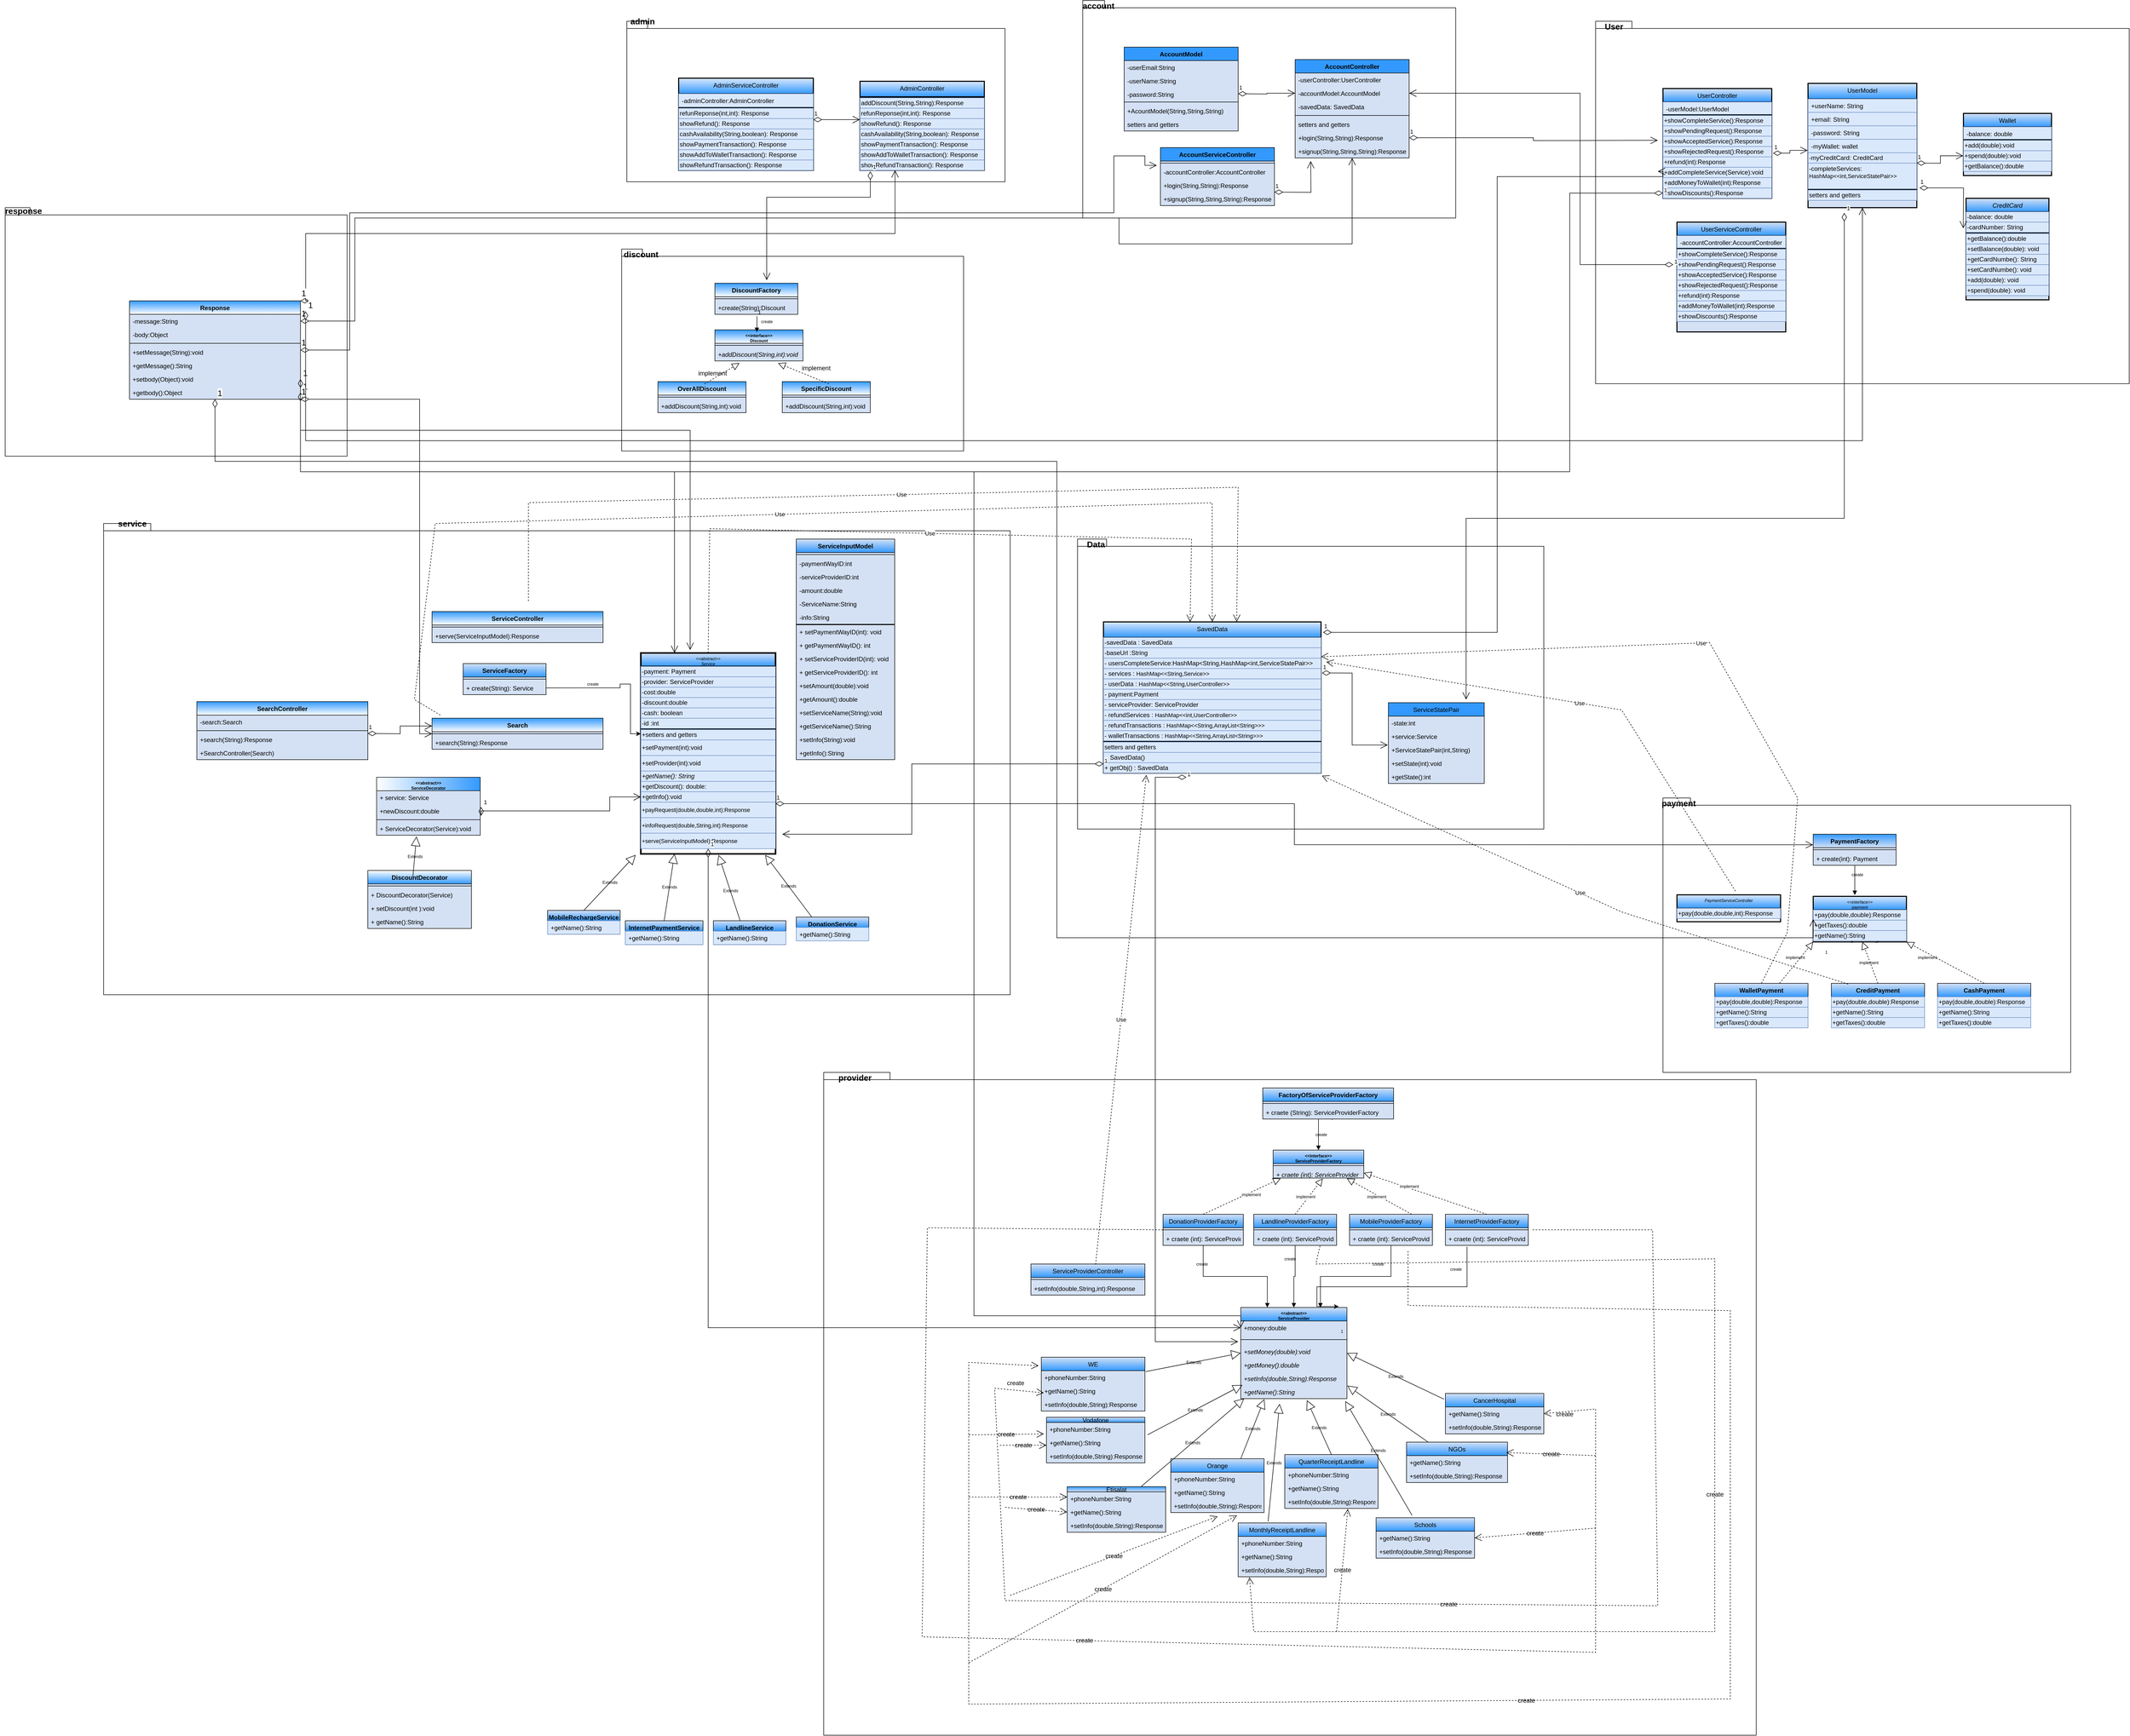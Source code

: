 <mxfile version="18.0.1" type="device"><diagram id="MxCA9DmUgTE2DWdyBsfR" name="Page-1"><mxGraphModel dx="18121" dy="11789" grid="1" gridSize="10" guides="1" tooltips="1" connect="1" arrows="1" fold="1" page="1" pageScale="1" pageWidth="827" pageHeight="1169" math="0" shadow="0"><root><mxCell id="0"/><mxCell id="1" parent="0"/><mxCell id="g6APi75Qg_-XQfw0F0df-31" value="" style="shape=folder;fontStyle=1;spacingTop=10;tabWidth=40;tabHeight=14;tabPosition=left;html=1;fontSize=16;" vertex="1" parent="1"><mxGeometry x="-2400" y="-730" width="660" height="480" as="geometry"/></mxCell><mxCell id="g6APi75Qg_-XQfw0F0df-29" value="" style="shape=folder;fontStyle=1;spacingTop=10;tabWidth=40;tabHeight=14;tabPosition=left;html=1;fontSize=16;" vertex="1" parent="1"><mxGeometry x="670" y="-1090" width="1030" height="700" as="geometry"/></mxCell><mxCell id="g6APi75Qg_-XQfw0F0df-27" value="" style="shape=folder;fontStyle=1;spacingTop=10;tabWidth=40;tabHeight=14;tabPosition=left;html=1;fontSize=16;" vertex="1" parent="1"><mxGeometry x="-320" y="-1130" width="720" height="420" as="geometry"/></mxCell><mxCell id="g6APi75Qg_-XQfw0F0df-25" value="" style="shape=folder;fontStyle=1;spacingTop=10;tabWidth=40;tabHeight=14;tabPosition=left;html=1;fontSize=16;" vertex="1" parent="1"><mxGeometry x="-1200" y="-1090" width="730" height="310" as="geometry"/></mxCell><mxCell id="g6APi75Qg_-XQfw0F0df-23" value="" style="shape=folder;fontStyle=1;spacingTop=10;tabWidth=40;tabHeight=14;tabPosition=left;html=1;fontSize=16;" vertex="1" parent="1"><mxGeometry x="-1210" y="-650" width="660" height="390" as="geometry"/></mxCell><mxCell id="g6APi75Qg_-XQfw0F0df-21" value="" style="shape=folder;fontStyle=1;spacingTop=10;tabWidth=40;tabHeight=14;tabPosition=left;html=1;fontSize=16;" vertex="1" parent="1"><mxGeometry x="-330" y="-90" width="900" height="560" as="geometry"/></mxCell><mxCell id="g6APi75Qg_-XQfw0F0df-19" value="" style="shape=folder;fontStyle=1;spacingTop=10;tabWidth=40;tabHeight=14;tabPosition=left;html=1;fontSize=16;" vertex="1" parent="1"><mxGeometry x="-2210" y="-120" width="1750" height="910" as="geometry"/></mxCell><mxCell id="g6APi75Qg_-XQfw0F0df-16" value="package" style="shape=folder;fontStyle=1;spacingTop=10;tabWidth=40;tabHeight=14;tabPosition=left;html=1;fontSize=16;" vertex="1" parent="1"><mxGeometry x="800" y="410" width="787" height="530" as="geometry"/></mxCell><mxCell id="g6APi75Qg_-XQfw0F0df-14" value="" style="shape=folder;fontStyle=1;spacingTop=10;tabWidth=40;tabHeight=14;tabPosition=left;html=1;" vertex="1" parent="1"><mxGeometry x="-820" y="940" width="1800" height="1280" as="geometry"/></mxCell><mxCell id="0nbq_HF__sVfNyz1H9Xw-1" value="&lt;&lt;abstract&gt;&gt;&#10;Service" style="swimlane;fontStyle=2;align=center;verticalAlign=top;childLayout=stackLayout;horizontal=1;startSize=26;horizontalStack=0;resizeParent=1;resizeLast=0;collapsible=1;marginBottom=0;rounded=0;shadow=0;strokeWidth=3;gradientColor=#3399FF;fillColor=#D4E1F5;labelBackgroundColor=none;fontSize=8;" parent="1" vertex="1"><mxGeometry x="-1173" y="130" width="260" height="388" as="geometry"><mxRectangle x="230" y="140" width="160" height="26" as="alternateBounds"/></mxGeometry></mxCell><mxCell id="0nbq_HF__sVfNyz1H9Xw-2" value="&lt;div&gt;&lt;span&gt;-payment: Payment&lt;/span&gt;&lt;/div&gt;" style="text;html=1;align=left;verticalAlign=middle;resizable=0;points=[];autosize=1;strokeColor=#6c8ebf;fillColor=#dae8fc;fontSize=12;labelBackgroundColor=none;" parent="0nbq_HF__sVfNyz1H9Xw-1" vertex="1"><mxGeometry y="26" width="260" height="20" as="geometry"/></mxCell><mxCell id="0nbq_HF__sVfNyz1H9Xw-3" value="&lt;div&gt;&lt;span&gt;-provider: ServiceProvider&lt;/span&gt;&lt;/div&gt;" style="text;html=1;align=left;verticalAlign=middle;resizable=0;points=[];autosize=1;strokeColor=#6c8ebf;fillColor=#dae8fc;fontSize=12;labelBackgroundColor=none;" parent="0nbq_HF__sVfNyz1H9Xw-1" vertex="1"><mxGeometry y="46" width="260" height="20" as="geometry"/></mxCell><mxCell id="0nbq_HF__sVfNyz1H9Xw-4" value="-cost:double" style="text;html=1;align=left;verticalAlign=middle;resizable=0;points=[];autosize=1;strokeColor=#6c8ebf;fillColor=#dae8fc;fontSize=12;labelBackgroundColor=none;" parent="0nbq_HF__sVfNyz1H9Xw-1" vertex="1"><mxGeometry y="66" width="260" height="20" as="geometry"/></mxCell><mxCell id="0nbq_HF__sVfNyz1H9Xw-5" value="-discount:double" style="text;html=1;align=left;verticalAlign=middle;resizable=0;points=[];autosize=1;strokeColor=#6c8ebf;fillColor=#dae8fc;fontSize=12;labelBackgroundColor=none;" parent="0nbq_HF__sVfNyz1H9Xw-1" vertex="1"><mxGeometry y="86" width="260" height="20" as="geometry"/></mxCell><mxCell id="0nbq_HF__sVfNyz1H9Xw-6" value="-cash: boolean" style="text;html=1;align=left;verticalAlign=middle;resizable=0;points=[];autosize=1;strokeColor=#6c8ebf;fillColor=#dae8fc;fontSize=12;labelBackgroundColor=none;" parent="0nbq_HF__sVfNyz1H9Xw-1" vertex="1"><mxGeometry y="106" width="260" height="20" as="geometry"/></mxCell><mxCell id="0nbq_HF__sVfNyz1H9Xw-7" value="-id :int" style="text;html=1;align=left;verticalAlign=middle;resizable=0;points=[];autosize=1;strokeColor=#6c8ebf;fillColor=#dae8fc;fontSize=12;labelBackgroundColor=none;" parent="0nbq_HF__sVfNyz1H9Xw-1" vertex="1"><mxGeometry y="126" width="260" height="20" as="geometry"/></mxCell><mxCell id="0nbq_HF__sVfNyz1H9Xw-8" value="" style="line;html=1;strokeWidth=2;align=left;verticalAlign=middle;spacingTop=-1;spacingLeft=3;spacingRight=3;rotatable=0;labelPosition=right;points=[];portConstraint=eastwest;labelBackgroundColor=none;" parent="0nbq_HF__sVfNyz1H9Xw-1" vertex="1"><mxGeometry y="146" width="260" height="2" as="geometry"/></mxCell><mxCell id="0nbq_HF__sVfNyz1H9Xw-9" value="+setters and getters" style="text;html=1;align=left;verticalAlign=middle;resizable=0;points=[];autosize=1;strokeColor=#6c8ebf;fillColor=#dae8fc;fontSize=12;labelBackgroundColor=none;" parent="0nbq_HF__sVfNyz1H9Xw-1" vertex="1"><mxGeometry y="148" width="260" height="20" as="geometry"/></mxCell><mxCell id="vWBp9hyMJ3Bp3-7mzAME-1" value="+setPayment(int):void" style="text;html=1;align=left;verticalAlign=middle;resizable=0;points=[];autosize=1;strokeColor=#6c8ebf;fillColor=#dae8fc;fontSize=12;labelBackgroundColor=none;" vertex="1" parent="0nbq_HF__sVfNyz1H9Xw-1"><mxGeometry y="168" width="260" height="30" as="geometry"/></mxCell><mxCell id="0nbq_HF__sVfNyz1H9Xw-10" value="+setProvider(int):void" style="text;html=1;align=left;verticalAlign=middle;resizable=0;points=[];autosize=1;strokeColor=#6c8ebf;fillColor=#dae8fc;fontSize=12;labelBackgroundColor=none;" parent="0nbq_HF__sVfNyz1H9Xw-1" vertex="1"><mxGeometry y="198" width="260" height="30" as="geometry"/></mxCell><mxCell id="0nbq_HF__sVfNyz1H9Xw-14" value="&lt;i&gt;+getName(): String&lt;/i&gt;" style="text;html=1;align=left;verticalAlign=middle;resizable=0;points=[];autosize=1;strokeColor=#6c8ebf;fillColor=#dae8fc;fontSize=12;labelBackgroundColor=none;" parent="0nbq_HF__sVfNyz1H9Xw-1" vertex="1"><mxGeometry y="228" width="260" height="20" as="geometry"/></mxCell><mxCell id="0nbq_HF__sVfNyz1H9Xw-15" value="+getDiscount(): double:" style="text;html=1;align=left;verticalAlign=middle;resizable=0;points=[];autosize=1;strokeColor=#6c8ebf;fillColor=#dae8fc;fontSize=12;labelBackgroundColor=none;" parent="0nbq_HF__sVfNyz1H9Xw-1" vertex="1"><mxGeometry y="248" width="260" height="20" as="geometry"/></mxCell><mxCell id="0nbq_HF__sVfNyz1H9Xw-23" value="+getInfo():void" style="text;html=1;align=left;verticalAlign=middle;resizable=0;points=[];autosize=1;strokeColor=#6c8ebf;fillColor=#dae8fc;fontSize=12;labelBackgroundColor=none;" parent="0nbq_HF__sVfNyz1H9Xw-1" vertex="1"><mxGeometry y="268" width="260" height="20" as="geometry"/></mxCell><mxCell id="0nbq_HF__sVfNyz1H9Xw-121" value="&lt;font style=&quot;font-size: 11px;&quot;&gt;+payRequest(double,double,int):Response&lt;/font&gt;" style="text;html=1;align=left;verticalAlign=middle;resizable=0;points=[];autosize=1;strokeColor=#6c8ebf;fillColor=#dae8fc;fontSize=12;labelBackgroundColor=none;" parent="0nbq_HF__sVfNyz1H9Xw-1" vertex="1"><mxGeometry y="288" width="260" height="30" as="geometry"/></mxCell><mxCell id="0nbq_HF__sVfNyz1H9Xw-147" value="&lt;font style=&quot;font-size: 11px;&quot;&gt;+infoRequest(double,String,int):Response&lt;/font&gt;" style="text;html=1;align=left;verticalAlign=middle;resizable=0;points=[];autosize=1;strokeColor=#6c8ebf;fillColor=#dae8fc;fontSize=12;labelBackgroundColor=none;" parent="0nbq_HF__sVfNyz1H9Xw-1" vertex="1"><mxGeometry y="318" width="260" height="30" as="geometry"/></mxCell><mxCell id="0nbq_HF__sVfNyz1H9Xw-148" value="&lt;font style=&quot;font-size: 11px;&quot;&gt;+serve(ServiceInputModel):Response&lt;/font&gt;" style="text;html=1;align=left;verticalAlign=middle;resizable=0;points=[];autosize=1;strokeColor=#6c8ebf;fillColor=#dae8fc;fontSize=12;labelBackgroundColor=none;" parent="0nbq_HF__sVfNyz1H9Xw-1" vertex="1"><mxGeometry y="348" width="260" height="30" as="geometry"/></mxCell><mxCell id="oKRGiS_RN6LqY2o-rnHj-1" value="DiscountDecorator" style="swimlane;fontStyle=1;align=center;verticalAlign=top;childLayout=stackLayout;horizontal=1;startSize=26;horizontalStack=0;resizeParent=1;resizeParentMax=0;resizeLast=0;collapsible=1;marginBottom=0;gradientColor=#3399FF;swimlaneFillColor=#D4E1F5;gradientDirection=south;labelBackgroundColor=none;" parent="1" vertex="1"><mxGeometry x="-1700" y="550" width="200" height="112" as="geometry"/></mxCell><mxCell id="oKRGiS_RN6LqY2o-rnHj-2" value="" style="line;strokeWidth=1;fillColor=none;align=left;verticalAlign=middle;spacingTop=-1;spacingLeft=3;spacingRight=3;rotatable=0;labelPosition=right;points=[];portConstraint=eastwest;labelBackgroundColor=none;" parent="oKRGiS_RN6LqY2o-rnHj-1" vertex="1"><mxGeometry y="26" width="200" height="8" as="geometry"/></mxCell><mxCell id="oKRGiS_RN6LqY2o-rnHj-3" value="+ DiscountDecorator(Service)" style="text;strokeColor=none;fillColor=none;align=left;verticalAlign=top;spacingLeft=4;spacingRight=4;overflow=hidden;rotatable=0;points=[[0,0.5],[1,0.5]];portConstraint=eastwest;labelBackgroundColor=none;" parent="oKRGiS_RN6LqY2o-rnHj-1" vertex="1"><mxGeometry y="34" width="200" height="26" as="geometry"/></mxCell><mxCell id="oKRGiS_RN6LqY2o-rnHj-4" value="+ setDiscount(int ):void" style="text;strokeColor=none;fillColor=none;align=left;verticalAlign=top;spacingLeft=4;spacingRight=4;overflow=hidden;rotatable=0;points=[[0,0.5],[1,0.5]];portConstraint=eastwest;labelBackgroundColor=none;" parent="oKRGiS_RN6LqY2o-rnHj-1" vertex="1"><mxGeometry y="60" width="200" height="26" as="geometry"/></mxCell><mxCell id="oKRGiS_RN6LqY2o-rnHj-5" value="+ getName():String" style="text;strokeColor=none;fillColor=none;align=left;verticalAlign=top;spacingLeft=4;spacingRight=4;overflow=hidden;rotatable=0;points=[[0,0.5],[1,0.5]];portConstraint=eastwest;labelBackgroundColor=none;" parent="oKRGiS_RN6LqY2o-rnHj-1" vertex="1"><mxGeometry y="86" width="200" height="26" as="geometry"/></mxCell><mxCell id="hwzqu6DwTPWVY8y3zjo7-1" value="MobileRechargeService‏&#10;&#10;" style="swimlane;fontStyle=1;align=center;verticalAlign=top;childLayout=stackLayout;horizontal=1;startSize=20;horizontalStack=0;resizeParent=1;resizeParentMax=0;resizeLast=0;collapsible=1;marginBottom=0;gradientColor=#3399FF;fillColor=#D4E1F5;labelBackgroundColor=none;" parent="1" vertex="1"><mxGeometry x="-1353" y="627.14" width="140" height="46" as="geometry"><mxRectangle x="110" y="240" width="180" height="40" as="alternateBounds"/></mxGeometry></mxCell><mxCell id="hwzqu6DwTPWVY8y3zjo7-2" value="+getName():String" style="text;strokeColor=#6c8ebf;fillColor=#dae8fc;align=left;verticalAlign=top;spacingLeft=4;spacingRight=4;overflow=hidden;rotatable=0;points=[[0,0.5],[1,0.5]];portConstraint=eastwest;labelBackgroundColor=none;" parent="hwzqu6DwTPWVY8y3zjo7-1" vertex="1"><mxGeometry y="20" width="140" height="26" as="geometry"/></mxCell><mxCell id="hwzqu6DwTPWVY8y3zjo7-3" value="InternetPaymentService‏" style="swimlane;fontStyle=1;align=center;verticalAlign=top;childLayout=stackLayout;horizontal=1;startSize=20;horizontalStack=0;resizeParent=1;resizeParentMax=0;resizeLast=0;collapsible=1;marginBottom=0;gradientColor=#3399FF;fillColor=#D4E1F5;labelBackgroundColor=none;" parent="1" vertex="1"><mxGeometry x="-1203" y="647.14" width="150" height="46" as="geometry"><mxRectangle x="260" y="240" width="180" height="30" as="alternateBounds"/></mxGeometry></mxCell><mxCell id="hwzqu6DwTPWVY8y3zjo7-4" value="+getName():String" style="text;strokeColor=#6c8ebf;fillColor=#dae8fc;align=left;verticalAlign=top;spacingLeft=4;spacingRight=4;overflow=hidden;rotatable=0;points=[[0,0.5],[1,0.5]];portConstraint=eastwest;labelBackgroundColor=none;" parent="hwzqu6DwTPWVY8y3zjo7-3" vertex="1"><mxGeometry y="20" width="150" height="26" as="geometry"/></mxCell><mxCell id="hwzqu6DwTPWVY8y3zjo7-5" value="DonationService" style="swimlane;fontStyle=1;align=center;verticalAlign=top;childLayout=stackLayout;horizontal=1;startSize=20;horizontalStack=0;resizeParent=1;resizeParentMax=0;resizeLast=0;collapsible=1;marginBottom=0;gradientColor=#3399FF;fillColor=#D4E1F5;labelBackgroundColor=none;" parent="1" vertex="1"><mxGeometry x="-873" y="640" width="140" height="46" as="geometry"/></mxCell><mxCell id="hwzqu6DwTPWVY8y3zjo7-6" value="+getName():String" style="text;strokeColor=#6c8ebf;fillColor=#dae8fc;align=left;verticalAlign=top;spacingLeft=4;spacingRight=4;overflow=hidden;rotatable=0;points=[[0,0.5],[1,0.5]];portConstraint=eastwest;labelBackgroundColor=none;" parent="hwzqu6DwTPWVY8y3zjo7-5" vertex="1"><mxGeometry y="20" width="140" height="26" as="geometry"/></mxCell><mxCell id="hwzqu6DwTPWVY8y3zjo7-8" value="Extends" style="endArrow=block;endSize=16;endFill=0;html=1;rounded=0;labelBackgroundColor=none;fontSize=8;exitX=0.5;exitY=0;exitDx=0;exitDy=0;" parent="1" source="hwzqu6DwTPWVY8y3zjo7-1" edge="1"><mxGeometry width="160" relative="1" as="geometry"><mxPoint x="-1198" y="517.14" as="sourcePoint"/><mxPoint x="-1183" y="520" as="targetPoint"/></mxGeometry></mxCell><mxCell id="hwzqu6DwTPWVY8y3zjo7-9" value="Extends" style="endArrow=block;endSize=16;endFill=0;html=1;rounded=0;labelBackgroundColor=none;fontSize=8;exitX=0.5;exitY=0;exitDx=0;exitDy=0;entryX=0.25;entryY=1;entryDx=0;entryDy=0;" parent="1" source="hwzqu6DwTPWVY8y3zjo7-3" target="0nbq_HF__sVfNyz1H9Xw-1" edge="1"><mxGeometry width="160" relative="1" as="geometry"><mxPoint x="-1198" y="517.14" as="sourcePoint"/><mxPoint x="-1113" y="520" as="targetPoint"/></mxGeometry></mxCell><mxCell id="hwzqu6DwTPWVY8y3zjo7-10" value="Extends" style="endArrow=block;endSize=16;endFill=0;html=1;rounded=0;labelBackgroundColor=none;fontSize=8;exitX=0.5;exitY=0;exitDx=0;exitDy=0;" parent="1" edge="1"><mxGeometry width="160" relative="1" as="geometry"><mxPoint x="-978" y="657.14" as="sourcePoint"/><mxPoint x="-1023" y="520" as="targetPoint"/></mxGeometry></mxCell><mxCell id="hwzqu6DwTPWVY8y3zjo7-11" value="Extends" style="endArrow=block;endSize=16;endFill=0;html=1;rounded=0;labelBackgroundColor=none;fontSize=8;" parent="1" edge="1"><mxGeometry width="160" relative="1" as="geometry"><mxPoint x="-843" y="640" as="sourcePoint"/><mxPoint x="-933" y="520" as="targetPoint"/></mxGeometry></mxCell><mxCell id="b2fsLwzV0xzVyx4IHh0r-1" value="LandlineService" style="swimlane;fontStyle=1;align=center;verticalAlign=top;childLayout=stackLayout;horizontal=1;startSize=20;horizontalStack=0;resizeParent=1;resizeParentMax=0;resizeLast=0;collapsible=1;marginBottom=0;fillColor=#D4E1F5;gradientColor=#3399FF;labelBackgroundColor=none;" parent="1" vertex="1"><mxGeometry x="-1033" y="647.14" width="140" height="46" as="geometry"/></mxCell><mxCell id="b2fsLwzV0xzVyx4IHh0r-2" value="+getName():String" style="text;strokeColor=#6c8ebf;fillColor=#dae8fc;align=left;verticalAlign=top;spacingLeft=4;spacingRight=4;overflow=hidden;rotatable=0;points=[[0,0.5],[1,0.5]];portConstraint=eastwest;labelBackgroundColor=none;" parent="b2fsLwzV0xzVyx4IHh0r-1" vertex="1"><mxGeometry y="20" width="140" height="26" as="geometry"/></mxCell><mxCell id="wmqueep-qsNHNQ5QG1tX-1" value="Search" style="swimlane;fontStyle=1;align=center;verticalAlign=top;childLayout=stackLayout;horizontal=1;startSize=26;horizontalStack=0;resizeParent=1;resizeParentMax=0;resizeLast=0;collapsible=1;marginBottom=0;labelBackgroundColor=none;fillColor=#3399FF;swimlaneFillColor=#D4E1F5;gradientColor=#ffffff;" parent="1" vertex="1"><mxGeometry x="-1576" y="256" width="330" height="60" as="geometry"/></mxCell><mxCell id="wmqueep-qsNHNQ5QG1tX-2" value="" style="line;strokeWidth=1;fillColor=none;align=left;verticalAlign=middle;spacingTop=-1;spacingLeft=3;spacingRight=3;rotatable=0;labelPosition=right;points=[];portConstraint=eastwest;labelBackgroundColor=none;" parent="wmqueep-qsNHNQ5QG1tX-1" vertex="1"><mxGeometry y="26" width="330" height="8" as="geometry"/></mxCell><mxCell id="wmqueep-qsNHNQ5QG1tX-3" value="+search(String):Response" style="text;strokeColor=none;fillColor=none;align=left;verticalAlign=top;spacingLeft=4;spacingRight=4;overflow=hidden;rotatable=0;points=[[0,0.5],[1,0.5]];portConstraint=eastwest;labelBackgroundColor=none;" parent="wmqueep-qsNHNQ5QG1tX-1" vertex="1"><mxGeometry y="34" width="330" height="26" as="geometry"/></mxCell><mxCell id="CZRh-O0YBEy1VJtrADf2-1" value="SearchController" style="swimlane;fontStyle=1;align=center;verticalAlign=top;childLayout=stackLayout;horizontal=1;startSize=26;horizontalStack=0;resizeParent=1;resizeParentMax=0;resizeLast=0;collapsible=1;marginBottom=0;labelBackgroundColor=none;fillColor=#3399FF;swimlaneFillColor=#D4E1F5;gradientColor=#ffffff;" parent="1" vertex="1"><mxGeometry x="-2030" y="224" width="330" height="112" as="geometry"/></mxCell><mxCell id="CZRh-O0YBEy1VJtrADf2-3" value="-search:Search" style="text;strokeColor=none;fillColor=none;align=left;verticalAlign=top;spacingLeft=4;spacingRight=4;overflow=hidden;rotatable=0;points=[[0,0.5],[1,0.5]];portConstraint=eastwest;labelBackgroundColor=none;" parent="CZRh-O0YBEy1VJtrADf2-1" vertex="1"><mxGeometry y="26" width="330" height="26" as="geometry"/></mxCell><mxCell id="CZRh-O0YBEy1VJtrADf2-2" value="" style="line;strokeWidth=1;fillColor=none;align=left;verticalAlign=middle;spacingTop=-1;spacingLeft=3;spacingRight=3;rotatable=0;labelPosition=right;points=[];portConstraint=eastwest;labelBackgroundColor=none;" parent="CZRh-O0YBEy1VJtrADf2-1" vertex="1"><mxGeometry y="52" width="330" height="8" as="geometry"/></mxCell><mxCell id="CZRh-O0YBEy1VJtrADf2-7" value="+search(String):Response" style="text;strokeColor=none;fillColor=none;align=left;verticalAlign=top;spacingLeft=4;spacingRight=4;overflow=hidden;rotatable=0;points=[[0,0.5],[1,0.5]];portConstraint=eastwest;labelBackgroundColor=none;" parent="CZRh-O0YBEy1VJtrADf2-1" vertex="1"><mxGeometry y="60" width="330" height="26" as="geometry"/></mxCell><mxCell id="IxCHJ8plupsOn8tuI9u_-1" value="+SearchController(Search)" style="text;strokeColor=none;fillColor=none;align=left;verticalAlign=top;spacingLeft=4;spacingRight=4;overflow=hidden;rotatable=0;points=[[0,0.5],[1,0.5]];portConstraint=eastwest;labelBackgroundColor=none;" parent="CZRh-O0YBEy1VJtrADf2-1" vertex="1"><mxGeometry y="86" width="330" height="26" as="geometry"/></mxCell><mxCell id="CZRh-O0YBEy1VJtrADf2-12" value="ServiceController" style="swimlane;fontStyle=1;align=center;verticalAlign=top;childLayout=stackLayout;horizontal=1;startSize=26;horizontalStack=0;resizeParent=1;resizeParentMax=0;resizeLast=0;collapsible=1;marginBottom=0;labelBackgroundColor=none;fillColor=#3399FF;swimlaneFillColor=#D4E1F5;gradientColor=#ffffff;" parent="1" vertex="1"><mxGeometry x="-1576" y="50" width="330" height="60" as="geometry"/></mxCell><mxCell id="CZRh-O0YBEy1VJtrADf2-13" value="" style="line;strokeWidth=1;fillColor=none;align=left;verticalAlign=middle;spacingTop=-1;spacingLeft=3;spacingRight=3;rotatable=0;labelPosition=right;points=[];portConstraint=eastwest;labelBackgroundColor=none;" parent="CZRh-O0YBEy1VJtrADf2-12" vertex="1"><mxGeometry y="26" width="330" height="8" as="geometry"/></mxCell><mxCell id="CZRh-O0YBEy1VJtrADf2-14" value="+serve(ServiceInputModel):Response" style="text;strokeColor=none;fillColor=none;align=left;verticalAlign=top;spacingLeft=4;spacingRight=4;overflow=hidden;rotatable=0;points=[[0,0.5],[1,0.5]];portConstraint=eastwest;labelBackgroundColor=none;" parent="CZRh-O0YBEy1VJtrADf2-12" vertex="1"><mxGeometry y="34" width="330" height="26" as="geometry"/></mxCell><mxCell id="ZnuAEzav-hfkOC6uGD0J-1" value="&lt;&lt;abstract&gt;&gt;&#10;ServiceDecorator" style="swimlane;fontStyle=1;align=center;verticalAlign=top;childLayout=stackLayout;horizontal=1;startSize=26;horizontalStack=0;resizeParent=1;resizeParentMax=0;resizeLast=0;collapsible=1;marginBottom=0;fillColor=default;gradientColor=#3399FF;swimlaneFillColor=#D4E1F5;gradientDirection=east;strokeColor=#080808;labelBackgroundColor=none;fontSize=8;" parent="1" vertex="1"><mxGeometry x="-1683" y="370" width="200" height="112" as="geometry"/></mxCell><mxCell id="ZnuAEzav-hfkOC6uGD0J-2" value="+ service: Service" style="text;strokeColor=none;fillColor=none;align=left;verticalAlign=top;spacingLeft=4;spacingRight=4;overflow=hidden;rotatable=0;points=[[0,0.5],[1,0.5]];portConstraint=eastwest;labelBackgroundColor=none;" parent="ZnuAEzav-hfkOC6uGD0J-1" vertex="1"><mxGeometry y="26" width="200" height="26" as="geometry"/></mxCell><mxCell id="ZnuAEzav-hfkOC6uGD0J-3" value="+newDiscount:double" style="text;strokeColor=none;fillColor=none;align=left;verticalAlign=top;spacingLeft=4;spacingRight=4;overflow=hidden;rotatable=0;points=[[0,0.5],[1,0.5]];portConstraint=eastwest;labelBackgroundColor=none;" parent="ZnuAEzav-hfkOC6uGD0J-1" vertex="1"><mxGeometry y="52" width="200" height="26" as="geometry"/></mxCell><mxCell id="ZnuAEzav-hfkOC6uGD0J-4" value="" style="line;strokeWidth=1;fillColor=none;align=left;verticalAlign=middle;spacingTop=-1;spacingLeft=3;spacingRight=3;rotatable=0;labelPosition=right;points=[];portConstraint=eastwest;labelBackgroundColor=none;" parent="ZnuAEzav-hfkOC6uGD0J-1" vertex="1"><mxGeometry y="78" width="200" height="8" as="geometry"/></mxCell><mxCell id="ZnuAEzav-hfkOC6uGD0J-5" value="+ ServiceDecorator(Service):void " style="text;strokeColor=none;fillColor=none;align=left;verticalAlign=top;spacingLeft=4;spacingRight=4;overflow=hidden;rotatable=0;points=[[0,0.5],[1,0.5]];portConstraint=eastwest;labelBackgroundColor=none;" parent="ZnuAEzav-hfkOC6uGD0J-1" vertex="1"><mxGeometry y="86" width="200" height="26" as="geometry"/></mxCell><mxCell id="ysjDY0-GTbzGOERLogh4-1" value="Extends" style="endArrow=block;endSize=16;endFill=0;html=1;rounded=0;labelBackgroundColor=none;fontSize=8;exitX=0.5;exitY=0;exitDx=0;exitDy=0;entryX=0.385;entryY=1.092;entryDx=0;entryDy=0;entryPerimeter=0;" parent="1" target="ZnuAEzav-hfkOC6uGD0J-5" edge="1"><mxGeometry width="160" relative="1" as="geometry"><mxPoint x="-1613.0" y="561.84" as="sourcePoint"/><mxPoint x="-1610.6" y="491.996" as="targetPoint"/></mxGeometry></mxCell><mxCell id="VIilFePxg561vshK-GH5-1" value="ServiceFactory" style="swimlane;fontStyle=1;align=center;verticalAlign=top;childLayout=stackLayout;horizontal=1;startSize=26;horizontalStack=0;resizeParent=1;resizeParentMax=0;resizeLast=0;collapsible=1;marginBottom=0;fillColor=#D4E1F5;gradientColor=#3399FF;swimlaneFillColor=#D4E1F5;labelBackgroundColor=none;" parent="1" vertex="1"><mxGeometry x="-1516" y="150.44" width="160" height="60" as="geometry"/></mxCell><mxCell id="VIilFePxg561vshK-GH5-2" value="" style="line;strokeWidth=1;fillColor=none;align=left;verticalAlign=middle;spacingTop=-1;spacingLeft=3;spacingRight=3;rotatable=0;labelPosition=right;points=[];portConstraint=eastwest;labelBackgroundColor=none;" parent="VIilFePxg561vshK-GH5-1" vertex="1"><mxGeometry y="26" width="160" height="8" as="geometry"/></mxCell><mxCell id="VIilFePxg561vshK-GH5-3" value="+ create(String): Service" style="text;strokeColor=none;fillColor=none;align=left;verticalAlign=top;spacingLeft=4;spacingRight=4;overflow=hidden;rotatable=0;points=[[0,0.5],[1,0.5]];portConstraint=eastwest;labelBackgroundColor=none;" parent="VIilFePxg561vshK-GH5-1" vertex="1"><mxGeometry y="34" width="160" height="26" as="geometry"/></mxCell><mxCell id="VIilFePxg561vshK-GH5-4" style="edgeStyle=orthogonalEdgeStyle;rounded=0;orthogonalLoop=1;jettySize=auto;html=1;exitX=1;exitY=0.5;exitDx=0;exitDy=0;labelBackgroundColor=none;entryX=0;entryY=0.4;entryDx=0;entryDy=0;entryPerimeter=0;" parent="1" source="VIilFePxg561vshK-GH5-3" target="0nbq_HF__sVfNyz1H9Xw-9" edge="1"><mxGeometry relative="1" as="geometry"><mxPoint x="-1183" y="100" as="targetPoint"/><Array as="points"><mxPoint x="-1213" y="197"/><mxPoint x="-1213" y="190"/><mxPoint x="-1193" y="190"/><mxPoint x="-1193" y="286"/></Array></mxGeometry></mxCell><mxCell id="VIilFePxg561vshK-GH5-5" value="create" style="text;html=1;align=center;verticalAlign=middle;resizable=0;points=[];autosize=1;strokeColor=none;fillColor=none;fontSize=8;" parent="1" vertex="1"><mxGeometry x="-1286" y="180.44" width="40" height="20" as="geometry"/></mxCell><mxCell id="VIilFePxg561vshK-GH5-6" value="ServiceInputModel" style="swimlane;fontStyle=1;align=center;verticalAlign=top;childLayout=stackLayout;horizontal=1;startSize=26;horizontalStack=0;resizeParent=1;resizeParentMax=0;resizeLast=0;collapsible=1;marginBottom=0;fillColor=#D4E1F5;gradientColor=#3399FF;swimlaneFillColor=#D4E1F5;labelBackgroundColor=none;" parent="1" vertex="1"><mxGeometry x="-873" y="-90" width="190" height="426" as="geometry"/></mxCell><mxCell id="VIilFePxg561vshK-GH5-7" value="" style="line;strokeWidth=1;fillColor=none;align=left;verticalAlign=middle;spacingTop=-1;spacingLeft=3;spacingRight=3;rotatable=0;labelPosition=right;points=[];portConstraint=eastwest;labelBackgroundColor=none;" parent="VIilFePxg561vshK-GH5-6" vertex="1"><mxGeometry y="26" width="190" height="8" as="geometry"/></mxCell><mxCell id="VIilFePxg561vshK-GH5-9" value="-paymentWayID:int" style="text;strokeColor=none;fillColor=none;align=left;verticalAlign=top;spacingLeft=4;spacingRight=4;overflow=hidden;rotatable=0;points=[[0,0.5],[1,0.5]];portConstraint=eastwest;labelBackgroundColor=none;" parent="VIilFePxg561vshK-GH5-6" vertex="1"><mxGeometry y="34" width="190" height="26" as="geometry"/></mxCell><mxCell id="VIilFePxg561vshK-GH5-10" value="-serviceProviderID:int" style="text;strokeColor=none;fillColor=none;align=left;verticalAlign=top;spacingLeft=4;spacingRight=4;overflow=hidden;rotatable=0;points=[[0,0.5],[1,0.5]];portConstraint=eastwest;labelBackgroundColor=none;" parent="VIilFePxg561vshK-GH5-6" vertex="1"><mxGeometry y="60" width="190" height="26" as="geometry"/></mxCell><mxCell id="VIilFePxg561vshK-GH5-11" value="-amount:double" style="text;strokeColor=none;fillColor=none;align=left;verticalAlign=top;spacingLeft=4;spacingRight=4;overflow=hidden;rotatable=0;points=[[0,0.5],[1,0.5]];portConstraint=eastwest;labelBackgroundColor=none;" parent="VIilFePxg561vshK-GH5-6" vertex="1"><mxGeometry y="86" width="190" height="26" as="geometry"/></mxCell><mxCell id="VIilFePxg561vshK-GH5-12" value="-ServiceName:String" style="text;strokeColor=none;fillColor=none;align=left;verticalAlign=top;spacingLeft=4;spacingRight=4;overflow=hidden;rotatable=0;points=[[0,0.5],[1,0.5]];portConstraint=eastwest;labelBackgroundColor=none;" parent="VIilFePxg561vshK-GH5-6" vertex="1"><mxGeometry y="112" width="190" height="26" as="geometry"/></mxCell><mxCell id="VIilFePxg561vshK-GH5-13" value="-info:String" style="text;strokeColor=none;fillColor=none;align=left;verticalAlign=top;spacingLeft=4;spacingRight=4;overflow=hidden;rotatable=0;points=[[0,0.5],[1,0.5]];portConstraint=eastwest;labelBackgroundColor=none;" parent="VIilFePxg561vshK-GH5-6" vertex="1"><mxGeometry y="138" width="190" height="26" as="geometry"/></mxCell><mxCell id="VIilFePxg561vshK-GH5-18" value="" style="line;html=1;strokeWidth=2;align=left;verticalAlign=middle;spacingTop=-1;spacingLeft=3;spacingRight=3;rotatable=0;labelPosition=right;points=[];portConstraint=eastwest;labelBackgroundColor=none;" parent="VIilFePxg561vshK-GH5-6" vertex="1"><mxGeometry y="164" width="190" height="2" as="geometry"/></mxCell><mxCell id="VIilFePxg561vshK-GH5-8" value="+ setPaymentWayID(int): void" style="text;strokeColor=none;fillColor=none;align=left;verticalAlign=top;spacingLeft=4;spacingRight=4;overflow=hidden;rotatable=0;points=[[0,0.5],[1,0.5]];portConstraint=eastwest;labelBackgroundColor=none;" parent="VIilFePxg561vshK-GH5-6" vertex="1"><mxGeometry y="166" width="190" height="26" as="geometry"/></mxCell><mxCell id="VIilFePxg561vshK-GH5-14" value="+ getPaymentWayID(): int" style="text;strokeColor=none;fillColor=none;align=left;verticalAlign=top;spacingLeft=4;spacingRight=4;overflow=hidden;rotatable=0;points=[[0,0.5],[1,0.5]];portConstraint=eastwest;labelBackgroundColor=none;" parent="VIilFePxg561vshK-GH5-6" vertex="1"><mxGeometry y="192" width="190" height="26" as="geometry"/></mxCell><mxCell id="VIilFePxg561vshK-GH5-15" value="+ setServiceProviderID(int): void" style="text;strokeColor=none;fillColor=none;align=left;verticalAlign=top;spacingLeft=4;spacingRight=4;overflow=hidden;rotatable=0;points=[[0,0.5],[1,0.5]];portConstraint=eastwest;labelBackgroundColor=none;" parent="VIilFePxg561vshK-GH5-6" vertex="1"><mxGeometry y="218" width="190" height="26" as="geometry"/></mxCell><mxCell id="VIilFePxg561vshK-GH5-16" value="+ getServiceProviderID(): int" style="text;strokeColor=none;fillColor=none;align=left;verticalAlign=top;spacingLeft=4;spacingRight=4;overflow=hidden;rotatable=0;points=[[0,0.5],[1,0.5]];portConstraint=eastwest;labelBackgroundColor=none;" parent="VIilFePxg561vshK-GH5-6" vertex="1"><mxGeometry y="244" width="190" height="26" as="geometry"/></mxCell><mxCell id="VIilFePxg561vshK-GH5-17" value="+setAmount(double):void" style="text;strokeColor=none;fillColor=none;align=left;verticalAlign=top;spacingLeft=4;spacingRight=4;overflow=hidden;rotatable=0;points=[[0,0.5],[1,0.5]];portConstraint=eastwest;labelBackgroundColor=none;" parent="VIilFePxg561vshK-GH5-6" vertex="1"><mxGeometry y="270" width="190" height="26" as="geometry"/></mxCell><mxCell id="VIilFePxg561vshK-GH5-19" value="+getAmount():double" style="text;strokeColor=none;fillColor=none;align=left;verticalAlign=top;spacingLeft=4;spacingRight=4;overflow=hidden;rotatable=0;points=[[0,0.5],[1,0.5]];portConstraint=eastwest;labelBackgroundColor=none;" parent="VIilFePxg561vshK-GH5-6" vertex="1"><mxGeometry y="296" width="190" height="26" as="geometry"/></mxCell><mxCell id="VIilFePxg561vshK-GH5-36" value="+setServiceName(String):void" style="text;strokeColor=none;fillColor=none;align=left;verticalAlign=top;spacingLeft=4;spacingRight=4;overflow=hidden;rotatable=0;points=[[0,0.5],[1,0.5]];portConstraint=eastwest;labelBackgroundColor=none;" parent="VIilFePxg561vshK-GH5-6" vertex="1"><mxGeometry y="322" width="190" height="26" as="geometry"/></mxCell><mxCell id="VIilFePxg561vshK-GH5-37" value="+getServiceName():String" style="text;strokeColor=none;fillColor=none;align=left;verticalAlign=top;spacingLeft=4;spacingRight=4;overflow=hidden;rotatable=0;points=[[0,0.5],[1,0.5]];portConstraint=eastwest;labelBackgroundColor=none;" parent="VIilFePxg561vshK-GH5-6" vertex="1"><mxGeometry y="348" width="190" height="26" as="geometry"/></mxCell><mxCell id="VIilFePxg561vshK-GH5-38" value="+setInfo(String):void" style="text;strokeColor=none;fillColor=none;align=left;verticalAlign=top;spacingLeft=4;spacingRight=4;overflow=hidden;rotatable=0;points=[[0,0.5],[1,0.5]];portConstraint=eastwest;labelBackgroundColor=none;" parent="VIilFePxg561vshK-GH5-6" vertex="1"><mxGeometry y="374" width="190" height="26" as="geometry"/></mxCell><mxCell id="VIilFePxg561vshK-GH5-39" value="+getInfo():String" style="text;strokeColor=none;fillColor=none;align=left;verticalAlign=top;spacingLeft=4;spacingRight=4;overflow=hidden;rotatable=0;points=[[0,0.5],[1,0.5]];portConstraint=eastwest;labelBackgroundColor=none;" parent="VIilFePxg561vshK-GH5-6" vertex="1"><mxGeometry y="400" width="190" height="26" as="geometry"/></mxCell><mxCell id="IxCHJ8plupsOn8tuI9u_-5" value="1" style="endArrow=open;html=1;endSize=12;startArrow=diamondThin;startSize=14;startFill=0;edgeStyle=orthogonalEdgeStyle;align=left;verticalAlign=bottom;rounded=0;fontSize=11;exitX=1.009;exitY=0.21;exitDx=0;exitDy=0;exitPerimeter=0;" parent="1" source="ZnuAEzav-hfkOC6uGD0J-3" target="0nbq_HF__sVfNyz1H9Xw-23" edge="1"><mxGeometry x="-1" y="3" relative="1" as="geometry"><mxPoint x="-1516" y="435.41" as="sourcePoint"/><mxPoint x="-1203" y="390" as="targetPoint"/><Array as="points"><mxPoint x="-1471" y="435"/><mxPoint x="-1233" y="435"/><mxPoint x="-1233" y="390"/></Array></mxGeometry></mxCell><mxCell id="IxCHJ8plupsOn8tuI9u_-6" value="1" style="endArrow=open;html=1;endSize=12;startArrow=diamondThin;startSize=14;startFill=0;edgeStyle=orthogonalEdgeStyle;align=left;verticalAlign=bottom;rounded=0;fontSize=11;entryX=0;entryY=0.25;entryDx=0;entryDy=0;" parent="1" target="wmqueep-qsNHNQ5QG1tX-1" edge="1"><mxGeometry x="-1" y="3" relative="1" as="geometry"><mxPoint x="-1700" y="285.47" as="sourcePoint"/><mxPoint x="-1603" y="280" as="targetPoint"/></mxGeometry></mxCell><mxCell id="IxCHJ8plupsOn8tuI9u_-8" value="Response" style="swimlane;fontStyle=1;align=center;verticalAlign=top;childLayout=stackLayout;horizontal=1;startSize=26;horizontalStack=0;resizeParent=1;resizeParentMax=0;resizeLast=0;collapsible=1;marginBottom=0;labelBackgroundColor=none;fillColor=#3399FF;swimlaneFillColor=#D4E1F5;gradientColor=#ffffff;" parent="1" vertex="1"><mxGeometry x="-2160" y="-550" width="330" height="190" as="geometry"/></mxCell><mxCell id="IxCHJ8plupsOn8tuI9u_-9" value="-message:String" style="text;strokeColor=none;fillColor=none;align=left;verticalAlign=top;spacingLeft=4;spacingRight=4;overflow=hidden;rotatable=0;points=[[0,0.5],[1,0.5]];portConstraint=eastwest;labelBackgroundColor=none;" parent="IxCHJ8plupsOn8tuI9u_-8" vertex="1"><mxGeometry y="26" width="330" height="26" as="geometry"/></mxCell><mxCell id="IxCHJ8plupsOn8tuI9u_-11" value="-body:Object" style="text;strokeColor=none;fillColor=none;align=left;verticalAlign=top;spacingLeft=4;spacingRight=4;overflow=hidden;rotatable=0;points=[[0,0.5],[1,0.5]];portConstraint=eastwest;labelBackgroundColor=none;" parent="IxCHJ8plupsOn8tuI9u_-8" vertex="1"><mxGeometry y="52" width="330" height="26" as="geometry"/></mxCell><mxCell id="IxCHJ8plupsOn8tuI9u_-10" value="" style="line;strokeWidth=1;fillColor=none;align=left;verticalAlign=middle;spacingTop=-1;spacingLeft=3;spacingRight=3;rotatable=0;labelPosition=right;points=[];portConstraint=eastwest;labelBackgroundColor=none;" parent="IxCHJ8plupsOn8tuI9u_-8" vertex="1"><mxGeometry y="78" width="330" height="8" as="geometry"/></mxCell><mxCell id="IxCHJ8plupsOn8tuI9u_-12" value="+setMessage(String):void" style="text;strokeColor=none;fillColor=none;align=left;verticalAlign=top;spacingLeft=4;spacingRight=4;overflow=hidden;rotatable=0;points=[[0,0.5],[1,0.5]];portConstraint=eastwest;labelBackgroundColor=none;" parent="IxCHJ8plupsOn8tuI9u_-8" vertex="1"><mxGeometry y="86" width="330" height="26" as="geometry"/></mxCell><mxCell id="IxCHJ8plupsOn8tuI9u_-18" value="+getMessage():String" style="text;strokeColor=none;fillColor=none;align=left;verticalAlign=top;spacingLeft=4;spacingRight=4;overflow=hidden;rotatable=0;points=[[0,0.5],[1,0.5]];portConstraint=eastwest;labelBackgroundColor=none;" parent="IxCHJ8plupsOn8tuI9u_-8" vertex="1"><mxGeometry y="112" width="330" height="26" as="geometry"/></mxCell><mxCell id="IxCHJ8plupsOn8tuI9u_-19" value="+setbody(Object):void" style="text;strokeColor=none;fillColor=none;align=left;verticalAlign=top;spacingLeft=4;spacingRight=4;overflow=hidden;rotatable=0;points=[[0,0.5],[1,0.5]];portConstraint=eastwest;labelBackgroundColor=none;" parent="IxCHJ8plupsOn8tuI9u_-8" vertex="1"><mxGeometry y="138" width="330" height="26" as="geometry"/></mxCell><mxCell id="IxCHJ8plupsOn8tuI9u_-20" value="+getbody():Object" style="text;strokeColor=none;fillColor=none;align=left;verticalAlign=top;spacingLeft=4;spacingRight=4;overflow=hidden;rotatable=0;points=[[0,0.5],[1,0.5]];portConstraint=eastwest;labelBackgroundColor=none;" parent="IxCHJ8plupsOn8tuI9u_-8" vertex="1"><mxGeometry y="164" width="330" height="26" as="geometry"/></mxCell><mxCell id="_0qMCpkSsSkRm95nYhLF-1" value="CreditCard" style="swimlane;fontStyle=2;align=center;verticalAlign=top;childLayout=stackLayout;horizontal=1;startSize=26;horizontalStack=0;resizeParent=1;resizeLast=0;collapsible=1;marginBottom=0;rounded=0;shadow=0;strokeWidth=2;fillColor=#D4E1F5;strokeColor=#000000;gradientColor=#3399FF;labelBackgroundColor=none;swimlaneFillColor=#D4E1F5;" vertex="1" parent="1"><mxGeometry x="1385" y="-748" width="160" height="196" as="geometry"><mxRectangle x="230" y="140" width="160" height="26" as="alternateBounds"/></mxGeometry></mxCell><mxCell id="_0qMCpkSsSkRm95nYhLF-2" value="-balance: double" style="text;html=1;align=left;verticalAlign=middle;resizable=0;points=[];autosize=1;strokeColor=#6c8ebf;fillColor=#dae8fc;labelBackgroundColor=none;" vertex="1" parent="_0qMCpkSsSkRm95nYhLF-1"><mxGeometry y="26" width="160" height="20" as="geometry"/></mxCell><mxCell id="_0qMCpkSsSkRm95nYhLF-3" value="-cardNumber: String" style="text;html=1;align=left;verticalAlign=middle;resizable=0;points=[];autosize=1;strokeColor=#6c8ebf;fillColor=#dae8fc;labelBackgroundColor=none;" vertex="1" parent="_0qMCpkSsSkRm95nYhLF-1"><mxGeometry y="46" width="160" height="20" as="geometry"/></mxCell><mxCell id="_0qMCpkSsSkRm95nYhLF-4" value="" style="line;html=1;strokeWidth=2;align=left;verticalAlign=middle;spacingTop=-1;spacingLeft=3;spacingRight=3;rotatable=0;labelPosition=right;points=[];portConstraint=eastwest;labelBackgroundColor=none;" vertex="1" parent="_0qMCpkSsSkRm95nYhLF-1"><mxGeometry y="66" width="160" height="2" as="geometry"/></mxCell><mxCell id="_0qMCpkSsSkRm95nYhLF-5" value="+getBalance():double" style="text;html=1;align=left;verticalAlign=middle;resizable=0;points=[];autosize=1;strokeColor=#6c8ebf;fillColor=#dae8fc;labelBackgroundColor=none;" vertex="1" parent="_0qMCpkSsSkRm95nYhLF-1"><mxGeometry y="68" width="160" height="20" as="geometry"/></mxCell><mxCell id="_0qMCpkSsSkRm95nYhLF-6" value="+setBalance(double): void" style="text;html=1;align=left;verticalAlign=middle;resizable=0;points=[];autosize=1;strokeColor=#6c8ebf;fillColor=#dae8fc;labelBackgroundColor=none;" vertex="1" parent="_0qMCpkSsSkRm95nYhLF-1"><mxGeometry y="88" width="160" height="20" as="geometry"/></mxCell><mxCell id="_0qMCpkSsSkRm95nYhLF-7" value="+getCardNumbe(): String" style="text;html=1;align=left;verticalAlign=middle;resizable=0;points=[];autosize=1;strokeColor=#6c8ebf;fillColor=#dae8fc;labelBackgroundColor=none;" vertex="1" parent="_0qMCpkSsSkRm95nYhLF-1"><mxGeometry y="108" width="160" height="20" as="geometry"/></mxCell><mxCell id="_0qMCpkSsSkRm95nYhLF-8" value="+setCardNumbe(): void" style="text;html=1;align=left;verticalAlign=middle;resizable=0;points=[];autosize=1;strokeColor=#6c8ebf;fillColor=#dae8fc;labelBackgroundColor=none;" vertex="1" parent="_0qMCpkSsSkRm95nYhLF-1"><mxGeometry y="128" width="160" height="20" as="geometry"/></mxCell><mxCell id="_0qMCpkSsSkRm95nYhLF-9" value="+add(double): void" style="text;html=1;align=left;verticalAlign=middle;resizable=0;points=[];autosize=1;strokeColor=#6c8ebf;fillColor=#dae8fc;labelBackgroundColor=none;" vertex="1" parent="_0qMCpkSsSkRm95nYhLF-1"><mxGeometry y="148" width="160" height="20" as="geometry"/></mxCell><mxCell id="_0qMCpkSsSkRm95nYhLF-10" value="+spend(double): void" style="text;html=1;align=left;verticalAlign=middle;resizable=0;points=[];autosize=1;strokeColor=#6c8ebf;fillColor=#dae8fc;labelBackgroundColor=none;" vertex="1" parent="_0qMCpkSsSkRm95nYhLF-1"><mxGeometry y="168" width="160" height="20" as="geometry"/></mxCell><mxCell id="_0qMCpkSsSkRm95nYhLF-11" value="UserModel" style="swimlane;fontStyle=0;align=center;verticalAlign=top;childLayout=stackLayout;horizontal=1;startSize=30;horizontalStack=0;resizeParent=1;resizeLast=0;collapsible=1;marginBottom=0;rounded=0;shadow=0;strokeWidth=2;fillColor=#dae8fc;strokeColor=#000000;gradientColor=#3399FF;labelBackgroundColor=none;swimlaneFillColor=#D4E1F5;" vertex="1" parent="1"><mxGeometry x="1080" y="-970" width="210" height="240" as="geometry"><mxRectangle x="550" y="140" width="160" height="26" as="alternateBounds"/></mxGeometry></mxCell><mxCell id="_0qMCpkSsSkRm95nYhLF-12" value="+userName: String" style="text;align=left;verticalAlign=top;spacingLeft=4;spacingRight=4;overflow=hidden;rotatable=0;points=[[0,0.5],[1,0.5]];portConstraint=eastwest;fillColor=#dae8fc;strokeColor=#6c8ebf;labelBackgroundColor=none;" vertex="1" parent="_0qMCpkSsSkRm95nYhLF-11"><mxGeometry y="30" width="210" height="26" as="geometry"/></mxCell><mxCell id="_0qMCpkSsSkRm95nYhLF-13" value="+email: String" style="text;align=left;verticalAlign=top;spacingLeft=4;spacingRight=4;overflow=hidden;rotatable=0;points=[[0,0.5],[1,0.5]];portConstraint=eastwest;fillColor=#dae8fc;strokeColor=#6c8ebf;labelBackgroundColor=none;" vertex="1" parent="_0qMCpkSsSkRm95nYhLF-11"><mxGeometry y="56" width="210" height="26" as="geometry"/></mxCell><mxCell id="_0qMCpkSsSkRm95nYhLF-14" value="-password: String" style="text;align=left;verticalAlign=top;spacingLeft=4;spacingRight=4;overflow=hidden;rotatable=0;points=[[0,0.5],[1,0.5]];portConstraint=eastwest;rounded=0;shadow=0;html=0;fillColor=#dae8fc;strokeColor=#6c8ebf;labelBackgroundColor=none;" vertex="1" parent="_0qMCpkSsSkRm95nYhLF-11"><mxGeometry y="82" width="210" height="26" as="geometry"/></mxCell><mxCell id="_0qMCpkSsSkRm95nYhLF-15" value="-myWallet: wallet&#10;" style="text;align=left;verticalAlign=top;spacingLeft=4;spacingRight=4;overflow=hidden;rotatable=0;points=[[0,0.5],[1,0.5]];portConstraint=eastwest;rounded=0;shadow=0;html=0;fillColor=#dae8fc;strokeColor=#6c8ebf;labelBackgroundColor=none;" vertex="1" parent="_0qMCpkSsSkRm95nYhLF-11"><mxGeometry y="108" width="210" height="26" as="geometry"/></mxCell><mxCell id="_0qMCpkSsSkRm95nYhLF-16" value="&lt;div style=&quot;&quot;&gt;-myCreditCard: CreditCard&lt;/div&gt;" style="text;html=1;align=left;verticalAlign=middle;resizable=0;points=[];autosize=1;strokeColor=#6c8ebf;fillColor=#dae8fc;fontSize=12;labelBackgroundColor=none;" vertex="1" parent="_0qMCpkSsSkRm95nYhLF-11"><mxGeometry y="134" width="210" height="20" as="geometry"/></mxCell><mxCell id="_0qMCpkSsSkRm95nYhLF-17" value="&lt;div style=&quot;&quot;&gt;-completeServices:&lt;/div&gt;&lt;span style=&quot;font-size: 11px;&quot;&gt;HashMap&amp;lt;&amp;lt;int,ServiceStatePair&amp;gt;&amp;gt;&lt;/span&gt;&lt;div style=&quot;&quot;&gt;&amp;nbsp;&lt;br&gt;&lt;/div&gt;" style="text;html=1;align=left;verticalAlign=middle;resizable=0;points=[];autosize=1;strokeColor=#6c8ebf;fillColor=#dae8fc;fontSize=12;strokeWidth=1;labelBackgroundColor=none;" vertex="1" parent="_0qMCpkSsSkRm95nYhLF-11"><mxGeometry y="154" width="210" height="50" as="geometry"/></mxCell><mxCell id="_0qMCpkSsSkRm95nYhLF-18" value="" style="line;html=1;strokeWidth=2;align=left;verticalAlign=middle;spacingTop=-1;spacingLeft=3;spacingRight=3;rotatable=0;labelPosition=right;points=[];portConstraint=eastwest;labelBackgroundColor=none;" vertex="1" parent="_0qMCpkSsSkRm95nYhLF-11"><mxGeometry y="204" width="210" height="2" as="geometry"/></mxCell><mxCell id="_0qMCpkSsSkRm95nYhLF-19" value="&lt;div style=&quot;&quot;&gt;setters and getters&lt;/div&gt;" style="text;html=1;align=left;verticalAlign=middle;resizable=0;points=[];autosize=1;strokeColor=#6c8ebf;fillColor=#dae8fc;fontSize=12;labelBackgroundColor=none;" vertex="1" parent="_0qMCpkSsSkRm95nYhLF-11"><mxGeometry y="206" width="210" height="20" as="geometry"/></mxCell><mxCell id="_0qMCpkSsSkRm95nYhLF-27" value="Wallet" style="swimlane;fontStyle=0;align=center;verticalAlign=top;childLayout=stackLayout;horizontal=1;startSize=26;horizontalStack=0;resizeParent=1;resizeLast=0;collapsible=1;marginBottom=0;rounded=0;shadow=0;strokeWidth=2;fillColor=#D4E1F5;gradientColor=#3399FF;strokeColor=#000000;labelBackgroundColor=none;swimlaneFillColor=#D4E1F5;" vertex="1" parent="1"><mxGeometry x="1380" y="-912" width="170" height="120" as="geometry"><mxRectangle x="550" y="140" width="160" height="26" as="alternateBounds"/></mxGeometry></mxCell><mxCell id="_0qMCpkSsSkRm95nYhLF-28" value="-balance: double" style="text;align=left;verticalAlign=top;spacingLeft=4;spacingRight=4;overflow=hidden;rotatable=0;points=[[0,0.5],[1,0.5]];portConstraint=eastwest;fillColor=#dae8fc;strokeColor=#6c8ebf;labelBackgroundColor=none;" vertex="1" parent="_0qMCpkSsSkRm95nYhLF-27"><mxGeometry y="26" width="170" height="24" as="geometry"/></mxCell><mxCell id="_0qMCpkSsSkRm95nYhLF-29" value="" style="line;html=1;strokeWidth=2;align=left;verticalAlign=middle;spacingTop=-1;spacingLeft=3;spacingRight=3;rotatable=0;labelPosition=right;points=[];portConstraint=eastwest;labelBackgroundColor=none;" vertex="1" parent="_0qMCpkSsSkRm95nYhLF-27"><mxGeometry y="50" width="170" height="2" as="geometry"/></mxCell><mxCell id="_0qMCpkSsSkRm95nYhLF-30" value="+add(double):void" style="text;html=1;align=left;verticalAlign=middle;resizable=0;points=[];autosize=1;strokeColor=#6c8ebf;fillColor=#dae8fc;strokeWidth=1;labelBackgroundColor=none;" vertex="1" parent="_0qMCpkSsSkRm95nYhLF-27"><mxGeometry y="52" width="170" height="20" as="geometry"/></mxCell><mxCell id="_0qMCpkSsSkRm95nYhLF-31" value="1" style="endArrow=open;html=1;endSize=12;startArrow=diamondThin;startSize=14;startFill=0;edgeStyle=orthogonalEdgeStyle;align=left;verticalAlign=bottom;rounded=0;entryX=-0.002;entryY=0.491;entryDx=0;entryDy=0;entryPerimeter=0;labelBackgroundColor=none;" edge="1" parent="_0qMCpkSsSkRm95nYhLF-27" target="_0qMCpkSsSkRm95nYhLF-32"><mxGeometry x="-1" y="3" relative="1" as="geometry"><mxPoint x="-90" y="95.89" as="sourcePoint"/><mxPoint x="70" y="95.89" as="targetPoint"/></mxGeometry></mxCell><mxCell id="_0qMCpkSsSkRm95nYhLF-32" value="+spend(double):void" style="text;html=1;align=left;verticalAlign=middle;resizable=0;points=[];autosize=1;strokeColor=#6c8ebf;fillColor=#dae8fc;labelBackgroundColor=none;" vertex="1" parent="_0qMCpkSsSkRm95nYhLF-27"><mxGeometry y="72" width="170" height="20" as="geometry"/></mxCell><mxCell id="_0qMCpkSsSkRm95nYhLF-33" value="+getBalance():double" style="text;html=1;align=left;verticalAlign=middle;resizable=0;points=[];autosize=1;strokeColor=#6c8ebf;fillColor=#dae8fc;labelBackgroundColor=none;" vertex="1" parent="_0qMCpkSsSkRm95nYhLF-27"><mxGeometry y="92" width="170" height="20" as="geometry"/></mxCell><mxCell id="_0qMCpkSsSkRm95nYhLF-34" value="1" style="endArrow=open;html=1;endSize=12;startArrow=diamondThin;startSize=14;startFill=0;edgeStyle=orthogonalEdgeStyle;align=left;verticalAlign=bottom;rounded=0;entryX=-0.002;entryY=0.491;entryDx=0;entryDy=0;entryPerimeter=0;labelBackgroundColor=none;exitX=1.025;exitY=0.958;exitDx=0;exitDy=0;exitPerimeter=0;" edge="1" parent="1" source="_0qMCpkSsSkRm95nYhLF-17"><mxGeometry x="-1" y="3" relative="1" as="geometry"><mxPoint x="1290" y="-675.93" as="sourcePoint"/><mxPoint x="1379.66" y="-690" as="targetPoint"/></mxGeometry></mxCell><mxCell id="_0qMCpkSsSkRm95nYhLF-35" value="UserController" style="swimlane;fontStyle=0;align=center;verticalAlign=top;childLayout=stackLayout;horizontal=1;startSize=26;horizontalStack=0;resizeParent=1;resizeLast=0;collapsible=1;marginBottom=0;rounded=0;shadow=0;strokeWidth=2;fillColor=#D4E1F5;gradientColor=#3399FF;strokeColor=#000000;labelBackgroundColor=none;swimlaneFillColor=#D4E1F5;" vertex="1" parent="1"><mxGeometry x="800" y="-960" width="210" height="212" as="geometry"><mxRectangle x="550" y="140" width="160" height="26" as="alternateBounds"/></mxGeometry></mxCell><mxCell id="_0qMCpkSsSkRm95nYhLF-36" value="-userModel:UserModel" style="text;align=left;verticalAlign=top;spacingLeft=4;spacingRight=4;overflow=hidden;rotatable=0;points=[[0,0.5],[1,0.5]];portConstraint=eastwest;fillColor=#dae8fc;strokeColor=#6c8ebf;labelBackgroundColor=none;" vertex="1" parent="_0qMCpkSsSkRm95nYhLF-35"><mxGeometry y="26" width="210" height="24" as="geometry"/></mxCell><mxCell id="_0qMCpkSsSkRm95nYhLF-37" value="" style="line;html=1;strokeWidth=2;align=left;verticalAlign=middle;spacingTop=-1;spacingLeft=3;spacingRight=3;rotatable=0;labelPosition=right;points=[];portConstraint=eastwest;labelBackgroundColor=none;" vertex="1" parent="_0qMCpkSsSkRm95nYhLF-35"><mxGeometry y="50" width="210" height="2" as="geometry"/></mxCell><mxCell id="_0qMCpkSsSkRm95nYhLF-38" value="+showCompleteService():Response" style="text;html=1;align=left;verticalAlign=middle;resizable=0;points=[];autosize=1;strokeColor=#6c8ebf;fillColor=#dae8fc;strokeWidth=1;labelBackgroundColor=none;" vertex="1" parent="_0qMCpkSsSkRm95nYhLF-35"><mxGeometry y="52" width="210" height="20" as="geometry"/></mxCell><mxCell id="_0qMCpkSsSkRm95nYhLF-42" value="+showPendingRequest():Response" style="text;html=1;align=left;verticalAlign=middle;resizable=0;points=[];autosize=1;strokeColor=#6c8ebf;fillColor=#dae8fc;strokeWidth=1;labelBackgroundColor=none;" vertex="1" parent="_0qMCpkSsSkRm95nYhLF-35"><mxGeometry y="72" width="210" height="20" as="geometry"/></mxCell><mxCell id="_0qMCpkSsSkRm95nYhLF-43" value="+showAcceptedService():Response" style="text;html=1;align=left;verticalAlign=middle;resizable=0;points=[];autosize=1;strokeColor=#6c8ebf;fillColor=#dae8fc;strokeWidth=1;labelBackgroundColor=none;" vertex="1" parent="_0qMCpkSsSkRm95nYhLF-35"><mxGeometry y="92" width="210" height="20" as="geometry"/></mxCell><mxCell id="_0qMCpkSsSkRm95nYhLF-44" value="+showRejectedRequest():Response" style="text;html=1;align=left;verticalAlign=middle;resizable=0;points=[];autosize=1;strokeColor=#6c8ebf;fillColor=#dae8fc;strokeWidth=1;labelBackgroundColor=none;" vertex="1" parent="_0qMCpkSsSkRm95nYhLF-35"><mxGeometry y="112" width="210" height="20" as="geometry"/></mxCell><mxCell id="_0qMCpkSsSkRm95nYhLF-45" value="+refund(int):Response" style="text;html=1;align=left;verticalAlign=middle;resizable=0;points=[];autosize=1;strokeColor=#6c8ebf;fillColor=#dae8fc;strokeWidth=1;labelBackgroundColor=none;" vertex="1" parent="_0qMCpkSsSkRm95nYhLF-35"><mxGeometry y="132" width="210" height="20" as="geometry"/></mxCell><mxCell id="_0qMCpkSsSkRm95nYhLF-46" value="+addCompleteService(Service):void&lt;span style=&quot;color: rgba(0, 0, 0, 0); font-family: monospace; font-size: 0px;&quot;&gt;%3CmxGraphModel%3E%3Croot%3E%3CmxCell%20id%3D%220%22%2F%3E%3CmxCell%20id%3D%221%22%20parent%3D%220%22%2F%3E%3CmxCell%20id%3D%222%22%20value%3D%22%2Brefund(int)%3AResponse%22%20style%3D%22text%3Bhtml%3D1%3Balign%3Dleft%3BverticalAlign%3Dmiddle%3Bresizable%3D0%3Bpoints%3D%5B%5D%3Bautosize%3D1%3BstrokeColor%3D%236c8ebf%3BfillColor%3D%23dae8fc%3BstrokeWidth%3D1%3BlabelBackgroundColor%3Dnone%3B%22%20vertex%3D%221%22%20parent%3D%221%22%3E%3CmxGeometry%20x%3D%22840%22%20y%3D%22-808%22%20width%3D%22210%22%20height%3D%2220%22%20as%3D%22geometry%22%2F%3E%3C%2FmxCell%3E%3C%2Froot%3E%3C%2FmxGraphModel%3E&lt;/span&gt;" style="text;html=1;align=left;verticalAlign=middle;resizable=0;points=[];autosize=1;strokeColor=#6c8ebf;fillColor=#dae8fc;strokeWidth=1;labelBackgroundColor=none;" vertex="1" parent="_0qMCpkSsSkRm95nYhLF-35"><mxGeometry y="152" width="210" height="20" as="geometry"/></mxCell><mxCell id="_0qMCpkSsSkRm95nYhLF-47" value="+addMoneyToWallet(int):Response" style="text;html=1;align=left;verticalAlign=middle;resizable=0;points=[];autosize=1;strokeColor=#6c8ebf;fillColor=#dae8fc;strokeWidth=1;labelBackgroundColor=none;" vertex="1" parent="_0qMCpkSsSkRm95nYhLF-35"><mxGeometry y="172" width="210" height="20" as="geometry"/></mxCell><mxCell id="_0qMCpkSsSkRm95nYhLF-48" value="+showDiscounts():Response" style="text;html=1;align=left;verticalAlign=middle;resizable=0;points=[];autosize=1;strokeColor=#6c8ebf;fillColor=#dae8fc;strokeWidth=1;labelBackgroundColor=none;" vertex="1" parent="_0qMCpkSsSkRm95nYhLF-35"><mxGeometry y="192" width="210" height="20" as="geometry"/></mxCell><mxCell id="_0qMCpkSsSkRm95nYhLF-49" value="1" style="endArrow=open;html=1;endSize=12;startArrow=diamondThin;startSize=14;startFill=0;edgeStyle=orthogonalEdgeStyle;align=left;verticalAlign=bottom;rounded=0;exitX=1.012;exitY=0.64;exitDx=0;exitDy=0;exitPerimeter=0;entryX=-0.004;entryY=0.824;entryDx=0;entryDy=0;entryPerimeter=0;" edge="1" parent="1" source="_0qMCpkSsSkRm95nYhLF-44" target="_0qMCpkSsSkRm95nYhLF-15"><mxGeometry x="-1" y="3" relative="1" as="geometry"><mxPoint x="1010" y="-770" as="sourcePoint"/><mxPoint x="1170" y="-770" as="targetPoint"/></mxGeometry></mxCell><mxCell id="_0qMCpkSsSkRm95nYhLF-50" value="UserServiceController" style="swimlane;fontStyle=0;align=center;verticalAlign=top;childLayout=stackLayout;horizontal=1;startSize=26;horizontalStack=0;resizeParent=1;resizeLast=0;collapsible=1;marginBottom=0;rounded=0;shadow=0;strokeWidth=2;fillColor=#D4E1F5;gradientColor=#3399FF;strokeColor=#000000;labelBackgroundColor=none;swimlaneFillColor=#D4E1F5;" vertex="1" parent="1"><mxGeometry x="827" y="-702" width="210" height="212" as="geometry"><mxRectangle x="550" y="140" width="160" height="26" as="alternateBounds"/></mxGeometry></mxCell><mxCell id="_0qMCpkSsSkRm95nYhLF-51" value="-accountController:AccountController" style="text;align=left;verticalAlign=top;spacingLeft=4;spacingRight=4;overflow=hidden;rotatable=0;points=[[0,0.5],[1,0.5]];portConstraint=eastwest;fillColor=#dae8fc;strokeColor=#6c8ebf;labelBackgroundColor=none;" vertex="1" parent="_0qMCpkSsSkRm95nYhLF-50"><mxGeometry y="26" width="210" height="24" as="geometry"/></mxCell><mxCell id="_0qMCpkSsSkRm95nYhLF-52" value="" style="line;html=1;strokeWidth=2;align=left;verticalAlign=middle;spacingTop=-1;spacingLeft=3;spacingRight=3;rotatable=0;labelPosition=right;points=[];portConstraint=eastwest;labelBackgroundColor=none;" vertex="1" parent="_0qMCpkSsSkRm95nYhLF-50"><mxGeometry y="50" width="210" height="2" as="geometry"/></mxCell><mxCell id="_0qMCpkSsSkRm95nYhLF-53" value="+showCompleteService():Response" style="text;html=1;align=left;verticalAlign=middle;resizable=0;points=[];autosize=1;strokeColor=#6c8ebf;fillColor=#dae8fc;strokeWidth=1;labelBackgroundColor=none;" vertex="1" parent="_0qMCpkSsSkRm95nYhLF-50"><mxGeometry y="52" width="210" height="20" as="geometry"/></mxCell><mxCell id="_0qMCpkSsSkRm95nYhLF-54" value="+showPendingRequest():Response" style="text;html=1;align=left;verticalAlign=middle;resizable=0;points=[];autosize=1;strokeColor=#6c8ebf;fillColor=#dae8fc;strokeWidth=1;labelBackgroundColor=none;" vertex="1" parent="_0qMCpkSsSkRm95nYhLF-50"><mxGeometry y="72" width="210" height="20" as="geometry"/></mxCell><mxCell id="_0qMCpkSsSkRm95nYhLF-55" value="+showAcceptedService():Response" style="text;html=1;align=left;verticalAlign=middle;resizable=0;points=[];autosize=1;strokeColor=#6c8ebf;fillColor=#dae8fc;strokeWidth=1;labelBackgroundColor=none;" vertex="1" parent="_0qMCpkSsSkRm95nYhLF-50"><mxGeometry y="92" width="210" height="20" as="geometry"/></mxCell><mxCell id="_0qMCpkSsSkRm95nYhLF-56" value="+showRejectedRequest():Response" style="text;html=1;align=left;verticalAlign=middle;resizable=0;points=[];autosize=1;strokeColor=#6c8ebf;fillColor=#dae8fc;strokeWidth=1;labelBackgroundColor=none;" vertex="1" parent="_0qMCpkSsSkRm95nYhLF-50"><mxGeometry y="112" width="210" height="20" as="geometry"/></mxCell><mxCell id="_0qMCpkSsSkRm95nYhLF-57" value="+refund(int):Response" style="text;html=1;align=left;verticalAlign=middle;resizable=0;points=[];autosize=1;strokeColor=#6c8ebf;fillColor=#dae8fc;strokeWidth=1;labelBackgroundColor=none;" vertex="1" parent="_0qMCpkSsSkRm95nYhLF-50"><mxGeometry y="132" width="210" height="20" as="geometry"/></mxCell><mxCell id="_0qMCpkSsSkRm95nYhLF-59" value="+addMoneyToWallet(int):Response" style="text;html=1;align=left;verticalAlign=middle;resizable=0;points=[];autosize=1;strokeColor=#6c8ebf;fillColor=#dae8fc;strokeWidth=1;labelBackgroundColor=none;" vertex="1" parent="_0qMCpkSsSkRm95nYhLF-50"><mxGeometry y="152" width="210" height="20" as="geometry"/></mxCell><mxCell id="_0qMCpkSsSkRm95nYhLF-60" value="+showDiscounts():Response" style="text;html=1;align=left;verticalAlign=middle;resizable=0;points=[];autosize=1;strokeColor=#6c8ebf;fillColor=#dae8fc;strokeWidth=1;labelBackgroundColor=none;" vertex="1" parent="_0qMCpkSsSkRm95nYhLF-50"><mxGeometry y="172" width="210" height="20" as="geometry"/></mxCell><mxCell id="H0Ql5X8dDp-p_lCUFSKD-1" value="AccountModel" style="swimlane;fontStyle=1;align=center;verticalAlign=top;childLayout=stackLayout;horizontal=1;startSize=26;horizontalStack=0;resizeParent=1;resizeParentMax=0;resizeLast=0;collapsible=1;marginBottom=0;labelBackgroundColor=none;swimlaneFillColor=#D4E1F5;fillColor=#3399FF;" vertex="1" parent="1"><mxGeometry x="-240" y="-1040" width="220" height="162" as="geometry"/></mxCell><mxCell id="H0Ql5X8dDp-p_lCUFSKD-2" value="-userEmail:String" style="text;strokeColor=none;fillColor=none;align=left;verticalAlign=top;spacingLeft=4;spacingRight=4;overflow=hidden;rotatable=0;points=[[0,0.5],[1,0.5]];portConstraint=eastwest;labelBackgroundColor=none;swimlaneFillColor=#D4E1F5;" vertex="1" parent="H0Ql5X8dDp-p_lCUFSKD-1"><mxGeometry y="26" width="220" height="26" as="geometry"/></mxCell><mxCell id="H0Ql5X8dDp-p_lCUFSKD-3" value="-userName:String" style="text;strokeColor=none;fillColor=none;align=left;verticalAlign=top;spacingLeft=4;spacingRight=4;overflow=hidden;rotatable=0;points=[[0,0.5],[1,0.5]];portConstraint=eastwest;labelBackgroundColor=none;" vertex="1" parent="H0Ql5X8dDp-p_lCUFSKD-1"><mxGeometry y="52" width="220" height="26" as="geometry"/></mxCell><mxCell id="H0Ql5X8dDp-p_lCUFSKD-4" value="-password:String" style="text;strokeColor=none;fillColor=none;align=left;verticalAlign=top;spacingLeft=4;spacingRight=4;overflow=hidden;rotatable=0;points=[[0,0.5],[1,0.5]];portConstraint=eastwest;labelBackgroundColor=none;" vertex="1" parent="H0Ql5X8dDp-p_lCUFSKD-1"><mxGeometry y="78" width="220" height="24" as="geometry"/></mxCell><mxCell id="H0Ql5X8dDp-p_lCUFSKD-5" value="" style="line;strokeWidth=1;fillColor=none;align=left;verticalAlign=middle;spacingTop=-1;spacingLeft=3;spacingRight=3;rotatable=0;labelPosition=right;points=[];portConstraint=eastwest;labelBackgroundColor=none;" vertex="1" parent="H0Ql5X8dDp-p_lCUFSKD-1"><mxGeometry y="102" width="220" height="8" as="geometry"/></mxCell><mxCell id="H0Ql5X8dDp-p_lCUFSKD-6" value="+AcountModel(String,String,String)" style="text;strokeColor=none;fillColor=none;align=left;verticalAlign=top;spacingLeft=4;spacingRight=4;overflow=hidden;rotatable=0;points=[[0,0.5],[1,0.5]];portConstraint=eastwest;labelBackgroundColor=none;" vertex="1" parent="H0Ql5X8dDp-p_lCUFSKD-1"><mxGeometry y="110" width="220" height="26" as="geometry"/></mxCell><mxCell id="H0Ql5X8dDp-p_lCUFSKD-8" value="setters and getters" style="text;strokeColor=none;fillColor=none;align=left;verticalAlign=top;spacingLeft=4;spacingRight=4;overflow=hidden;rotatable=0;points=[[0,0.5],[1,0.5]];portConstraint=eastwest;labelBackgroundColor=none;" vertex="1" parent="H0Ql5X8dDp-p_lCUFSKD-1"><mxGeometry y="136" width="220" height="26" as="geometry"/></mxCell><mxCell id="H0Ql5X8dDp-p_lCUFSKD-9" value="AccountServiceController" style="swimlane;fontStyle=1;align=center;verticalAlign=top;childLayout=stackLayout;horizontal=1;startSize=26;horizontalStack=0;resizeParent=1;resizeParentMax=0;resizeLast=0;collapsible=1;marginBottom=0;labelBackgroundColor=none;swimlaneFillColor=#D4E1F5;fillColor=#3399FF;" vertex="1" parent="1"><mxGeometry x="-170" y="-846" width="220" height="112" as="geometry"/></mxCell><mxCell id="H0Ql5X8dDp-p_lCUFSKD-15" value="" style="line;strokeWidth=1;fillColor=none;align=left;verticalAlign=middle;spacingTop=-1;spacingLeft=3;spacingRight=3;rotatable=0;labelPosition=right;points=[];portConstraint=eastwest;labelBackgroundColor=none;" vertex="1" parent="H0Ql5X8dDp-p_lCUFSKD-9"><mxGeometry y="26" width="220" height="8" as="geometry"/></mxCell><mxCell id="H0Ql5X8dDp-p_lCUFSKD-31" value="-accountController:AccountController" style="text;strokeColor=none;fillColor=none;align=left;verticalAlign=top;spacingLeft=4;spacingRight=4;overflow=hidden;rotatable=0;points=[[0,0.5],[1,0.5]];portConstraint=eastwest;labelBackgroundColor=none;swimlaneFillColor=#D4E1F5;" vertex="1" parent="H0Ql5X8dDp-p_lCUFSKD-9"><mxGeometry y="34" width="220" height="26" as="geometry"/></mxCell><mxCell id="H0Ql5X8dDp-p_lCUFSKD-17" value="+login(String,String):Response" style="text;strokeColor=none;fillColor=none;align=left;verticalAlign=top;spacingLeft=4;spacingRight=4;overflow=hidden;rotatable=0;points=[[0,0.5],[1,0.5]];portConstraint=eastwest;labelBackgroundColor=none;" vertex="1" parent="H0Ql5X8dDp-p_lCUFSKD-9"><mxGeometry y="60" width="220" height="26" as="geometry"/></mxCell><mxCell id="H0Ql5X8dDp-p_lCUFSKD-18" value="+signup(String,String,String):Response" style="text;strokeColor=none;fillColor=none;align=left;verticalAlign=top;spacingLeft=4;spacingRight=4;overflow=hidden;rotatable=0;points=[[0,0.5],[1,0.5]];portConstraint=eastwest;labelBackgroundColor=none;" vertex="1" parent="H0Ql5X8dDp-p_lCUFSKD-9"><mxGeometry y="86" width="220" height="26" as="geometry"/></mxCell><mxCell id="H0Ql5X8dDp-p_lCUFSKD-19" value=" AccountController" style="swimlane;fontStyle=1;align=center;verticalAlign=top;childLayout=stackLayout;horizontal=1;startSize=26;horizontalStack=0;resizeParent=1;resizeParentMax=0;resizeLast=0;collapsible=1;marginBottom=0;labelBackgroundColor=none;swimlaneFillColor=#D4E1F5;fillColor=#3399FF;" vertex="1" parent="1"><mxGeometry x="90" y="-1016" width="220" height="190" as="geometry"/></mxCell><mxCell id="H0Ql5X8dDp-p_lCUFSKD-20" value="-userController:UserController" style="text;strokeColor=none;fillColor=none;align=left;verticalAlign=top;spacingLeft=4;spacingRight=4;overflow=hidden;rotatable=0;points=[[0,0.5],[1,0.5]];portConstraint=eastwest;labelBackgroundColor=none;swimlaneFillColor=#D4E1F5;" vertex="1" parent="H0Ql5X8dDp-p_lCUFSKD-19"><mxGeometry y="26" width="220" height="26" as="geometry"/></mxCell><mxCell id="H0Ql5X8dDp-p_lCUFSKD-21" value="-accountModel:AccountModel" style="text;strokeColor=none;fillColor=none;align=left;verticalAlign=top;spacingLeft=4;spacingRight=4;overflow=hidden;rotatable=0;points=[[0,0.5],[1,0.5]];portConstraint=eastwest;labelBackgroundColor=none;" vertex="1" parent="H0Ql5X8dDp-p_lCUFSKD-19"><mxGeometry y="52" width="220" height="26" as="geometry"/></mxCell><mxCell id="H0Ql5X8dDp-p_lCUFSKD-22" value="-savedData: SavedData&#10; " style="text;strokeColor=none;fillColor=none;align=left;verticalAlign=top;spacingLeft=4;spacingRight=4;overflow=hidden;rotatable=0;points=[[0,0.5],[1,0.5]];portConstraint=eastwest;labelBackgroundColor=none;" vertex="1" parent="H0Ql5X8dDp-p_lCUFSKD-19"><mxGeometry y="78" width="220" height="26" as="geometry"/></mxCell><mxCell id="H0Ql5X8dDp-p_lCUFSKD-23" value="" style="line;strokeWidth=1;fillColor=none;align=left;verticalAlign=middle;spacingTop=-1;spacingLeft=3;spacingRight=3;rotatable=0;labelPosition=right;points=[];portConstraint=eastwest;labelBackgroundColor=none;" vertex="1" parent="H0Ql5X8dDp-p_lCUFSKD-19"><mxGeometry y="104" width="220" height="8" as="geometry"/></mxCell><mxCell id="H0Ql5X8dDp-p_lCUFSKD-26" value="setters and getters" style="text;strokeColor=none;fillColor=none;align=left;verticalAlign=top;spacingLeft=4;spacingRight=4;overflow=hidden;rotatable=0;points=[[0,0.5],[1,0.5]];portConstraint=eastwest;labelBackgroundColor=none;" vertex="1" parent="H0Ql5X8dDp-p_lCUFSKD-19"><mxGeometry y="112" width="220" height="26" as="geometry"/></mxCell><mxCell id="H0Ql5X8dDp-p_lCUFSKD-27" value="+login(String,String):Response" style="text;strokeColor=none;fillColor=none;align=left;verticalAlign=top;spacingLeft=4;spacingRight=4;overflow=hidden;rotatable=0;points=[[0,0.5],[1,0.5]];portConstraint=eastwest;labelBackgroundColor=none;" vertex="1" parent="H0Ql5X8dDp-p_lCUFSKD-19"><mxGeometry y="138" width="220" height="26" as="geometry"/></mxCell><mxCell id="H0Ql5X8dDp-p_lCUFSKD-30" value="+signup(String,String,String):Response" style="text;strokeColor=none;fillColor=none;align=left;verticalAlign=top;spacingLeft=4;spacingRight=4;overflow=hidden;rotatable=0;points=[[0,0.5],[1,0.5]];portConstraint=eastwest;labelBackgroundColor=none;" vertex="1" parent="H0Ql5X8dDp-p_lCUFSKD-19"><mxGeometry y="164" width="220" height="26" as="geometry"/></mxCell><mxCell id="H0Ql5X8dDp-p_lCUFSKD-32" value="1" style="endArrow=open;html=1;endSize=12;startArrow=diamondThin;startSize=14;startFill=0;edgeStyle=orthogonalEdgeStyle;align=left;verticalAlign=bottom;rounded=0;entryX=1;entryY=0.5;entryDx=0;entryDy=0;" edge="1" parent="1" target="H0Ql5X8dDp-p_lCUFSKD-21"><mxGeometry x="-1" y="3" relative="1" as="geometry"><mxPoint x="820" y="-620" as="sourcePoint"/><mxPoint x="590" y="-670" as="targetPoint"/><Array as="points"><mxPoint x="640" y="-620"/><mxPoint x="640" y="-951"/></Array></mxGeometry></mxCell><mxCell id="H0Ql5X8dDp-p_lCUFSKD-33" value="1" style="endArrow=open;html=1;endSize=12;startArrow=diamondThin;startSize=14;startFill=0;edgeStyle=orthogonalEdgeStyle;align=left;verticalAlign=bottom;rounded=0;exitX=1;exitY=0.5;exitDx=0;exitDy=0;" edge="1" parent="1" source="H0Ql5X8dDp-p_lCUFSKD-27"><mxGeometry x="-1" y="3" relative="1" as="geometry"><mxPoint x="370" y="-860" as="sourcePoint"/><mxPoint x="790" y="-860" as="targetPoint"/></mxGeometry></mxCell><mxCell id="H0Ql5X8dDp-p_lCUFSKD-34" value="1" style="endArrow=open;html=1;endSize=12;startArrow=diamondThin;startSize=14;startFill=0;edgeStyle=orthogonalEdgeStyle;align=left;verticalAlign=bottom;rounded=0;entryX=0;entryY=0.5;entryDx=0;entryDy=0;" edge="1" parent="1" target="H0Ql5X8dDp-p_lCUFSKD-21"><mxGeometry x="-1" y="3" relative="1" as="geometry"><mxPoint x="-20" y="-950" as="sourcePoint"/><mxPoint x="140" y="-950" as="targetPoint"/></mxGeometry></mxCell><mxCell id="H0Ql5X8dDp-p_lCUFSKD-35" value="1" style="endArrow=open;html=1;endSize=12;startArrow=diamondThin;startSize=14;startFill=0;edgeStyle=orthogonalEdgeStyle;align=left;verticalAlign=bottom;rounded=0;" edge="1" parent="1"><mxGeometry x="-1" y="3" relative="1" as="geometry"><mxPoint x="50" y="-760" as="sourcePoint"/><mxPoint x="120" y="-820" as="targetPoint"/></mxGeometry></mxCell><mxCell id="X-5-sUgnjq5vvUs-SHBB-1" value="AdminServiceController" style="swimlane;fontStyle=0;align=center;verticalAlign=top;childLayout=stackLayout;horizontal=1;startSize=30;horizontalStack=0;resizeParent=1;resizeLast=0;collapsible=1;marginBottom=0;rounded=0;shadow=0;strokeWidth=2;fillColor=#dae8fc;strokeColor=#000000;gradientColor=#3399FF;labelBackgroundColor=none;" vertex="1" parent="1"><mxGeometry x="-1100" y="-980" width="260" height="178" as="geometry"><mxRectangle x="550" y="140" width="160" height="26" as="alternateBounds"/></mxGeometry></mxCell><mxCell id="X-5-sUgnjq5vvUs-SHBB-2" value="-adminController:AdminController" style="text;align=left;verticalAlign=top;spacingLeft=4;spacingRight=4;overflow=hidden;rotatable=0;points=[[0,0.5],[1,0.5]];portConstraint=eastwest;fillColor=#dae8fc;strokeColor=#6c8ebf;labelBackgroundColor=none;" vertex="1" parent="X-5-sUgnjq5vvUs-SHBB-1"><mxGeometry y="30" width="260" height="26" as="geometry"/></mxCell><mxCell id="X-5-sUgnjq5vvUs-SHBB-3" value="" style="line;html=1;strokeWidth=2;align=left;verticalAlign=middle;spacingTop=-1;spacingLeft=3;spacingRight=3;rotatable=0;labelPosition=right;points=[];portConstraint=eastwest;labelBackgroundColor=none;" vertex="1" parent="X-5-sUgnjq5vvUs-SHBB-1"><mxGeometry y="56" width="260" height="2" as="geometry"/></mxCell><mxCell id="X-5-sUgnjq5vvUs-SHBB-24" value="&lt;div style=&quot;&quot;&gt;refunReponse(int,int): Response&lt;/div&gt;" style="text;html=1;align=left;verticalAlign=middle;resizable=0;points=[];autosize=1;strokeColor=#6c8ebf;fillColor=#dae8fc;fontSize=12;labelBackgroundColor=none;" vertex="1" parent="X-5-sUgnjq5vvUs-SHBB-1"><mxGeometry y="58" width="260" height="20" as="geometry"/></mxCell><mxCell id="X-5-sUgnjq5vvUs-SHBB-25" value="&lt;div style=&quot;&quot;&gt;showRefund(): Response&lt;/div&gt;" style="text;html=1;align=left;verticalAlign=middle;resizable=0;points=[];autosize=1;strokeColor=#6c8ebf;fillColor=#dae8fc;fontSize=12;labelBackgroundColor=none;" vertex="1" parent="X-5-sUgnjq5vvUs-SHBB-1"><mxGeometry y="78" width="260" height="20" as="geometry"/></mxCell><mxCell id="X-5-sUgnjq5vvUs-SHBB-26" value="&lt;div style=&quot;&quot;&gt;cashAvailability(String,boolean): Response&lt;/div&gt;" style="text;html=1;align=left;verticalAlign=middle;resizable=0;points=[];autosize=1;strokeColor=#6c8ebf;fillColor=#dae8fc;fontSize=12;labelBackgroundColor=none;" vertex="1" parent="X-5-sUgnjq5vvUs-SHBB-1"><mxGeometry y="98" width="260" height="20" as="geometry"/></mxCell><mxCell id="X-5-sUgnjq5vvUs-SHBB-27" value="&lt;div style=&quot;&quot;&gt;showPaymentTransaction(): Response&lt;/div&gt;" style="text;html=1;align=left;verticalAlign=middle;resizable=0;points=[];autosize=1;strokeColor=#6c8ebf;fillColor=#dae8fc;fontSize=12;labelBackgroundColor=none;" vertex="1" parent="X-5-sUgnjq5vvUs-SHBB-1"><mxGeometry y="118" width="260" height="20" as="geometry"/></mxCell><mxCell id="X-5-sUgnjq5vvUs-SHBB-28" value="&lt;div style=&quot;&quot;&gt;showAddToWalletTransaction(): Response&lt;/div&gt;" style="text;html=1;align=left;verticalAlign=middle;resizable=0;points=[];autosize=1;strokeColor=#6c8ebf;fillColor=#dae8fc;fontSize=12;labelBackgroundColor=none;" vertex="1" parent="X-5-sUgnjq5vvUs-SHBB-1"><mxGeometry y="138" width="260" height="20" as="geometry"/></mxCell><mxCell id="X-5-sUgnjq5vvUs-SHBB-29" value="&lt;div style=&quot;&quot;&gt;showRefundTransaction(): Response&lt;/div&gt;" style="text;html=1;align=left;verticalAlign=middle;resizable=0;points=[];autosize=1;strokeColor=#6c8ebf;fillColor=#dae8fc;fontSize=12;labelBackgroundColor=none;" vertex="1" parent="X-5-sUgnjq5vvUs-SHBB-1"><mxGeometry y="158" width="260" height="20" as="geometry"/></mxCell><mxCell id="X-5-sUgnjq5vvUs-SHBB-13" value="AdminController" style="swimlane;fontStyle=0;align=center;verticalAlign=top;childLayout=stackLayout;horizontal=1;startSize=30;horizontalStack=0;resizeParent=1;resizeLast=0;collapsible=1;marginBottom=0;rounded=0;shadow=0;strokeWidth=2;fillColor=#dae8fc;strokeColor=#000000;gradientColor=#3399FF;labelBackgroundColor=none;" vertex="1" parent="1"><mxGeometry x="-750" y="-974" width="240" height="172" as="geometry"><mxRectangle x="550" y="140" width="160" height="26" as="alternateBounds"/></mxGeometry></mxCell><mxCell id="X-5-sUgnjq5vvUs-SHBB-15" value="" style="line;html=1;strokeWidth=2;align=left;verticalAlign=middle;spacingTop=-1;spacingLeft=3;spacingRight=3;rotatable=0;labelPosition=right;points=[];portConstraint=eastwest;labelBackgroundColor=none;" vertex="1" parent="X-5-sUgnjq5vvUs-SHBB-13"><mxGeometry y="30" width="240" height="2" as="geometry"/></mxCell><mxCell id="X-5-sUgnjq5vvUs-SHBB-16" value="&lt;div style=&quot;&quot;&gt;addDiscount(String,String):Response&amp;nbsp;&lt;/div&gt;" style="text;html=1;align=left;verticalAlign=middle;resizable=0;points=[];autosize=1;strokeColor=#6c8ebf;fillColor=#dae8fc;fontSize=12;labelBackgroundColor=none;" vertex="1" parent="X-5-sUgnjq5vvUs-SHBB-13"><mxGeometry y="32" width="240" height="20" as="geometry"/></mxCell><mxCell id="X-5-sUgnjq5vvUs-SHBB-19" value="&lt;div style=&quot;&quot;&gt;refunReponse(int,int): Response&lt;/div&gt;" style="text;html=1;align=left;verticalAlign=middle;resizable=0;points=[];autosize=1;strokeColor=#6c8ebf;fillColor=#dae8fc;fontSize=12;labelBackgroundColor=none;" vertex="1" parent="X-5-sUgnjq5vvUs-SHBB-13"><mxGeometry y="52" width="240" height="20" as="geometry"/></mxCell><mxCell id="X-5-sUgnjq5vvUs-SHBB-17" value="&lt;div style=&quot;&quot;&gt;showRefund(): Response&lt;/div&gt;" style="text;html=1;align=left;verticalAlign=middle;resizable=0;points=[];autosize=1;strokeColor=#6c8ebf;fillColor=#dae8fc;fontSize=12;labelBackgroundColor=none;" vertex="1" parent="X-5-sUgnjq5vvUs-SHBB-13"><mxGeometry y="72" width="240" height="20" as="geometry"/></mxCell><mxCell id="X-5-sUgnjq5vvUs-SHBB-18" value="&lt;div style=&quot;&quot;&gt;cashAvailability(String,boolean): Response&lt;/div&gt;" style="text;html=1;align=left;verticalAlign=middle;resizable=0;points=[];autosize=1;strokeColor=#6c8ebf;fillColor=#dae8fc;fontSize=12;labelBackgroundColor=none;" vertex="1" parent="X-5-sUgnjq5vvUs-SHBB-13"><mxGeometry y="92" width="240" height="20" as="geometry"/></mxCell><mxCell id="X-5-sUgnjq5vvUs-SHBB-20" value="&lt;div style=&quot;&quot;&gt;showPaymentTransaction(): Response&lt;/div&gt;" style="text;html=1;align=left;verticalAlign=middle;resizable=0;points=[];autosize=1;strokeColor=#6c8ebf;fillColor=#dae8fc;fontSize=12;labelBackgroundColor=none;" vertex="1" parent="X-5-sUgnjq5vvUs-SHBB-13"><mxGeometry y="112" width="240" height="20" as="geometry"/></mxCell><mxCell id="X-5-sUgnjq5vvUs-SHBB-22" value="&lt;div style=&quot;&quot;&gt;showAddToWalletTransaction(): Response&lt;/div&gt;" style="text;html=1;align=left;verticalAlign=middle;resizable=0;points=[];autosize=1;strokeColor=#6c8ebf;fillColor=#dae8fc;fontSize=12;labelBackgroundColor=none;" vertex="1" parent="X-5-sUgnjq5vvUs-SHBB-13"><mxGeometry y="132" width="240" height="20" as="geometry"/></mxCell><mxCell id="X-5-sUgnjq5vvUs-SHBB-23" value="&lt;div style=&quot;&quot;&gt;showRefundTransaction(): Response&lt;/div&gt;" style="text;html=1;align=left;verticalAlign=middle;resizable=0;points=[];autosize=1;strokeColor=#6c8ebf;fillColor=#dae8fc;fontSize=12;labelBackgroundColor=none;" vertex="1" parent="X-5-sUgnjq5vvUs-SHBB-13"><mxGeometry y="152" width="240" height="20" as="geometry"/></mxCell><mxCell id="X-5-sUgnjq5vvUs-SHBB-30" value="1" style="endArrow=open;html=1;endSize=12;startArrow=diamondThin;startSize=14;startFill=0;edgeStyle=orthogonalEdgeStyle;align=left;verticalAlign=bottom;rounded=0;" edge="1" parent="1"><mxGeometry x="-1" y="3" relative="1" as="geometry"><mxPoint x="-840" y="-900" as="sourcePoint"/><mxPoint x="-750" y="-900" as="targetPoint"/></mxGeometry></mxCell><mxCell id="f0xuc7QhD7m66O-ssd9b-1" value="&lt;&lt;interface&gt;&gt;&#10;Discount" style="swimlane;fontStyle=1;align=center;verticalAlign=top;childLayout=stackLayout;horizontal=1;startSize=26;horizontalStack=0;resizeParent=1;resizeParentMax=0;resizeLast=0;collapsible=1;marginBottom=0;labelBackgroundColor=none;fontSize=8;fillColor=#3399FF;swimlaneFillColor=#D4E1F5;gradientColor=#ffffff;" vertex="1" parent="1"><mxGeometry x="-1030" y="-494" width="170" height="60" as="geometry"/></mxCell><mxCell id="f0xuc7QhD7m66O-ssd9b-2" value="" style="line;strokeWidth=1;fillColor=none;align=left;verticalAlign=middle;spacingTop=-1;spacingLeft=3;spacingRight=3;rotatable=0;labelPosition=right;points=[];portConstraint=eastwest;labelBackgroundColor=none;" vertex="1" parent="f0xuc7QhD7m66O-ssd9b-1"><mxGeometry y="26" width="170" height="8" as="geometry"/></mxCell><mxCell id="f0xuc7QhD7m66O-ssd9b-3" value="+addDiscount(String,int):void" style="text;strokeColor=none;fillColor=none;align=left;verticalAlign=top;spacingLeft=4;spacingRight=4;overflow=hidden;rotatable=0;points=[[0,0.5],[1,0.5]];portConstraint=eastwest;labelBackgroundColor=none;fontStyle=2" vertex="1" parent="f0xuc7QhD7m66O-ssd9b-1"><mxGeometry y="34" width="170" height="26" as="geometry"/></mxCell><mxCell id="f0xuc7QhD7m66O-ssd9b-4" value="DiscountFactory" style="swimlane;fontStyle=1;align=center;verticalAlign=top;childLayout=stackLayout;horizontal=1;startSize=26;horizontalStack=0;resizeParent=1;resizeParentMax=0;resizeLast=0;collapsible=1;marginBottom=0;labelBackgroundColor=none;fillColor=#3399FF;swimlaneFillColor=#D4E1F5;gradientColor=#ffffff;" vertex="1" parent="1"><mxGeometry x="-1030" y="-584" width="160" height="60" as="geometry"/></mxCell><mxCell id="f0xuc7QhD7m66O-ssd9b-5" value="" style="line;strokeWidth=1;fillColor=none;align=left;verticalAlign=middle;spacingTop=-1;spacingLeft=3;spacingRight=3;rotatable=0;labelPosition=right;points=[];portConstraint=eastwest;labelBackgroundColor=none;" vertex="1" parent="f0xuc7QhD7m66O-ssd9b-4"><mxGeometry y="26" width="160" height="8" as="geometry"/></mxCell><mxCell id="f0xuc7QhD7m66O-ssd9b-6" value="+create(String):Discount" style="text;strokeColor=none;fillColor=none;align=left;verticalAlign=top;spacingLeft=4;spacingRight=4;overflow=hidden;rotatable=0;points=[[0,0.5],[1,0.5]];portConstraint=eastwest;labelBackgroundColor=none;" vertex="1" parent="f0xuc7QhD7m66O-ssd9b-4"><mxGeometry y="34" width="160" height="26" as="geometry"/></mxCell><mxCell id="f0xuc7QhD7m66O-ssd9b-7" value="SpecificDiscount" style="swimlane;fontStyle=1;align=center;verticalAlign=top;childLayout=stackLayout;horizontal=1;startSize=26;horizontalStack=0;resizeParent=1;resizeParentMax=0;resizeLast=0;collapsible=1;marginBottom=0;labelBackgroundColor=none;fillColor=#3399FF;swimlaneFillColor=#D4E1F5;gradientColor=#ffffff;" vertex="1" parent="1"><mxGeometry x="-900" y="-394" width="170" height="60" as="geometry"/></mxCell><mxCell id="f0xuc7QhD7m66O-ssd9b-8" value="" style="line;strokeWidth=1;fillColor=none;align=left;verticalAlign=middle;spacingTop=-1;spacingLeft=3;spacingRight=3;rotatable=0;labelPosition=right;points=[];portConstraint=eastwest;labelBackgroundColor=none;" vertex="1" parent="f0xuc7QhD7m66O-ssd9b-7"><mxGeometry y="26" width="170" height="8" as="geometry"/></mxCell><mxCell id="f0xuc7QhD7m66O-ssd9b-9" value="+addDiscount(String,int):void" style="text;strokeColor=none;fillColor=none;align=left;verticalAlign=top;spacingLeft=4;spacingRight=4;overflow=hidden;rotatable=0;points=[[0,0.5],[1,0.5]];portConstraint=eastwest;labelBackgroundColor=none;" vertex="1" parent="f0xuc7QhD7m66O-ssd9b-7"><mxGeometry y="34" width="170" height="26" as="geometry"/></mxCell><mxCell id="f0xuc7QhD7m66O-ssd9b-10" value="OverAllDiscount" style="swimlane;fontStyle=1;align=center;verticalAlign=top;childLayout=stackLayout;horizontal=1;startSize=26;horizontalStack=0;resizeParent=1;resizeParentMax=0;resizeLast=0;collapsible=1;marginBottom=0;labelBackgroundColor=none;fillColor=#3399FF;swimlaneFillColor=#D4E1F5;gradientColor=#ffffff;" vertex="1" parent="1"><mxGeometry x="-1140" y="-394" width="170" height="60" as="geometry"/></mxCell><mxCell id="f0xuc7QhD7m66O-ssd9b-11" value="" style="line;strokeWidth=1;fillColor=none;align=left;verticalAlign=middle;spacingTop=-1;spacingLeft=3;spacingRight=3;rotatable=0;labelPosition=right;points=[];portConstraint=eastwest;labelBackgroundColor=none;" vertex="1" parent="f0xuc7QhD7m66O-ssd9b-10"><mxGeometry y="26" width="170" height="8" as="geometry"/></mxCell><mxCell id="f0xuc7QhD7m66O-ssd9b-12" value="+addDiscount(String,int):void" style="text;strokeColor=none;fillColor=none;align=left;verticalAlign=top;spacingLeft=4;spacingRight=4;overflow=hidden;rotatable=0;points=[[0,0.5],[1,0.5]];portConstraint=eastwest;labelBackgroundColor=none;" vertex="1" parent="f0xuc7QhD7m66O-ssd9b-10"><mxGeometry y="34" width="170" height="26" as="geometry"/></mxCell><mxCell id="-DlmPmbMbG_p748a9C5p-1" value="1" style="endArrow=open;html=1;endSize=12;startArrow=diamondThin;startSize=14;startFill=0;edgeStyle=orthogonalEdgeStyle;align=left;verticalAlign=bottom;rounded=0;" edge="1" parent="1"><mxGeometry x="-1" y="3" relative="1" as="geometry"><mxPoint x="-730" y="-800" as="sourcePoint"/><mxPoint x="-930" y="-590" as="targetPoint"/><Array as="points"><mxPoint x="-730" y="-750"/><mxPoint x="-930" y="-750"/></Array></mxGeometry></mxCell><mxCell id="H2mcTLUXdA9vzw99PE2K-1" value="" style="endArrow=block;endFill=1;html=1;edgeStyle=orthogonalEdgeStyle;align=left;verticalAlign=top;rounded=0;exitX=0.444;exitY=0.987;exitDx=0;exitDy=0;exitPerimeter=0;labelBackgroundColor=none;" edge="1" parent="1"><mxGeometry x="-1" relative="1" as="geometry"><mxPoint x="-948.96" y="-519.998" as="sourcePoint"/><mxPoint x="-949" y="-489.66" as="targetPoint"/></mxGeometry></mxCell><mxCell id="H2mcTLUXdA9vzw99PE2K-2" value="1" style="edgeLabel;resizable=0;html=1;align=left;verticalAlign=bottom;labelBackgroundColor=none;" connectable="0" vertex="1" parent="H2mcTLUXdA9vzw99PE2K-1"><mxGeometry x="-1" relative="1" as="geometry"/></mxCell><mxCell id="H2mcTLUXdA9vzw99PE2K-3" value="" style="endArrow=block;dashed=1;endFill=0;endSize=12;html=1;rounded=0;exitX=0.5;exitY=0;exitDx=0;exitDy=0;labelBackgroundColor=none;" edge="1" parent="1"><mxGeometry width="160" relative="1" as="geometry"><mxPoint x="-810" y="-389.66" as="sourcePoint"/><mxPoint x="-908.113" y="-429.66" as="targetPoint"/></mxGeometry></mxCell><mxCell id="H2mcTLUXdA9vzw99PE2K-4" value="" style="endArrow=block;dashed=1;endFill=0;endSize=12;html=1;rounded=0;exitX=0.5;exitY=0;exitDx=0;exitDy=0;entryX=0.234;entryY=0.997;entryDx=0;entryDy=0;entryPerimeter=0;labelBackgroundColor=none;" edge="1" parent="1"><mxGeometry width="160" relative="1" as="geometry"><mxPoint x="-1050" y="-389.66" as="sourcePoint"/><mxPoint x="-982.56" y="-429.738" as="targetPoint"/></mxGeometry></mxCell><mxCell id="H2mcTLUXdA9vzw99PE2K-5" value="implement" style="text;html=1;align=center;verticalAlign=middle;resizable=0;points=[];autosize=1;strokeColor=none;fillColor=none;fontSize=12;" vertex="1" parent="1"><mxGeometry x="-870" y="-429.66" width="70" height="20" as="geometry"/></mxCell><mxCell id="H2mcTLUXdA9vzw99PE2K-6" value="implement" style="text;html=1;align=center;verticalAlign=middle;resizable=0;points=[];autosize=1;strokeColor=none;fillColor=none;fontSize=12;" vertex="1" parent="1"><mxGeometry x="-1070" y="-419.66" width="70" height="20" as="geometry"/></mxCell><mxCell id="H2mcTLUXdA9vzw99PE2K-7" value="create" style="text;html=1;align=center;verticalAlign=middle;resizable=0;points=[];autosize=1;strokeColor=none;fillColor=none;fontSize=8;" vertex="1" parent="1"><mxGeometry x="-950" y="-519.66" width="40" height="20" as="geometry"/></mxCell><mxCell id="4StnBaIRdIOMclWApLWI-1" value="&lt;&lt;abstract&gt;&gt;&#10;ServiceProvider" style="swimlane;fontStyle=1;align=center;verticalAlign=top;childLayout=stackLayout;horizontal=1;startSize=26;horizontalStack=0;resizeParent=1;resizeParentMax=0;resizeLast=0;collapsible=1;marginBottom=0;fillColor=#3399FF;gradientColor=#D4E1F5;gradientDirection=north;swimlaneFillColor=#D4E1F5;labelBackgroundColor=none;fontSize=8;" vertex="1" parent="1"><mxGeometry x="-15" y="1394" width="205" height="176" as="geometry"/></mxCell><mxCell id="4StnBaIRdIOMclWApLWI-2" value="+money:double" style="text;strokeColor=none;fillColor=none;align=left;verticalAlign=top;spacingLeft=4;spacingRight=4;overflow=hidden;rotatable=0;points=[[0,0.5],[1,0.5]];portConstraint=eastwest;labelBackgroundColor=none;" vertex="1" parent="4StnBaIRdIOMclWApLWI-1"><mxGeometry y="26" width="205" height="26" as="geometry"/></mxCell><mxCell id="4StnBaIRdIOMclWApLWI-3" value="" style="line;strokeWidth=1;fillColor=none;align=left;verticalAlign=middle;spacingTop=-1;spacingLeft=3;spacingRight=3;rotatable=0;labelPosition=right;points=[];portConstraint=eastwest;labelBackgroundColor=none;" vertex="1" parent="4StnBaIRdIOMclWApLWI-1"><mxGeometry y="52" width="205" height="20" as="geometry"/></mxCell><mxCell id="Qi8h5Rs17JwDrI8IGgF4-45" value="+setMoney(double):void" style="text;strokeColor=none;fillColor=none;align=left;verticalAlign=top;spacingLeft=4;spacingRight=4;overflow=hidden;rotatable=0;points=[[0,0.5],[1,0.5]];portConstraint=eastwest;labelBackgroundColor=none;fontStyle=2" vertex="1" parent="4StnBaIRdIOMclWApLWI-1"><mxGeometry y="72" width="205" height="26" as="geometry"/></mxCell><mxCell id="Qi8h5Rs17JwDrI8IGgF4-44" value="+getMoney():double" style="text;strokeColor=none;fillColor=none;align=left;verticalAlign=top;spacingLeft=4;spacingRight=4;overflow=hidden;rotatable=0;points=[[0,0.5],[1,0.5]];portConstraint=eastwest;labelBackgroundColor=none;fontStyle=2" vertex="1" parent="4StnBaIRdIOMclWApLWI-1"><mxGeometry y="98" width="205" height="26" as="geometry"/></mxCell><mxCell id="4StnBaIRdIOMclWApLWI-4" value="+setInfo(double,String):Response" style="text;strokeColor=none;fillColor=none;align=left;verticalAlign=top;spacingLeft=4;spacingRight=4;overflow=hidden;rotatable=0;points=[[0,0.5],[1,0.5]];portConstraint=eastwest;labelBackgroundColor=none;fontStyle=2" vertex="1" parent="4StnBaIRdIOMclWApLWI-1"><mxGeometry y="124" width="205" height="26" as="geometry"/></mxCell><mxCell id="4StnBaIRdIOMclWApLWI-5" value="+getName():String" style="text;strokeColor=none;fillColor=none;align=left;verticalAlign=top;spacingLeft=4;spacingRight=4;overflow=hidden;rotatable=0;points=[[0,0.5],[1,0.5]];portConstraint=eastwest;labelBackgroundColor=none;fontStyle=2" vertex="1" parent="4StnBaIRdIOMclWApLWI-1"><mxGeometry y="150" width="205" height="26" as="geometry"/></mxCell><mxCell id="4StnBaIRdIOMclWApLWI-6" value="MobileProviderFactory" style="swimlane;fontStyle=0;childLayout=stackLayout;horizontal=1;startSize=26;fillColor=#3399FF;horizontalStack=0;resizeParent=1;resizeParentMax=0;resizeLast=0;collapsible=1;marginBottom=0;swimlaneFillColor=#D4E1F5;gradientColor=#D4E1F5;gradientDirection=north;labelBackgroundColor=none;" vertex="1" parent="1"><mxGeometry x="195" y="1214" width="160" height="60" as="geometry"/></mxCell><mxCell id="4StnBaIRdIOMclWApLWI-7" value="" style="line;strokeWidth=1;fillColor=none;align=left;verticalAlign=middle;spacingTop=-1;spacingLeft=3;spacingRight=3;rotatable=0;labelPosition=right;points=[];portConstraint=eastwest;labelBackgroundColor=none;" vertex="1" parent="4StnBaIRdIOMclWApLWI-6"><mxGeometry y="26" width="160" height="8" as="geometry"/></mxCell><mxCell id="4StnBaIRdIOMclWApLWI-8" value="+ craete (int): ServiceProvider" style="text;strokeColor=none;fillColor=none;align=left;verticalAlign=top;spacingLeft=4;spacingRight=4;overflow=hidden;rotatable=0;points=[[0,0.5],[1,0.5]];portConstraint=eastwest;labelBackgroundColor=none;" vertex="1" parent="4StnBaIRdIOMclWApLWI-6"><mxGeometry y="34" width="160" height="26" as="geometry"/></mxCell><mxCell id="4StnBaIRdIOMclWApLWI-9" value="LandlineProviderFactory" style="swimlane;fontStyle=0;childLayout=stackLayout;horizontal=1;startSize=26;fillColor=#3399FF;horizontalStack=0;resizeParent=1;resizeParentMax=0;resizeLast=0;collapsible=1;marginBottom=0;gradientColor=#D4E1F5;swimlaneFillColor=#D4E1F5;gradientDirection=north;labelBackgroundColor=none;" vertex="1" parent="1"><mxGeometry x="10" y="1214" width="160" height="60" as="geometry"/></mxCell><mxCell id="4StnBaIRdIOMclWApLWI-10" value="" style="line;strokeWidth=1;fillColor=none;align=left;verticalAlign=middle;spacingTop=-1;spacingLeft=3;spacingRight=3;rotatable=0;labelPosition=right;points=[];portConstraint=eastwest;labelBackgroundColor=none;" vertex="1" parent="4StnBaIRdIOMclWApLWI-9"><mxGeometry y="26" width="160" height="8" as="geometry"/></mxCell><mxCell id="4StnBaIRdIOMclWApLWI-11" value="+ craete (int): ServiceProvider" style="text;strokeColor=none;fillColor=none;align=left;verticalAlign=top;spacingLeft=4;spacingRight=4;overflow=hidden;rotatable=0;points=[[0,0.5],[1,0.5]];portConstraint=eastwest;labelBackgroundColor=none;" vertex="1" parent="4StnBaIRdIOMclWApLWI-9"><mxGeometry y="34" width="160" height="26" as="geometry"/></mxCell><mxCell id="4StnBaIRdIOMclWApLWI-12" value="DonationProviderFactory" style="swimlane;fontStyle=0;childLayout=stackLayout;horizontal=1;startSize=26;fillColor=#3399FF;horizontalStack=0;resizeParent=1;resizeParentMax=0;resizeLast=0;collapsible=1;marginBottom=0;gradientColor=#D4E1F5;gradientDirection=north;swimlaneFillColor=#D4E1F5;labelBackgroundColor=none;" vertex="1" parent="1"><mxGeometry x="-165" y="1214" width="155" height="60" as="geometry"/></mxCell><mxCell id="4StnBaIRdIOMclWApLWI-13" value="" style="line;strokeWidth=1;fillColor=none;align=left;verticalAlign=middle;spacingTop=-1;spacingLeft=3;spacingRight=3;rotatable=0;labelPosition=right;points=[];portConstraint=eastwest;labelBackgroundColor=none;" vertex="1" parent="4StnBaIRdIOMclWApLWI-12"><mxGeometry y="26" width="155" height="8" as="geometry"/></mxCell><mxCell id="4StnBaIRdIOMclWApLWI-14" value="+ craete (int): ServiceProvider" style="text;strokeColor=none;fillColor=none;align=left;verticalAlign=top;spacingLeft=4;spacingRight=4;overflow=hidden;rotatable=0;points=[[0,0.5],[1,0.5]];portConstraint=eastwest;labelBackgroundColor=none;" vertex="1" parent="4StnBaIRdIOMclWApLWI-12"><mxGeometry y="34" width="155" height="26" as="geometry"/></mxCell><mxCell id="4StnBaIRdIOMclWApLWI-15" value="" style="endArrow=block;dashed=1;endFill=0;endSize=12;html=1;rounded=0;exitX=0.75;exitY=0;exitDx=0;exitDy=0;entryX=0.813;entryY=1.042;entryDx=0;entryDy=0;entryPerimeter=0;labelBackgroundColor=none;" edge="1" parent="1" source="4StnBaIRdIOMclWApLWI-6" target="4StnBaIRdIOMclWApLWI-54"><mxGeometry width="160" relative="1" as="geometry"><mxPoint x="-875" y="984" as="sourcePoint"/><mxPoint x="100" y="1094" as="targetPoint"/></mxGeometry></mxCell><mxCell id="4StnBaIRdIOMclWApLWI-16" value="" style="endArrow=block;dashed=1;endFill=0;endSize=12;html=1;rounded=0;exitX=0.5;exitY=0;exitDx=0;exitDy=0;entryX=0.547;entryY=1.042;entryDx=0;entryDy=0;entryPerimeter=0;labelBackgroundColor=none;" edge="1" parent="1" source="4StnBaIRdIOMclWApLWI-9" target="4StnBaIRdIOMclWApLWI-54"><mxGeometry width="160" relative="1" as="geometry"><mxPoint x="-875" y="984" as="sourcePoint"/><mxPoint x="-695" y="1074" as="targetPoint"/></mxGeometry></mxCell><mxCell id="4StnBaIRdIOMclWApLWI-17" value="" style="endArrow=block;dashed=1;endFill=0;endSize=12;html=1;rounded=0;exitX=0.5;exitY=0;exitDx=0;exitDy=0;entryX=0.083;entryY=1.042;entryDx=0;entryDy=0;entryPerimeter=0;labelBackgroundColor=none;" edge="1" parent="1" source="4StnBaIRdIOMclWApLWI-12" target="4StnBaIRdIOMclWApLWI-54"><mxGeometry width="160" relative="1" as="geometry"><mxPoint x="-875" y="984" as="sourcePoint"/><mxPoint x="-625" y="1014" as="targetPoint"/></mxGeometry></mxCell><mxCell id="4StnBaIRdIOMclWApLWI-18" value="implement" style="edgeLabel;html=1;align=center;verticalAlign=middle;resizable=0;points=[];fontSize=8;" vertex="1" connectable="0" parent="4StnBaIRdIOMclWApLWI-17"><mxGeometry x="0.218" y="-4" relative="1" as="geometry"><mxPoint x="-1" as="offset"/></mxGeometry></mxCell><mxCell id="4StnBaIRdIOMclWApLWI-19" value="Etisalat" style="swimlane;fontStyle=0;childLayout=stackLayout;horizontal=1;startSize=10;fillColor=#3399FF;horizontalStack=0;resizeParent=1;resizeParentMax=0;resizeLast=0;collapsible=1;marginBottom=0;gradientColor=#D4E1F5;swimlaneFillColor=#D4E1F5;labelBackgroundColor=none;" vertex="1" parent="1"><mxGeometry x="-350" y="1740" width="190" height="88" as="geometry"/></mxCell><mxCell id="4StnBaIRdIOMclWApLWI-20" value="+phoneNumber:String" style="text;strokeColor=none;fillColor=none;align=left;verticalAlign=top;spacingLeft=4;spacingRight=4;overflow=hidden;rotatable=0;points=[[0,0.5],[1,0.5]];portConstraint=eastwest;labelBackgroundColor=none;" vertex="1" parent="4StnBaIRdIOMclWApLWI-19"><mxGeometry y="10" width="190" height="26" as="geometry"/></mxCell><mxCell id="4StnBaIRdIOMclWApLWI-21" value="+getName():String" style="text;strokeColor=none;fillColor=none;align=left;verticalAlign=top;spacingLeft=4;spacingRight=4;overflow=hidden;rotatable=0;points=[[0,0.5],[1,0.5]];portConstraint=eastwest;labelBackgroundColor=none;" vertex="1" parent="4StnBaIRdIOMclWApLWI-19"><mxGeometry y="36" width="190" height="26" as="geometry"/></mxCell><mxCell id="4StnBaIRdIOMclWApLWI-22" value="+setInfo(double,String):Response" style="text;strokeColor=none;fillColor=none;align=left;verticalAlign=top;spacingLeft=4;spacingRight=4;overflow=hidden;rotatable=0;points=[[0,0.5],[1,0.5]];portConstraint=eastwest;labelBackgroundColor=none;" vertex="1" parent="4StnBaIRdIOMclWApLWI-19"><mxGeometry y="62" width="190" height="26" as="geometry"/></mxCell><mxCell id="4StnBaIRdIOMclWApLWI-23" value="Vodafone" style="swimlane;fontStyle=0;childLayout=stackLayout;horizontal=1;startSize=10;fillColor=#3399FF;horizontalStack=0;resizeParent=1;resizeParentMax=0;resizeLast=0;collapsible=1;marginBottom=0;gradientColor=#D4E1F5;gradientDirection=north;swimlaneFillColor=#D4E1F5;labelBackgroundColor=none;" vertex="1" parent="1"><mxGeometry x="-390" y="1606" width="190" height="88" as="geometry"/></mxCell><mxCell id="4StnBaIRdIOMclWApLWI-24" value="+phoneNumber:String" style="text;strokeColor=none;fillColor=none;align=left;verticalAlign=top;spacingLeft=4;spacingRight=4;overflow=hidden;rotatable=0;points=[[0,0.5],[1,0.5]];portConstraint=eastwest;labelBackgroundColor=none;" vertex="1" parent="4StnBaIRdIOMclWApLWI-23"><mxGeometry y="10" width="190" height="26" as="geometry"/></mxCell><mxCell id="4StnBaIRdIOMclWApLWI-25" value="+getName():String" style="text;strokeColor=none;fillColor=none;align=left;verticalAlign=top;spacingLeft=4;spacingRight=4;overflow=hidden;rotatable=0;points=[[0,0.5],[1,0.5]];portConstraint=eastwest;labelBackgroundColor=none;" vertex="1" parent="4StnBaIRdIOMclWApLWI-23"><mxGeometry y="36" width="190" height="26" as="geometry"/></mxCell><mxCell id="4StnBaIRdIOMclWApLWI-26" value="+setInfo(double,String):Response" style="text;strokeColor=none;fillColor=none;align=left;verticalAlign=top;spacingLeft=4;spacingRight=4;overflow=hidden;rotatable=0;points=[[0,0.5],[1,0.5]];portConstraint=eastwest;labelBackgroundColor=none;" vertex="1" parent="4StnBaIRdIOMclWApLWI-23"><mxGeometry y="62" width="190" height="26" as="geometry"/></mxCell><mxCell id="4StnBaIRdIOMclWApLWI-27" value="Orange" style="swimlane;fontStyle=0;childLayout=stackLayout;horizontal=1;startSize=26;fillColor=#3399FF;horizontalStack=0;resizeParent=1;resizeParentMax=0;resizeLast=0;collapsible=1;marginBottom=0;gradientColor=#D4E1F5;gradientDirection=north;swimlaneFillColor=#D4E1F5;labelBackgroundColor=none;" vertex="1" parent="1"><mxGeometry x="-150" y="1686" width="180" height="104" as="geometry"/></mxCell><mxCell id="4StnBaIRdIOMclWApLWI-28" value="+phoneNumber:String" style="text;strokeColor=none;fillColor=none;align=left;verticalAlign=top;spacingLeft=4;spacingRight=4;overflow=hidden;rotatable=0;points=[[0,0.5],[1,0.5]];portConstraint=eastwest;labelBackgroundColor=none;" vertex="1" parent="4StnBaIRdIOMclWApLWI-27"><mxGeometry y="26" width="180" height="26" as="geometry"/></mxCell><mxCell id="4StnBaIRdIOMclWApLWI-29" value="+getName():String" style="text;strokeColor=none;fillColor=none;align=left;verticalAlign=top;spacingLeft=4;spacingRight=4;overflow=hidden;rotatable=0;points=[[0,0.5],[1,0.5]];portConstraint=eastwest;labelBackgroundColor=none;" vertex="1" parent="4StnBaIRdIOMclWApLWI-27"><mxGeometry y="52" width="180" height="26" as="geometry"/></mxCell><mxCell id="4StnBaIRdIOMclWApLWI-30" value="+setInfo(double,String):Response" style="text;strokeColor=none;fillColor=none;align=left;verticalAlign=top;spacingLeft=4;spacingRight=4;overflow=hidden;rotatable=0;points=[[0,0.5],[1,0.5]];portConstraint=eastwest;labelBackgroundColor=none;" vertex="1" parent="4StnBaIRdIOMclWApLWI-27"><mxGeometry y="78" width="180" height="26" as="geometry"/></mxCell><mxCell id="4StnBaIRdIOMclWApLWI-31" value="NGOs" style="swimlane;fontStyle=0;childLayout=stackLayout;horizontal=1;startSize=26;fillColor=#3399FF;horizontalStack=0;resizeParent=1;resizeParentMax=0;resizeLast=0;collapsible=1;marginBottom=0;gradientColor=#D4E1F5;swimlaneFillColor=#D4E1F5;gradientDirection=north;labelBackgroundColor=none;" vertex="1" parent="1"><mxGeometry x="305" y="1654" width="195" height="78" as="geometry"/></mxCell><mxCell id="4StnBaIRdIOMclWApLWI-32" value="+getName():String" style="text;strokeColor=none;fillColor=none;align=left;verticalAlign=top;spacingLeft=4;spacingRight=4;overflow=hidden;rotatable=0;points=[[0,0.5],[1,0.5]];portConstraint=eastwest;labelBackgroundColor=none;" vertex="1" parent="4StnBaIRdIOMclWApLWI-31"><mxGeometry y="26" width="195" height="26" as="geometry"/></mxCell><mxCell id="4StnBaIRdIOMclWApLWI-33" value="+setInfo(double,String):Response" style="text;strokeColor=none;fillColor=none;align=left;verticalAlign=top;spacingLeft=4;spacingRight=4;overflow=hidden;rotatable=0;points=[[0,0.5],[1,0.5]];portConstraint=eastwest;labelBackgroundColor=none;" vertex="1" parent="4StnBaIRdIOMclWApLWI-31"><mxGeometry y="52" width="195" height="26" as="geometry"/></mxCell><mxCell id="4StnBaIRdIOMclWApLWI-34" value="CancerHospital" style="swimlane;fontStyle=0;childLayout=stackLayout;horizontal=1;startSize=26;fillColor=#3399FF;horizontalStack=0;resizeParent=1;resizeParentMax=0;resizeLast=0;collapsible=1;marginBottom=0;gradientColor=#D4E1F5;swimlaneFillColor=#D4E1F5;gradientDirection=north;labelBackgroundColor=none;" vertex="1" parent="1"><mxGeometry x="380" y="1560" width="190" height="78" as="geometry"/></mxCell><mxCell id="4StnBaIRdIOMclWApLWI-35" value="+getName():String" style="text;strokeColor=none;fillColor=none;align=left;verticalAlign=top;spacingLeft=4;spacingRight=4;overflow=hidden;rotatable=0;points=[[0,0.5],[1,0.5]];portConstraint=eastwest;labelBackgroundColor=none;" vertex="1" parent="4StnBaIRdIOMclWApLWI-34"><mxGeometry y="26" width="190" height="26" as="geometry"/></mxCell><mxCell id="4StnBaIRdIOMclWApLWI-36" value="+setInfo(double,String):Response" style="text;strokeColor=none;fillColor=none;align=left;verticalAlign=top;spacingLeft=4;spacingRight=4;overflow=hidden;rotatable=0;points=[[0,0.5],[1,0.5]];portConstraint=eastwest;labelBackgroundColor=none;" vertex="1" parent="4StnBaIRdIOMclWApLWI-34"><mxGeometry y="52" width="190" height="26" as="geometry"/></mxCell><mxCell id="4StnBaIRdIOMclWApLWI-37" value="Schools" style="swimlane;fontStyle=0;childLayout=stackLayout;horizontal=1;startSize=26;fillColor=#3399FF;horizontalStack=0;resizeParent=1;resizeParentMax=0;resizeLast=0;collapsible=1;marginBottom=0;swimlaneFillColor=#D4E1F5;gradientColor=#D4E1F5;gradientDirection=north;labelBackgroundColor=none;" vertex="1" parent="1"><mxGeometry x="246.25" y="1800" width="190" height="78" as="geometry"/></mxCell><mxCell id="4StnBaIRdIOMclWApLWI-38" value="+getName():String" style="text;strokeColor=none;fillColor=none;align=left;verticalAlign=top;spacingLeft=4;spacingRight=4;overflow=hidden;rotatable=0;points=[[0,0.5],[1,0.5]];portConstraint=eastwest;labelBackgroundColor=none;" vertex="1" parent="4StnBaIRdIOMclWApLWI-37"><mxGeometry y="26" width="190" height="26" as="geometry"/></mxCell><mxCell id="4StnBaIRdIOMclWApLWI-39" value="+setInfo(double,String):Response" style="text;strokeColor=none;fillColor=none;align=left;verticalAlign=top;spacingLeft=4;spacingRight=4;overflow=hidden;rotatable=0;points=[[0,0.5],[1,0.5]];portConstraint=eastwest;labelBackgroundColor=none;" vertex="1" parent="4StnBaIRdIOMclWApLWI-37"><mxGeometry y="52" width="190" height="26" as="geometry"/></mxCell><mxCell id="4StnBaIRdIOMclWApLWI-40" value="MonthlyReceiptLandline" style="swimlane;fontStyle=0;childLayout=stackLayout;horizontal=1;startSize=26;fillColor=#3399FF;horizontalStack=0;resizeParent=1;resizeParentMax=0;resizeLast=0;collapsible=1;marginBottom=0;gradientColor=#D4E1F5;swimlaneFillColor=#D4E1F5;gradientDirection=north;labelBackgroundColor=none;" vertex="1" parent="1"><mxGeometry x="-20" y="1810" width="170" height="104" as="geometry"/></mxCell><mxCell id="4StnBaIRdIOMclWApLWI-41" value="+phoneNumber:String" style="text;strokeColor=none;fillColor=none;align=left;verticalAlign=top;spacingLeft=4;spacingRight=4;overflow=hidden;rotatable=0;points=[[0,0.5],[1,0.5]];portConstraint=eastwest;labelBackgroundColor=none;" vertex="1" parent="4StnBaIRdIOMclWApLWI-40"><mxGeometry y="26" width="170" height="26" as="geometry"/></mxCell><mxCell id="4StnBaIRdIOMclWApLWI-42" value="+getName():String" style="text;strokeColor=none;fillColor=none;align=left;verticalAlign=top;spacingLeft=4;spacingRight=4;overflow=hidden;rotatable=0;points=[[0,0.5],[1,0.5]];portConstraint=eastwest;labelBackgroundColor=none;" vertex="1" parent="4StnBaIRdIOMclWApLWI-40"><mxGeometry y="52" width="170" height="26" as="geometry"/></mxCell><mxCell id="4StnBaIRdIOMclWApLWI-43" value="+setInfo(double,String):Response" style="text;strokeColor=none;fillColor=none;align=left;verticalAlign=top;spacingLeft=4;spacingRight=4;overflow=hidden;rotatable=0;points=[[0,0.5],[1,0.5]];portConstraint=eastwest;labelBackgroundColor=none;" vertex="1" parent="4StnBaIRdIOMclWApLWI-40"><mxGeometry y="78" width="170" height="26" as="geometry"/></mxCell><mxCell id="4StnBaIRdIOMclWApLWI-44" value="QuarterReceiptLandline" style="swimlane;fontStyle=0;childLayout=stackLayout;horizontal=1;startSize=26;fillColor=#3399FF;horizontalStack=0;resizeParent=1;resizeParentMax=0;resizeLast=0;collapsible=1;marginBottom=0;gradientColor=#D4E1F5;swimlaneFillColor=#D4E1F5;gradientDirection=north;labelBackgroundColor=none;" vertex="1" parent="1"><mxGeometry x="70" y="1678" width="180" height="104" as="geometry"/></mxCell><mxCell id="4StnBaIRdIOMclWApLWI-45" value="+phoneNumber:String" style="text;strokeColor=none;fillColor=none;align=left;verticalAlign=top;spacingLeft=4;spacingRight=4;overflow=hidden;rotatable=0;points=[[0,0.5],[1,0.5]];portConstraint=eastwest;labelBackgroundColor=none;" vertex="1" parent="4StnBaIRdIOMclWApLWI-44"><mxGeometry y="26" width="180" height="26" as="geometry"/></mxCell><mxCell id="4StnBaIRdIOMclWApLWI-46" value="+getName():String" style="text;strokeColor=none;fillColor=none;align=left;verticalAlign=top;spacingLeft=4;spacingRight=4;overflow=hidden;rotatable=0;points=[[0,0.5],[1,0.5]];portConstraint=eastwest;labelBackgroundColor=none;" vertex="1" parent="4StnBaIRdIOMclWApLWI-44"><mxGeometry y="52" width="180" height="26" as="geometry"/></mxCell><mxCell id="4StnBaIRdIOMclWApLWI-47" value="+setInfo(double,String):Response" style="text;strokeColor=none;fillColor=none;align=left;verticalAlign=top;spacingLeft=4;spacingRight=4;overflow=hidden;rotatable=0;points=[[0,0.5],[1,0.5]];portConstraint=eastwest;labelBackgroundColor=none;" vertex="1" parent="4StnBaIRdIOMclWApLWI-44"><mxGeometry y="78" width="180" height="26" as="geometry"/></mxCell><mxCell id="4StnBaIRdIOMclWApLWI-48" value="WE" style="swimlane;fontStyle=0;childLayout=stackLayout;horizontal=1;startSize=26;fillColor=#3399FF;horizontalStack=0;resizeParent=1;resizeParentMax=0;resizeLast=0;collapsible=1;marginBottom=0;gradientColor=#D4E1F5;gradientDirection=north;swimlaneFillColor=#D4E1F5;labelBackgroundColor=none;" vertex="1" parent="1"><mxGeometry x="-400" y="1490" width="200" height="104" as="geometry"/></mxCell><mxCell id="4StnBaIRdIOMclWApLWI-49" value="+phoneNumber:String" style="text;strokeColor=none;fillColor=none;align=left;verticalAlign=top;spacingLeft=4;spacingRight=4;overflow=hidden;rotatable=0;points=[[0,0.5],[1,0.5]];portConstraint=eastwest;labelBackgroundColor=none;" vertex="1" parent="4StnBaIRdIOMclWApLWI-48"><mxGeometry y="26" width="200" height="26" as="geometry"/></mxCell><mxCell id="4StnBaIRdIOMclWApLWI-50" value="+getName():String" style="text;strokeColor=none;fillColor=none;align=left;verticalAlign=top;spacingLeft=4;spacingRight=4;overflow=hidden;rotatable=0;points=[[0,0.5],[1,0.5]];portConstraint=eastwest;labelBackgroundColor=none;" vertex="1" parent="4StnBaIRdIOMclWApLWI-48"><mxGeometry y="52" width="200" height="26" as="geometry"/></mxCell><mxCell id="4StnBaIRdIOMclWApLWI-51" value="+setInfo(double,String):Response" style="text;strokeColor=none;fillColor=none;align=left;verticalAlign=top;spacingLeft=4;spacingRight=4;overflow=hidden;rotatable=0;points=[[0,0.5],[1,0.5]];portConstraint=eastwest;labelBackgroundColor=none;" vertex="1" parent="4StnBaIRdIOMclWApLWI-48"><mxGeometry y="78" width="200" height="26" as="geometry"/></mxCell><mxCell id="4StnBaIRdIOMclWApLWI-52" value="&lt;&lt;interface&gt;&gt;&#10;ServiceProviderFactory" style="swimlane;fontStyle=1;align=center;verticalAlign=top;childLayout=stackLayout;horizontal=1;startSize=26;horizontalStack=0;resizeParent=1;resizeParentMax=0;resizeLast=0;collapsible=1;marginBottom=0;gradientColor=#D4E1F5;swimlaneFillColor=#D4E1F5;fillColor=#3399FF;gradientDirection=north;labelBackgroundColor=none;fontSize=8;" vertex="1" parent="1"><mxGeometry x="47.5" y="1090" width="175" height="54" as="geometry"/></mxCell><mxCell id="4StnBaIRdIOMclWApLWI-53" value="" style="line;strokeWidth=1;fillColor=none;align=left;verticalAlign=middle;spacingTop=-1;spacingLeft=3;spacingRight=3;rotatable=0;labelPosition=right;points=[];portConstraint=eastwest;labelBackgroundColor=none;" vertex="1" parent="4StnBaIRdIOMclWApLWI-52"><mxGeometry y="26" width="175" height="8" as="geometry"/></mxCell><mxCell id="4StnBaIRdIOMclWApLWI-54" value="+ craete (int): ServiceProvider" style="text;strokeColor=none;fillColor=none;align=left;verticalAlign=top;spacingLeft=4;spacingRight=4;overflow=hidden;rotatable=0;points=[[0,0.5],[1,0.5]];portConstraint=eastwest;labelBackgroundColor=none;fontStyle=2" vertex="1" parent="4StnBaIRdIOMclWApLWI-52"><mxGeometry y="34" width="175" height="20" as="geometry"/></mxCell><mxCell id="4StnBaIRdIOMclWApLWI-55" value="" style="endArrow=block;endFill=1;html=1;edgeStyle=orthogonalEdgeStyle;align=left;verticalAlign=top;rounded=0;entryX=0.25;entryY=0;entryDx=0;entryDy=0;exitX=0.5;exitY=1;exitDx=0;exitDy=0;labelBackgroundColor=none;" edge="1" parent="1" source="4StnBaIRdIOMclWApLWI-12" target="4StnBaIRdIOMclWApLWI-1"><mxGeometry x="-1" relative="1" as="geometry"><mxPoint x="-275" y="1254" as="sourcePoint"/><mxPoint x="-115" y="1254" as="targetPoint"/></mxGeometry></mxCell><mxCell id="4StnBaIRdIOMclWApLWI-56" value="" style="endArrow=block;endFill=1;html=1;edgeStyle=orthogonalEdgeStyle;align=left;verticalAlign=top;rounded=0;entryX=0.5;entryY=0;entryDx=0;entryDy=0;exitX=0.5;exitY=1;exitDx=0;exitDy=0;labelBackgroundColor=none;" edge="1" parent="1" source="4StnBaIRdIOMclWApLWI-9" target="4StnBaIRdIOMclWApLWI-1"><mxGeometry x="-1" relative="1" as="geometry"><mxPoint x="-105" y="1281" as="sourcePoint"/><mxPoint x="35" y="1402" as="targetPoint"/></mxGeometry></mxCell><mxCell id="4StnBaIRdIOMclWApLWI-57" value="" style="endArrow=block;endFill=1;html=1;edgeStyle=orthogonalEdgeStyle;align=left;verticalAlign=top;rounded=0;entryX=0.75;entryY=0;entryDx=0;entryDy=0;exitX=0.5;exitY=1;exitDx=0;exitDy=0;labelBackgroundColor=none;" edge="1" parent="1" source="4StnBaIRdIOMclWApLWI-6" target="4StnBaIRdIOMclWApLWI-1"><mxGeometry x="-1" relative="1" as="geometry"><mxPoint x="75" y="1304.0" as="sourcePoint"/><mxPoint x="75" y="1402" as="targetPoint"/></mxGeometry></mxCell><mxCell id="4StnBaIRdIOMclWApLWI-58" value="InternetProviderFactory" style="swimlane;fontStyle=0;childLayout=stackLayout;horizontal=1;startSize=26;fillColor=#3399FF;horizontalStack=0;resizeParent=1;resizeParentMax=0;resizeLast=0;collapsible=1;marginBottom=0;gradientColor=#D4E1F5;swimlaneFillColor=#D4E1F5;gradientDirection=north;labelBackgroundColor=none;" vertex="1" parent="1"><mxGeometry x="380" y="1214" width="160" height="60" as="geometry"/></mxCell><mxCell id="4StnBaIRdIOMclWApLWI-59" value="" style="line;strokeWidth=1;fillColor=none;align=left;verticalAlign=middle;spacingTop=-1;spacingLeft=3;spacingRight=3;rotatable=0;labelPosition=right;points=[];portConstraint=eastwest;labelBackgroundColor=none;" vertex="1" parent="4StnBaIRdIOMclWApLWI-58"><mxGeometry y="26" width="160" height="8" as="geometry"/></mxCell><mxCell id="4StnBaIRdIOMclWApLWI-60" value="+ craete (int): ServiceProvider" style="text;strokeColor=none;fillColor=none;align=left;verticalAlign=top;spacingLeft=4;spacingRight=4;overflow=hidden;rotatable=0;points=[[0,0.5],[1,0.5]];portConstraint=eastwest;labelBackgroundColor=none;" vertex="1" parent="4StnBaIRdIOMclWApLWI-58"><mxGeometry y="34" width="160" height="26" as="geometry"/></mxCell><mxCell id="4StnBaIRdIOMclWApLWI-61" value="" style="endArrow=block;dashed=1;endFill=0;endSize=12;html=1;rounded=0;exitX=0.5;exitY=0;exitDx=0;exitDy=0;entryX=1;entryY=0.5;entryDx=0;entryDy=0;labelBackgroundColor=none;" edge="1" parent="1" source="4StnBaIRdIOMclWApLWI-58" target="4StnBaIRdIOMclWApLWI-54"><mxGeometry width="160" relative="1" as="geometry"><mxPoint x="40" y="1204" as="sourcePoint"/><mxPoint x="200" y="1204" as="targetPoint"/></mxGeometry></mxCell><mxCell id="4StnBaIRdIOMclWApLWI-62" style="edgeStyle=orthogonalEdgeStyle;rounded=0;orthogonalLoop=1;jettySize=auto;html=1;exitX=0.261;exitY=1.105;exitDx=0;exitDy=0;entryX=0.922;entryY=-0.011;entryDx=0;entryDy=0;entryPerimeter=0;exitPerimeter=0;labelBackgroundColor=none;" edge="1" parent="1" source="4StnBaIRdIOMclWApLWI-60" target="4StnBaIRdIOMclWApLWI-1"><mxGeometry relative="1" as="geometry"><Array as="points"><mxPoint x="422" y="1354"/><mxPoint x="132" y="1354"/></Array></mxGeometry></mxCell><mxCell id="4StnBaIRdIOMclWApLWI-63" value="FactoryOfServiceProviderFactory" style="swimlane;fontStyle=1;align=center;verticalAlign=top;childLayout=stackLayout;horizontal=1;startSize=26;horizontalStack=0;resizeParent=1;resizeParentMax=0;resizeLast=0;collapsible=1;marginBottom=0;gradientColor=#D4E1F5;swimlaneFillColor=#D4E1F5;fillColor=#3399FF;gradientDirection=north;labelBackgroundColor=none;" vertex="1" parent="1"><mxGeometry x="27.5" y="970" width="252.5" height="60" as="geometry"/></mxCell><mxCell id="4StnBaIRdIOMclWApLWI-64" value="" style="line;strokeWidth=1;fillColor=none;align=left;verticalAlign=middle;spacingTop=-1;spacingLeft=3;spacingRight=3;rotatable=0;labelPosition=right;points=[];portConstraint=eastwest;labelBackgroundColor=none;" vertex="1" parent="4StnBaIRdIOMclWApLWI-63"><mxGeometry y="26" width="252.5" height="8" as="geometry"/></mxCell><mxCell id="4StnBaIRdIOMclWApLWI-65" value="+ craete (String): ServiceProviderFactory" style="text;strokeColor=none;fillColor=none;align=left;verticalAlign=top;spacingLeft=4;spacingRight=4;overflow=hidden;rotatable=0;points=[[0,0.5],[1,0.5]];portConstraint=eastwest;labelBackgroundColor=none;" vertex="1" parent="4StnBaIRdIOMclWApLWI-63"><mxGeometry y="34" width="252.5" height="26" as="geometry"/></mxCell><mxCell id="4StnBaIRdIOMclWApLWI-66" value="" style="endArrow=block;endFill=1;html=1;edgeStyle=orthogonalEdgeStyle;align=left;verticalAlign=top;rounded=0;exitX=0.53;exitY=1.062;exitDx=0;exitDy=0;exitPerimeter=0;labelBackgroundColor=none;" edge="1" parent="1" source="4StnBaIRdIOMclWApLWI-65" target="4StnBaIRdIOMclWApLWI-52"><mxGeometry x="-1" relative="1" as="geometry"><mxPoint x="40" y="740" as="sourcePoint"/><mxPoint x="140" y="940" as="targetPoint"/><Array as="points"><mxPoint x="161" y="1030"/><mxPoint x="135" y="1030"/></Array></mxGeometry></mxCell><mxCell id="4StnBaIRdIOMclWApLWI-67" value="implement" style="edgeLabel;html=1;align=center;verticalAlign=middle;resizable=0;points=[];fontSize=8;" vertex="1" connectable="0" parent="1"><mxGeometry x="110.004" y="1180.001" as="geometry"/></mxCell><mxCell id="4StnBaIRdIOMclWApLWI-68" value="implement" style="edgeLabel;html=1;align=center;verticalAlign=middle;resizable=0;points=[];fontSize=8;" vertex="1" connectable="0" parent="1"><mxGeometry x="246.254" y="1180.001" as="geometry"/></mxCell><mxCell id="4StnBaIRdIOMclWApLWI-69" value="implement" style="edgeLabel;html=1;align=center;verticalAlign=middle;resizable=0;points=[];fontSize=8;" vertex="1" connectable="0" parent="1"><mxGeometry x="310.004" y="1160.001" as="geometry"/></mxCell><mxCell id="4StnBaIRdIOMclWApLWI-70" value="create" style="text;html=1;align=center;verticalAlign=middle;resizable=0;points=[];autosize=1;strokeColor=none;fillColor=none;fontSize=8;" vertex="1" parent="1"><mxGeometry x="120" y="1050" width="40" height="20" as="geometry"/></mxCell><mxCell id="4StnBaIRdIOMclWApLWI-71" value="create" style="text;html=1;align=center;verticalAlign=middle;resizable=0;points=[];autosize=1;strokeColor=none;fillColor=none;fontSize=8;" vertex="1" parent="1"><mxGeometry x="-110" y="1300" width="40" height="20" as="geometry"/></mxCell><mxCell id="4StnBaIRdIOMclWApLWI-72" value="create" style="text;html=1;align=center;verticalAlign=middle;resizable=0;points=[];autosize=1;strokeColor=none;fillColor=none;fontSize=8;" vertex="1" parent="1"><mxGeometry x="60" y="1290" width="40" height="20" as="geometry"/></mxCell><mxCell id="4StnBaIRdIOMclWApLWI-73" value="create" style="text;html=1;align=center;verticalAlign=middle;resizable=0;points=[];autosize=1;strokeColor=none;fillColor=none;fontSize=8;" vertex="1" parent="1"><mxGeometry x="230" y="1300" width="40" height="20" as="geometry"/></mxCell><mxCell id="4StnBaIRdIOMclWApLWI-74" value="create" style="text;html=1;align=center;verticalAlign=middle;resizable=0;points=[];autosize=1;strokeColor=none;fillColor=none;fontSize=8;" vertex="1" parent="1"><mxGeometry x="380" y="1310" width="40" height="20" as="geometry"/></mxCell><mxCell id="4StnBaIRdIOMclWApLWI-75" value="create" style="endArrow=open;endSize=12;dashed=1;html=1;rounded=0;labelBackgroundColor=none;fontSize=12;entryX=1;entryY=0.5;entryDx=0;entryDy=0;exitX=0;exitY=0.5;exitDx=0;exitDy=0;" edge="1" parent="1" source="4StnBaIRdIOMclWApLWI-12" target="4StnBaIRdIOMclWApLWI-35"><mxGeometry width="160" relative="1" as="geometry"><mxPoint x="-180" y="1240" as="sourcePoint"/><mxPoint x="650" y="1470" as="targetPoint"/><Array as="points"><mxPoint x="-620" y="1240"/><mxPoint x="-630" y="2030"/><mxPoint x="670" y="2060"/><mxPoint x="670" y="1590"/></Array></mxGeometry></mxCell><mxCell id="4StnBaIRdIOMclWApLWI-76" value="create" style="endArrow=open;endSize=12;dashed=1;html=1;rounded=0;labelBackgroundColor=none;fontSize=12;entryX=0.987;entryY=-0.222;entryDx=0;entryDy=0;entryPerimeter=0;" edge="1" parent="1" target="4StnBaIRdIOMclWApLWI-32"><mxGeometry width="160" relative="1" as="geometry"><mxPoint x="670" y="1680" as="sourcePoint"/><mxPoint x="200" y="1680" as="targetPoint"/></mxGeometry></mxCell><mxCell id="4StnBaIRdIOMclWApLWI-77" value="create" style="endArrow=open;endSize=12;dashed=1;html=1;rounded=0;labelBackgroundColor=none;fontSize=12;entryX=1;entryY=0.5;entryDx=0;entryDy=0;" edge="1" parent="1" target="4StnBaIRdIOMclWApLWI-38"><mxGeometry width="160" relative="1" as="geometry"><mxPoint x="670" y="1820" as="sourcePoint"/><mxPoint x="200" y="1680" as="targetPoint"/></mxGeometry></mxCell><mxCell id="4StnBaIRdIOMclWApLWI-78" value="create" style="text;html=1;align=center;verticalAlign=middle;resizable=0;points=[];autosize=1;strokeColor=none;fillColor=none;fontSize=12;" vertex="1" parent="1"><mxGeometry x="585" y="1590" width="50" height="20" as="geometry"/></mxCell><mxCell id="4StnBaIRdIOMclWApLWI-79" value="create" style="endArrow=open;endSize=12;dashed=1;html=1;rounded=0;labelBackgroundColor=none;fontSize=12;exitX=1.052;exitY=-0.154;exitDx=0;exitDy=0;exitPerimeter=0;entryX=0.024;entryY=-0.353;entryDx=0;entryDy=0;entryPerimeter=0;" edge="1" parent="1" source="4StnBaIRdIOMclWApLWI-60" target="4StnBaIRdIOMclWApLWI-51"><mxGeometry width="160" relative="1" as="geometry"><mxPoint x="90" y="1610" as="sourcePoint"/><mxPoint x="-480" y="1500" as="targetPoint"/><Array as="points"><mxPoint x="780" y="1244"/><mxPoint x="790" y="1970"/><mxPoint x="-470" y="1960"/><mxPoint x="-490" y="1550"/></Array></mxGeometry></mxCell><mxCell id="4StnBaIRdIOMclWApLWI-80" value="create" style="endArrow=open;endSize=12;dashed=1;html=1;rounded=0;labelBackgroundColor=none;fontSize=12;" edge="1" parent="1"><mxGeometry width="160" relative="1" as="geometry"><mxPoint x="-480" y="1660" as="sourcePoint"/><mxPoint x="-390" y="1660" as="targetPoint"/></mxGeometry></mxCell><mxCell id="4StnBaIRdIOMclWApLWI-81" value="create" style="endArrow=open;endSize=12;dashed=1;html=1;rounded=0;labelBackgroundColor=none;fontSize=12;entryX=0;entryY=0.5;entryDx=0;entryDy=0;" edge="1" parent="1" target="4StnBaIRdIOMclWApLWI-21"><mxGeometry width="160" relative="1" as="geometry"><mxPoint x="-470" y="1780" as="sourcePoint"/><mxPoint x="150" y="1690" as="targetPoint"/></mxGeometry></mxCell><mxCell id="4StnBaIRdIOMclWApLWI-82" value="create" style="endArrow=open;endSize=12;dashed=1;html=1;rounded=0;labelBackgroundColor=none;fontSize=12;entryX=0.502;entryY=1.282;entryDx=0;entryDy=0;entryPerimeter=0;" edge="1" parent="1" target="4StnBaIRdIOMclWApLWI-30"><mxGeometry width="160" relative="1" as="geometry"><mxPoint x="-460" y="1950" as="sourcePoint"/><mxPoint x="150" y="1690" as="targetPoint"/></mxGeometry></mxCell><mxCell id="4StnBaIRdIOMclWApLWI-83" value="create" style="text;html=1;align=center;verticalAlign=middle;resizable=0;points=[];autosize=1;strokeColor=none;fillColor=none;fontSize=12;" vertex="1" parent="1"><mxGeometry x="-475" y="1530" width="50" height="20" as="geometry"/></mxCell><mxCell id="4StnBaIRdIOMclWApLWI-84" value="create" style="endArrow=open;endSize=12;dashed=1;html=1;rounded=0;labelBackgroundColor=none;fontSize=12;exitX=0.706;exitY=1.417;exitDx=0;exitDy=0;exitPerimeter=0;entryX=-0.026;entryY=-0.365;entryDx=0;entryDy=0;entryPerimeter=0;" edge="1" parent="1" source="4StnBaIRdIOMclWApLWI-8" target="4StnBaIRdIOMclWApLWI-49"><mxGeometry width="160" relative="1" as="geometry"><mxPoint x="230" y="1580" as="sourcePoint"/><mxPoint x="-530" y="1500" as="targetPoint"/><Array as="points"><mxPoint x="308" y="1390"/><mxPoint x="930" y="1400"/><mxPoint x="930" y="2150"/><mxPoint x="-540" y="2160"/><mxPoint x="-540" y="1500"/></Array></mxGeometry></mxCell><mxCell id="4StnBaIRdIOMclWApLWI-85" value="create" style="endArrow=open;endSize=12;dashed=1;html=1;rounded=0;labelBackgroundColor=none;fontSize=12;entryX=-0.026;entryY=-0.147;entryDx=0;entryDy=0;entryPerimeter=0;" edge="1" parent="1" target="4StnBaIRdIOMclWApLWI-25"><mxGeometry width="160" relative="1" as="geometry"><mxPoint x="-540" y="1640" as="sourcePoint"/><mxPoint x="80" y="1760" as="targetPoint"/></mxGeometry></mxCell><mxCell id="4StnBaIRdIOMclWApLWI-86" value="create" style="endArrow=open;endSize=12;dashed=1;html=1;rounded=0;labelBackgroundColor=none;fontSize=12;" edge="1" parent="1"><mxGeometry width="160" relative="1" as="geometry"><mxPoint x="-540" y="1760" as="sourcePoint"/><mxPoint x="-350" y="1760" as="targetPoint"/></mxGeometry></mxCell><mxCell id="4StnBaIRdIOMclWApLWI-87" value="create" style="endArrow=open;endSize=12;dashed=1;html=1;rounded=0;labelBackgroundColor=none;fontSize=12;entryX=0.71;entryY=1.207;entryDx=0;entryDy=0;entryPerimeter=0;" edge="1" parent="1" target="4StnBaIRdIOMclWApLWI-30"><mxGeometry width="160" relative="1" as="geometry"><mxPoint x="-540" y="2080" as="sourcePoint"/><mxPoint x="-40" y="1800" as="targetPoint"/></mxGeometry></mxCell><mxCell id="4StnBaIRdIOMclWApLWI-88" value="create" style="endArrow=open;endSize=12;dashed=1;html=1;rounded=0;labelBackgroundColor=none;fontSize=12;exitX=0.8;exitY=1.032;exitDx=0;exitDy=0;exitPerimeter=0;entryX=0.129;entryY=1.032;entryDx=0;entryDy=0;entryPerimeter=0;" edge="1" parent="1" source="4StnBaIRdIOMclWApLWI-11" target="4StnBaIRdIOMclWApLWI-43"><mxGeometry width="160" relative="1" as="geometry"><mxPoint y="1950" as="sourcePoint"/><mxPoint x="-150" y="2010" as="targetPoint"/><Array as="points"><mxPoint x="130" y="1310"/><mxPoint x="900" y="1300"/><mxPoint x="900" y="2020"/><mxPoint x="10" y="2020"/></Array></mxGeometry></mxCell><mxCell id="4StnBaIRdIOMclWApLWI-89" value="create" style="endArrow=open;endSize=12;dashed=1;html=1;rounded=0;labelBackgroundColor=none;fontSize=12;entryX=0.676;entryY=1.045;entryDx=0;entryDy=0;entryPerimeter=0;" edge="1" parent="1" target="4StnBaIRdIOMclWApLWI-47"><mxGeometry width="160" relative="1" as="geometry"><mxPoint x="170" y="2020" as="sourcePoint"/><mxPoint x="150" y="1870" as="targetPoint"/></mxGeometry></mxCell><mxCell id="4StnBaIRdIOMclWApLWI-90" value="1" style="text;html=1;align=center;verticalAlign=middle;resizable=0;points=[];autosize=1;strokeColor=none;fillColor=none;fontSize=8;" vertex="1" parent="1"><mxGeometry x="170" y="1430" width="20" height="20" as="geometry"/></mxCell><mxCell id="4StnBaIRdIOMclWApLWI-91" value="Extends" style="endArrow=block;endSize=16;endFill=0;html=1;rounded=0;labelBackgroundColor=none;fontSize=8;exitX=1.009;exitY=0.067;exitDx=0;exitDy=0;exitPerimeter=0;entryX=0;entryY=0.5;entryDx=0;entryDy=0;" edge="1" parent="1" source="4StnBaIRdIOMclWApLWI-49" target="4StnBaIRdIOMclWApLWI-1"><mxGeometry width="160" relative="1" as="geometry"><mxPoint x="-30" y="1590" as="sourcePoint"/><mxPoint x="130" y="1590" as="targetPoint"/></mxGeometry></mxCell><mxCell id="4StnBaIRdIOMclWApLWI-92" value="Extends" style="endArrow=block;endSize=16;endFill=0;html=1;rounded=0;labelBackgroundColor=none;fontSize=8;exitX=1.028;exitY=-0.09;exitDx=0;exitDy=0;exitPerimeter=0;entryX=0.016;entryY=-0.011;entryDx=0;entryDy=0;entryPerimeter=0;" edge="1" parent="1" source="4StnBaIRdIOMclWApLWI-25" target="4StnBaIRdIOMclWApLWI-5"><mxGeometry width="160" relative="1" as="geometry"><mxPoint x="-30" y="1590" as="sourcePoint"/><mxPoint x="130" y="1590" as="targetPoint"/></mxGeometry></mxCell><mxCell id="4StnBaIRdIOMclWApLWI-93" value="Extends" style="endArrow=block;endSize=16;endFill=0;html=1;rounded=0;labelBackgroundColor=none;fontSize=8;exitX=0.75;exitY=0;exitDx=0;exitDy=0;entryX=0.032;entryY=0.99;entryDx=0;entryDy=0;entryPerimeter=0;" edge="1" parent="1" source="4StnBaIRdIOMclWApLWI-19" target="4StnBaIRdIOMclWApLWI-5"><mxGeometry width="160" relative="1" as="geometry"><mxPoint x="-20" y="1600" as="sourcePoint"/><mxPoint x="140" y="1600" as="targetPoint"/></mxGeometry></mxCell><mxCell id="4StnBaIRdIOMclWApLWI-94" value="Extends" style="endArrow=block;endSize=16;endFill=0;html=1;rounded=0;labelBackgroundColor=none;fontSize=8;exitX=0.75;exitY=0;exitDx=0;exitDy=0;entryX=0.222;entryY=1.039;entryDx=0;entryDy=0;entryPerimeter=0;" edge="1" parent="1" source="4StnBaIRdIOMclWApLWI-27" target="4StnBaIRdIOMclWApLWI-5"><mxGeometry width="160" relative="1" as="geometry"><mxPoint x="-10" y="1610" as="sourcePoint"/><mxPoint x="150" y="1610" as="targetPoint"/></mxGeometry></mxCell><mxCell id="4StnBaIRdIOMclWApLWI-95" value="Extends" style="endArrow=block;endSize=16;endFill=0;html=1;rounded=0;labelBackgroundColor=none;fontSize=8;exitX=0.34;exitY=-0.026;exitDx=0;exitDy=0;exitPerimeter=0;" edge="1" parent="1" source="4StnBaIRdIOMclWApLWI-40"><mxGeometry width="160" relative="1" as="geometry"><mxPoint y="1620" as="sourcePoint"/><mxPoint x="60" y="1580" as="targetPoint"/></mxGeometry></mxCell><mxCell id="4StnBaIRdIOMclWApLWI-96" value="Extends" style="endArrow=block;endSize=16;endFill=0;html=1;rounded=0;labelBackgroundColor=none;fontSize=8;exitX=0.5;exitY=0;exitDx=0;exitDy=0;entryX=0.623;entryY=1.112;entryDx=0;entryDy=0;entryPerimeter=0;" edge="1" parent="1" source="4StnBaIRdIOMclWApLWI-44" target="4StnBaIRdIOMclWApLWI-5"><mxGeometry width="160" relative="1" as="geometry"><mxPoint x="10" y="1630" as="sourcePoint"/><mxPoint x="170" y="1630" as="targetPoint"/></mxGeometry></mxCell><mxCell id="4StnBaIRdIOMclWApLWI-97" value="Extends" style="endArrow=block;endSize=16;endFill=0;html=1;rounded=0;labelBackgroundColor=none;fontSize=8;exitX=0.365;exitY=-0.061;exitDx=0;exitDy=0;exitPerimeter=0;entryX=0.984;entryY=1.186;entryDx=0;entryDy=0;entryPerimeter=0;" edge="1" parent="1" source="4StnBaIRdIOMclWApLWI-37" target="4StnBaIRdIOMclWApLWI-5"><mxGeometry x="0.106" y="-7" width="160" relative="1" as="geometry"><mxPoint x="20" y="1640" as="sourcePoint"/><mxPoint x="180" y="1640" as="targetPoint"/><mxPoint as="offset"/></mxGeometry></mxCell><mxCell id="4StnBaIRdIOMclWApLWI-98" value="Extends" style="endArrow=block;endSize=16;endFill=0;html=1;rounded=0;labelBackgroundColor=none;fontSize=8;entryX=1.004;entryY=0.038;entryDx=0;entryDy=0;entryPerimeter=0;" edge="1" parent="1" source="4StnBaIRdIOMclWApLWI-31" target="4StnBaIRdIOMclWApLWI-5"><mxGeometry width="160" relative="1" as="geometry"><mxPoint x="30" y="1650" as="sourcePoint"/><mxPoint x="190" y="1650" as="targetPoint"/></mxGeometry></mxCell><mxCell id="4StnBaIRdIOMclWApLWI-99" value="Extends" style="endArrow=block;endSize=16;endFill=0;html=1;rounded=0;labelBackgroundColor=none;fontSize=8;exitX=-0.014;exitY=0.142;exitDx=0;exitDy=0;exitPerimeter=0;entryX=1;entryY=0.5;entryDx=0;entryDy=0;" edge="1" parent="1" source="4StnBaIRdIOMclWApLWI-34" target="4StnBaIRdIOMclWApLWI-1"><mxGeometry width="160" relative="1" as="geometry"><mxPoint x="40" y="1660" as="sourcePoint"/><mxPoint x="200" y="1660" as="targetPoint"/></mxGeometry></mxCell><mxCell id="Qi8h5Rs17JwDrI8IGgF4-1" value="&lt;&lt;interface&gt;&gt;&#10;payment" style="swimlane;fontStyle=2;align=center;verticalAlign=top;childLayout=stackLayout;horizontal=1;startSize=26;horizontalStack=0;resizeParent=1;resizeLast=0;collapsible=1;marginBottom=0;rounded=0;shadow=0;strokeWidth=2;fillColor=#dae8fc;strokeColor=#000000;gradientColor=#3399FF;labelBackgroundColor=none;fontSize=8;" vertex="1" parent="1"><mxGeometry x="1090" y="600" width="180" height="88" as="geometry"><mxRectangle x="230" y="140" width="160" height="26" as="alternateBounds"/></mxGeometry></mxCell><mxCell id="Qi8h5Rs17JwDrI8IGgF4-2" value="+pay(double,double):Response" style="text;html=1;align=left;verticalAlign=middle;resizable=0;points=[];autosize=1;strokeColor=#6c8ebf;fillColor=#dae8fc;labelBackgroundColor=none;" vertex="1" parent="Qi8h5Rs17JwDrI8IGgF4-1"><mxGeometry y="26" width="180" height="20" as="geometry"/></mxCell><mxCell id="Qi8h5Rs17JwDrI8IGgF4-3" value="+getTaxes():double" style="text;html=1;align=left;verticalAlign=middle;resizable=0;points=[];autosize=1;strokeColor=#6c8ebf;fillColor=#dae8fc;labelBackgroundColor=none;" vertex="1" parent="Qi8h5Rs17JwDrI8IGgF4-1"><mxGeometry y="46" width="180" height="20" as="geometry"/></mxCell><mxCell id="Qi8h5Rs17JwDrI8IGgF4-4" value="+getName():String" style="text;html=1;align=left;verticalAlign=middle;resizable=0;points=[];autosize=1;strokeColor=#6c8ebf;fillColor=#dae8fc;labelBackgroundColor=none;" vertex="1" parent="Qi8h5Rs17JwDrI8IGgF4-1"><mxGeometry y="66" width="180" height="20" as="geometry"/></mxCell><mxCell id="Qi8h5Rs17JwDrI8IGgF4-6" value="" style="endArrow=block;dashed=1;endFill=0;endSize=12;html=1;rounded=0;startArrow=none;entryX=0;entryY=1;entryDx=0;entryDy=0;labelBackgroundColor=none;" edge="1" parent="1" source="Qi8h5Rs17JwDrI8IGgF4-8" target="Qi8h5Rs17JwDrI8IGgF4-1"><mxGeometry width="160" relative="1" as="geometry"><mxPoint x="945" y="1508" as="sourcePoint"/><mxPoint x="945" y="1418" as="targetPoint"/></mxGeometry></mxCell><mxCell id="Qi8h5Rs17JwDrI8IGgF4-7" value="" style="endArrow=block;dashed=1;endFill=0;endSize=12;html=1;rounded=0;exitX=0.5;exitY=0;exitDx=0;exitDy=0;entryX=1;entryY=1;entryDx=0;entryDy=0;labelBackgroundColor=none;" edge="1" parent="1" source="Qi8h5Rs17JwDrI8IGgF4-20" target="Qi8h5Rs17JwDrI8IGgF4-1"><mxGeometry width="160" relative="1" as="geometry"><mxPoint x="1095" y="1508" as="sourcePoint"/><mxPoint x="1085" y="1408" as="targetPoint"/></mxGeometry></mxCell><mxCell id="Qi8h5Rs17JwDrI8IGgF4-8" value="WalletPayment‏" style="swimlane;fontStyle=1;align=center;verticalAlign=top;childLayout=stackLayout;horizontal=1;startSize=26;horizontalStack=0;resizeParent=1;resizeParentMax=0;resizeLast=0;collapsible=1;marginBottom=0;gradientColor=#3399FF;fillColor=#D4E1F5;labelBackgroundColor=none;" vertex="1" parent="1"><mxGeometry x="900" y="768" width="180" height="86" as="geometry"/></mxCell><mxCell id="Qi8h5Rs17JwDrI8IGgF4-10" value="+pay(double,double):Response" style="text;html=1;align=left;verticalAlign=middle;resizable=0;points=[];autosize=1;strokeColor=#6c8ebf;fillColor=#dae8fc;labelBackgroundColor=none;" vertex="1" parent="Qi8h5Rs17JwDrI8IGgF4-8"><mxGeometry y="26" width="180" height="20" as="geometry"/></mxCell><mxCell id="Qi8h5Rs17JwDrI8IGgF4-12" value="+getName():String" style="text;html=1;align=left;verticalAlign=middle;resizable=0;points=[];autosize=1;strokeColor=#6c8ebf;fillColor=#dae8fc;labelBackgroundColor=none;" vertex="1" parent="Qi8h5Rs17JwDrI8IGgF4-8"><mxGeometry y="46" width="180" height="20" as="geometry"/></mxCell><mxCell id="Qi8h5Rs17JwDrI8IGgF4-13" value="+getTaxes():double" style="text;html=1;align=left;verticalAlign=middle;resizable=0;points=[];autosize=1;strokeColor=#6c8ebf;fillColor=#dae8fc;labelBackgroundColor=none;" vertex="1" parent="Qi8h5Rs17JwDrI8IGgF4-8"><mxGeometry y="66" width="180" height="20" as="geometry"/></mxCell><mxCell id="Qi8h5Rs17JwDrI8IGgF4-14" value="CreditPayment‏&#10;" style="swimlane;fontStyle=1;align=center;verticalAlign=top;childLayout=stackLayout;horizontal=1;startSize=26;horizontalStack=0;resizeParent=1;resizeParentMax=0;resizeLast=0;collapsible=1;marginBottom=0;gradientColor=#3399FF;fillColor=#D4E1F5;labelBackgroundColor=none;" vertex="1" parent="1"><mxGeometry x="1125" y="768" width="180" height="86" as="geometry"/></mxCell><mxCell id="Qi8h5Rs17JwDrI8IGgF4-16" value="+pay(double,double):Response" style="text;html=1;align=left;verticalAlign=middle;resizable=0;points=[];autosize=1;strokeColor=#6c8ebf;fillColor=#dae8fc;labelBackgroundColor=none;" vertex="1" parent="Qi8h5Rs17JwDrI8IGgF4-14"><mxGeometry y="26" width="180" height="20" as="geometry"/></mxCell><mxCell id="Qi8h5Rs17JwDrI8IGgF4-18" value="+getName():String" style="text;html=1;align=left;verticalAlign=middle;resizable=0;points=[];autosize=1;strokeColor=#6c8ebf;fillColor=#dae8fc;labelBackgroundColor=none;" vertex="1" parent="Qi8h5Rs17JwDrI8IGgF4-14"><mxGeometry y="46" width="180" height="20" as="geometry"/></mxCell><mxCell id="Qi8h5Rs17JwDrI8IGgF4-19" value="+getTaxes():double" style="text;html=1;align=left;verticalAlign=middle;resizable=0;points=[];autosize=1;strokeColor=#6c8ebf;fillColor=#dae8fc;labelBackgroundColor=none;" vertex="1" parent="Qi8h5Rs17JwDrI8IGgF4-14"><mxGeometry y="66" width="180" height="20" as="geometry"/></mxCell><mxCell id="Qi8h5Rs17JwDrI8IGgF4-20" value="CashPayment" style="swimlane;fontStyle=1;align=center;verticalAlign=top;childLayout=stackLayout;horizontal=1;startSize=26;horizontalStack=0;resizeParent=1;resizeParentMax=0;resizeLast=0;collapsible=1;marginBottom=0;fillColor=#D4E1F5;gradientColor=#3399FF;labelBackgroundColor=none;" vertex="1" parent="1"><mxGeometry x="1330" y="768" width="180" height="86" as="geometry"/></mxCell><mxCell id="Qi8h5Rs17JwDrI8IGgF4-22" value="+pay(double,double):Response" style="text;html=1;align=left;verticalAlign=middle;resizable=0;points=[];autosize=1;strokeColor=#6c8ebf;fillColor=#dae8fc;labelBackgroundColor=none;" vertex="1" parent="Qi8h5Rs17JwDrI8IGgF4-20"><mxGeometry y="26" width="180" height="20" as="geometry"/></mxCell><mxCell id="Qi8h5Rs17JwDrI8IGgF4-24" value="+getName():String" style="text;html=1;align=left;verticalAlign=middle;resizable=0;points=[];autosize=1;strokeColor=#6c8ebf;fillColor=#dae8fc;labelBackgroundColor=none;" vertex="1" parent="Qi8h5Rs17JwDrI8IGgF4-20"><mxGeometry y="46" width="180" height="20" as="geometry"/></mxCell><mxCell id="Qi8h5Rs17JwDrI8IGgF4-25" value="+getTaxes():double" style="text;html=1;align=left;verticalAlign=middle;resizable=0;points=[];autosize=1;strokeColor=#6c8ebf;fillColor=#dae8fc;labelBackgroundColor=none;" vertex="1" parent="Qi8h5Rs17JwDrI8IGgF4-20"><mxGeometry y="66" width="180" height="20" as="geometry"/></mxCell><mxCell id="Qi8h5Rs17JwDrI8IGgF4-26" value="" style="endArrow=block;dashed=1;endFill=0;endSize=12;html=1;rounded=0;exitX=0.5;exitY=0;exitDx=0;exitDy=0;labelBackgroundColor=none;" edge="1" parent="1" source="Qi8h5Rs17JwDrI8IGgF4-14"><mxGeometry width="160" relative="1" as="geometry"><mxPoint x="1380" y="798" as="sourcePoint"/><mxPoint x="1185" y="688" as="targetPoint"/></mxGeometry></mxCell><mxCell id="Qi8h5Rs17JwDrI8IGgF4-27" value="PaymentFactory" style="swimlane;fontStyle=1;align=center;verticalAlign=top;childLayout=stackLayout;horizontal=1;startSize=26;horizontalStack=0;resizeParent=1;resizeParentMax=0;resizeLast=0;collapsible=1;marginBottom=0;gradientColor=#D4E1F5;fillColor=#3399FF;swimlaneFillColor=#D4E1F5;labelBackgroundColor=none;" vertex="1" parent="1"><mxGeometry x="1090" y="480" width="160" height="60" as="geometry"/></mxCell><mxCell id="Qi8h5Rs17JwDrI8IGgF4-28" value="" style="line;strokeWidth=1;fillColor=none;align=left;verticalAlign=middle;spacingTop=-1;spacingLeft=3;spacingRight=3;rotatable=0;labelPosition=right;points=[];portConstraint=eastwest;labelBackgroundColor=none;" vertex="1" parent="Qi8h5Rs17JwDrI8IGgF4-27"><mxGeometry y="26" width="160" height="8" as="geometry"/></mxCell><mxCell id="Qi8h5Rs17JwDrI8IGgF4-29" value="+ create(int): Payment" style="text;strokeColor=none;fillColor=none;align=left;verticalAlign=top;spacingLeft=4;spacingRight=4;overflow=hidden;rotatable=0;points=[[0,0.5],[1,0.5]];portConstraint=eastwest;labelBackgroundColor=none;" vertex="1" parent="Qi8h5Rs17JwDrI8IGgF4-27"><mxGeometry y="34" width="160" height="26" as="geometry"/></mxCell><mxCell id="Qi8h5Rs17JwDrI8IGgF4-30" value="" style="endArrow=block;endFill=1;html=1;edgeStyle=orthogonalEdgeStyle;align=left;verticalAlign=top;rounded=0;exitX=0.441;exitY=1;exitDx=0;exitDy=0;exitPerimeter=0;entryX=0.446;entryY=-0.028;entryDx=0;entryDy=0;entryPerimeter=0;labelBackgroundColor=none;" edge="1" parent="1" source="Qi8h5Rs17JwDrI8IGgF4-29" target="Qi8h5Rs17JwDrI8IGgF4-1"><mxGeometry x="-1" relative="1" as="geometry"><mxPoint x="1205" y="588" as="sourcePoint"/><mxPoint x="1365" y="588" as="targetPoint"/><Array as="points"><mxPoint x="1161" y="540"/></Array></mxGeometry></mxCell><mxCell id="Qi8h5Rs17JwDrI8IGgF4-31" value="implement" style="text;html=1;align=center;verticalAlign=middle;resizable=0;points=[];autosize=1;strokeColor=none;fillColor=none;fontSize=8;" vertex="1" parent="1"><mxGeometry x="1030" y="708" width="50" height="20" as="geometry"/></mxCell><mxCell id="Qi8h5Rs17JwDrI8IGgF4-32" value="implement" style="text;html=1;align=center;verticalAlign=middle;resizable=0;points=[];autosize=1;strokeColor=none;fillColor=none;fontSize=8;" vertex="1" parent="1"><mxGeometry x="1172" y="718" width="50" height="20" as="geometry"/></mxCell><mxCell id="Qi8h5Rs17JwDrI8IGgF4-33" value="implement" style="text;html=1;align=center;verticalAlign=middle;resizable=0;points=[];autosize=1;strokeColor=none;fillColor=none;fontSize=8;" vertex="1" parent="1"><mxGeometry x="1285" y="708" width="50" height="20" as="geometry"/></mxCell><mxCell id="Qi8h5Rs17JwDrI8IGgF4-34" value="1" style="text;html=1;align=center;verticalAlign=middle;resizable=0;points=[];autosize=1;strokeColor=none;fillColor=none;fontSize=8;" vertex="1" parent="1"><mxGeometry x="1105" y="698" width="20" height="20" as="geometry"/></mxCell><mxCell id="Qi8h5Rs17JwDrI8IGgF4-35" value="create" style="text;html=1;align=center;verticalAlign=middle;resizable=0;points=[];autosize=1;strokeColor=none;fillColor=none;fontSize=8;" vertex="1" parent="1"><mxGeometry x="1155" y="548" width="40" height="20" as="geometry"/></mxCell><mxCell id="Qi8h5Rs17JwDrI8IGgF4-36" value="PaymentServiceController" style="swimlane;fontStyle=2;align=center;verticalAlign=top;childLayout=stackLayout;horizontal=1;startSize=26;horizontalStack=0;resizeParent=1;resizeLast=0;collapsible=1;marginBottom=0;rounded=0;shadow=0;strokeWidth=2;fillColor=#dae8fc;strokeColor=#000000;gradientColor=#3399FF;labelBackgroundColor=none;fontSize=8;" vertex="1" parent="1"><mxGeometry x="827" y="597" width="200" height="52" as="geometry"><mxRectangle x="230" y="140" width="160" height="26" as="alternateBounds"/></mxGeometry></mxCell><mxCell id="Qi8h5Rs17JwDrI8IGgF4-37" value="+pay(double,double,int):Response" style="text;html=1;align=left;verticalAlign=middle;resizable=0;points=[];autosize=1;strokeColor=#6c8ebf;fillColor=#dae8fc;labelBackgroundColor=none;" vertex="1" parent="Qi8h5Rs17JwDrI8IGgF4-36"><mxGeometry y="26" width="200" height="20" as="geometry"/></mxCell><mxCell id="o2ZeM5zmyrFq0poHh9GY-1" value="SavedData" style="swimlane;fontStyle=0;align=center;verticalAlign=top;childLayout=stackLayout;horizontal=1;startSize=30;horizontalStack=0;resizeParent=1;resizeLast=0;collapsible=1;marginBottom=0;rounded=0;shadow=0;strokeWidth=2;fillColor=#dae8fc;strokeColor=#000000;gradientColor=#3399FF;labelBackgroundColor=none;swimlaneFillColor=#D4E1F5;" vertex="1" parent="1"><mxGeometry x="-280" y="70" width="420" height="292" as="geometry"><mxRectangle x="550" y="140" width="160" height="26" as="alternateBounds"/></mxGeometry></mxCell><mxCell id="o2ZeM5zmyrFq0poHh9GY-2" value="-savedData : SavedData" style="text;html=1;align=left;verticalAlign=middle;resizable=0;points=[];autosize=1;strokeColor=#6c8ebf;fillColor=#dae8fc;fontSize=12;labelBackgroundColor=none;" vertex="1" parent="o2ZeM5zmyrFq0poHh9GY-1"><mxGeometry y="30" width="420" height="20" as="geometry"/></mxCell><mxCell id="RQEd2pdwf8sZ4PDoan7_-23" value="-baseUrl :String" style="text;html=1;align=left;verticalAlign=middle;resizable=0;points=[];autosize=1;strokeColor=#6c8ebf;fillColor=#dae8fc;fontSize=12;labelBackgroundColor=none;" vertex="1" parent="o2ZeM5zmyrFq0poHh9GY-1"><mxGeometry y="50" width="420" height="20" as="geometry"/></mxCell><mxCell id="o2ZeM5zmyrFq0poHh9GY-4" value="- usersCompleteService:HashMap&amp;lt;String,HashMap&amp;lt;int,ServiceStatePair&amp;gt;&amp;gt;" style="text;html=1;align=left;verticalAlign=middle;resizable=0;points=[];autosize=1;strokeColor=#6c8ebf;fillColor=#dae8fc;fontSize=12;labelBackgroundColor=none;" vertex="1" parent="o2ZeM5zmyrFq0poHh9GY-1"><mxGeometry y="70" width="420" height="20" as="geometry"/></mxCell><mxCell id="o2ZeM5zmyrFq0poHh9GY-5" value="- services : &lt;font style=&quot;font-size: 11px&quot;&gt;HashMap&amp;lt;&amp;lt;String,Service&amp;gt;&amp;gt;&lt;br&gt;&lt;/font&gt;" style="text;html=1;align=left;verticalAlign=middle;resizable=0;points=[];autosize=1;strokeColor=#6c8ebf;fillColor=#dae8fc;fontSize=12;labelBackgroundColor=none;" vertex="1" parent="o2ZeM5zmyrFq0poHh9GY-1"><mxGeometry y="90" width="420" height="20" as="geometry"/></mxCell><mxCell id="o2ZeM5zmyrFq0poHh9GY-3" value="- userData : &lt;font style=&quot;font-size: 11px&quot;&gt;HashMap&amp;lt;&amp;lt;String,UserController&amp;gt;&amp;gt;&lt;br&gt;&lt;/font&gt;" style="text;html=1;align=left;verticalAlign=middle;resizable=0;points=[];autosize=1;strokeColor=#6c8ebf;fillColor=#dae8fc;fontSize=12;labelBackgroundColor=none;" vertex="1" parent="o2ZeM5zmyrFq0poHh9GY-1"><mxGeometry y="110" width="420" height="20" as="geometry"/></mxCell><mxCell id="RQEd2pdwf8sZ4PDoan7_-24" value="- payment:Payment&lt;font style=&quot;font-size: 11px&quot;&gt;&lt;br&gt;&lt;/font&gt;" style="text;html=1;align=left;verticalAlign=middle;resizable=0;points=[];autosize=1;strokeColor=#6c8ebf;fillColor=#dae8fc;fontSize=12;labelBackgroundColor=none;" vertex="1" parent="o2ZeM5zmyrFq0poHh9GY-1"><mxGeometry y="130" width="420" height="20" as="geometry"/></mxCell><mxCell id="RQEd2pdwf8sZ4PDoan7_-25" value="- serviceProvider: ServiceProvider&lt;font style=&quot;font-size: 11px&quot;&gt;&lt;br&gt;&lt;/font&gt;" style="text;html=1;align=left;verticalAlign=middle;resizable=0;points=[];autosize=1;strokeColor=#6c8ebf;fillColor=#dae8fc;fontSize=12;labelBackgroundColor=none;" vertex="1" parent="o2ZeM5zmyrFq0poHh9GY-1"><mxGeometry y="150" width="420" height="20" as="geometry"/></mxCell><mxCell id="o2ZeM5zmyrFq0poHh9GY-6" value="- refundServices : &lt;font style=&quot;font-size: 11px&quot;&gt;HashMap&amp;lt;&amp;lt;int,UserController&amp;gt;&amp;gt;&lt;br&gt;&lt;/font&gt;" style="text;html=1;align=left;verticalAlign=middle;resizable=0;points=[];autosize=1;strokeColor=#6c8ebf;fillColor=#dae8fc;fontSize=12;labelBackgroundColor=none;" vertex="1" parent="o2ZeM5zmyrFq0poHh9GY-1"><mxGeometry y="170" width="420" height="20" as="geometry"/></mxCell><mxCell id="RQEd2pdwf8sZ4PDoan7_-26" value="- refundTransactions : &lt;font style=&quot;font-size: 11px&quot;&gt;HashMap&amp;lt;&amp;lt;String,ArrayList&amp;lt;String&amp;gt;&amp;gt;&amp;gt;&lt;br&gt;&lt;/font&gt;" style="text;html=1;align=left;verticalAlign=middle;resizable=0;points=[];autosize=1;strokeColor=#6c8ebf;fillColor=#dae8fc;fontSize=12;labelBackgroundColor=none;" vertex="1" parent="o2ZeM5zmyrFq0poHh9GY-1"><mxGeometry y="190" width="420" height="20" as="geometry"/></mxCell><mxCell id="RQEd2pdwf8sZ4PDoan7_-27" value="- walletTransactions : &lt;font style=&quot;font-size: 11px&quot;&gt;HashMap&amp;lt;&amp;lt;String,ArrayList&amp;lt;String&amp;gt;&amp;gt;&amp;gt;&lt;br&gt;&lt;/font&gt;" style="text;html=1;align=left;verticalAlign=middle;resizable=0;points=[];autosize=1;strokeColor=#6c8ebf;fillColor=#dae8fc;fontSize=12;labelBackgroundColor=none;" vertex="1" parent="o2ZeM5zmyrFq0poHh9GY-1"><mxGeometry y="210" width="420" height="20" as="geometry"/></mxCell><mxCell id="o2ZeM5zmyrFq0poHh9GY-7" value="" style="line;html=1;strokeWidth=2;align=left;verticalAlign=middle;spacingTop=-1;spacingLeft=3;spacingRight=3;rotatable=0;labelPosition=right;points=[];portConstraint=eastwest;labelBackgroundColor=none;" vertex="1" parent="o2ZeM5zmyrFq0poHh9GY-1"><mxGeometry y="230" width="420" height="2" as="geometry"/></mxCell><mxCell id="RQEd2pdwf8sZ4PDoan7_-12" value="setters and getters" style="text;html=1;align=left;verticalAlign=middle;resizable=0;points=[];autosize=1;strokeColor=#6c8ebf;fillColor=#dae8fc;fontSize=12;labelBackgroundColor=none;" vertex="1" parent="o2ZeM5zmyrFq0poHh9GY-1"><mxGeometry y="232" width="420" height="20" as="geometry"/></mxCell><mxCell id="o2ZeM5zmyrFq0poHh9GY-8" value="-&amp;nbsp; SavedData()" style="text;html=1;align=left;verticalAlign=middle;resizable=0;points=[];autosize=1;strokeColor=#6c8ebf;fillColor=#dae8fc;fontSize=12;labelBackgroundColor=none;" vertex="1" parent="o2ZeM5zmyrFq0poHh9GY-1"><mxGeometry y="252" width="420" height="20" as="geometry"/></mxCell><mxCell id="o2ZeM5zmyrFq0poHh9GY-12" value="+ getObj() : SavedData" style="text;html=1;align=left;verticalAlign=middle;resizable=0;points=[];autosize=1;strokeColor=#6c8ebf;fillColor=#dae8fc;fontSize=12;labelBackgroundColor=none;" vertex="1" parent="o2ZeM5zmyrFq0poHh9GY-1"><mxGeometry y="272" width="420" height="20" as="geometry"/></mxCell><mxCell id="RQEd2pdwf8sZ4PDoan7_-5" value="ServiceStatePair" style="swimlane;fontStyle=0;childLayout=stackLayout;horizontal=1;startSize=26;fillColor=#3399FF;horizontalStack=0;resizeParent=1;resizeParentMax=0;resizeLast=0;collapsible=1;marginBottom=0;labelBackgroundColor=none;swimlaneFillColor=#D4E1F5;" vertex="1" parent="1"><mxGeometry x="270" y="226" width="185" height="156" as="geometry"/></mxCell><mxCell id="RQEd2pdwf8sZ4PDoan7_-6" value="-state:int" style="text;strokeColor=none;fillColor=none;align=left;verticalAlign=top;spacingLeft=4;spacingRight=4;overflow=hidden;rotatable=0;points=[[0,0.5],[1,0.5]];portConstraint=eastwest;labelBackgroundColor=none;swimlaneFillColor=#D4E1F5;" vertex="1" parent="RQEd2pdwf8sZ4PDoan7_-5"><mxGeometry y="26" width="185" height="26" as="geometry"/></mxCell><mxCell id="RQEd2pdwf8sZ4PDoan7_-7" value="+service:Service" style="text;strokeColor=none;fillColor=none;align=left;verticalAlign=top;spacingLeft=4;spacingRight=4;overflow=hidden;rotatable=0;points=[[0,0.5],[1,0.5]];portConstraint=eastwest;labelBackgroundColor=none;" vertex="1" parent="RQEd2pdwf8sZ4PDoan7_-5"><mxGeometry y="52" width="185" height="26" as="geometry"/></mxCell><mxCell id="RQEd2pdwf8sZ4PDoan7_-8" value="+ServiceStatePair(int,String)" style="text;strokeColor=none;fillColor=none;align=left;verticalAlign=top;spacingLeft=4;spacingRight=4;overflow=hidden;rotatable=0;points=[[0,0.5],[1,0.5]];portConstraint=eastwest;labelBackgroundColor=none;" vertex="1" parent="RQEd2pdwf8sZ4PDoan7_-5"><mxGeometry y="78" width="185" height="26" as="geometry"/></mxCell><mxCell id="RQEd2pdwf8sZ4PDoan7_-9" value="+setState(int):void" style="text;strokeColor=none;fillColor=none;align=left;verticalAlign=top;spacingLeft=4;spacingRight=4;overflow=hidden;rotatable=0;points=[[0,0.5],[1,0.5]];portConstraint=eastwest;labelBackgroundColor=none;" vertex="1" parent="RQEd2pdwf8sZ4PDoan7_-5"><mxGeometry y="104" width="185" height="26" as="geometry"/></mxCell><mxCell id="RQEd2pdwf8sZ4PDoan7_-10" value="+getState():int" style="text;strokeColor=none;fillColor=none;align=left;verticalAlign=top;spacingLeft=4;spacingRight=4;overflow=hidden;rotatable=0;points=[[0,0.5],[1,0.5]];portConstraint=eastwest;labelBackgroundColor=none;" vertex="1" parent="RQEd2pdwf8sZ4PDoan7_-5"><mxGeometry y="130" width="185" height="26" as="geometry"/></mxCell><mxCell id="RQEd2pdwf8sZ4PDoan7_-11" value="1" style="endArrow=open;html=1;endSize=12;startArrow=diamondThin;startSize=14;startFill=0;edgeStyle=orthogonalEdgeStyle;align=left;verticalAlign=bottom;rounded=0;exitX=1.004;exitY=0.433;exitDx=0;exitDy=0;exitPerimeter=0;entryX=-0.007;entryY=0.143;entryDx=0;entryDy=0;entryPerimeter=0;" edge="1" parent="1" source="o2ZeM5zmyrFq0poHh9GY-5" target="RQEd2pdwf8sZ4PDoan7_-8"><mxGeometry x="-1" y="3" relative="1" as="geometry"><mxPoint x="120" y="230" as="sourcePoint"/><mxPoint x="280" y="230" as="targetPoint"/><Array as="points"><mxPoint x="200" y="169"/><mxPoint x="200" y="308"/></Array></mxGeometry></mxCell><mxCell id="Ivxnpoa-0C1FNvQfZiMG-1" value="1" style="endArrow=open;html=1;endSize=12;startArrow=diamondThin;startSize=14;startFill=0;edgeStyle=orthogonalEdgeStyle;align=left;verticalAlign=bottom;rounded=0;" edge="1" parent="1"><mxGeometry x="-1" y="3" relative="1" as="geometry"><mxPoint x="1150" y="-720" as="sourcePoint"/><mxPoint x="420" y="220" as="targetPoint"/><Array as="points"><mxPoint x="1150" y="-130"/><mxPoint x="420" y="-130"/></Array></mxGeometry></mxCell><mxCell id="dLwSInWWqEqlFzH7lpoI-1" value="1" style="endArrow=open;html=1;endSize=12;startArrow=diamondThin;startSize=14;startFill=0;edgeStyle=orthogonalEdgeStyle;align=left;verticalAlign=bottom;rounded=0;entryX=0.25;entryY=0;entryDx=0;entryDy=0;" edge="1" parent="1" source="_0qMCpkSsSkRm95nYhLF-48" target="0nbq_HF__sVfNyz1H9Xw-1"><mxGeometry x="-1" y="3" relative="1" as="geometry"><mxPoint x="760" y="-380" as="sourcePoint"/><mxPoint x="300" y="-280" as="targetPoint"/><Array as="points"><mxPoint x="620" y="-758"/><mxPoint x="620" y="-220"/><mxPoint x="-1108" y="-220"/></Array></mxGeometry></mxCell><mxCell id="dLwSInWWqEqlFzH7lpoI-2" value="1" style="endArrow=open;html=1;endSize=12;startArrow=diamondThin;startSize=14;startFill=0;edgeStyle=orthogonalEdgeStyle;align=left;verticalAlign=bottom;rounded=0;exitX=1;exitY=0.75;exitDx=0;exitDy=0;entryX=-0.002;entryY=-0.526;entryDx=0;entryDy=0;entryPerimeter=0;" edge="1" parent="1" source="0nbq_HF__sVfNyz1H9Xw-1" target="Qi8h5Rs17JwDrI8IGgF4-29"><mxGeometry x="-1" y="3" relative="1" as="geometry"><mxPoint x="50" y="560" as="sourcePoint"/><mxPoint x="210" y="560" as="targetPoint"/></mxGeometry></mxCell><mxCell id="dLwSInWWqEqlFzH7lpoI-3" value="1" style="endArrow=open;html=1;endSize=12;startArrow=diamondThin;startSize=14;startFill=0;edgeStyle=orthogonalEdgeStyle;align=left;verticalAlign=bottom;rounded=0;entryX=0;entryY=0.5;entryDx=0;entryDy=0;" edge="1" parent="1" source="0nbq_HF__sVfNyz1H9Xw-148" target="4StnBaIRdIOMclWApLWI-2"><mxGeometry x="-1" y="3" relative="1" as="geometry"><mxPoint x="-710" y="320" as="sourcePoint"/><mxPoint x="-550" y="320" as="targetPoint"/></mxGeometry></mxCell><mxCell id="g6APi75Qg_-XQfw0F0df-1" value="Use" style="endArrow=open;endSize=12;dashed=1;html=1;rounded=0;entryX=0.398;entryY=0.001;entryDx=0;entryDy=0;entryPerimeter=0;exitX=0.5;exitY=0;exitDx=0;exitDy=0;" edge="1" parent="1" source="0nbq_HF__sVfNyz1H9Xw-1" target="o2ZeM5zmyrFq0poHh9GY-1"><mxGeometry width="160" relative="1" as="geometry"><mxPoint x="-1020" y="-170" as="sourcePoint"/><mxPoint x="-70" y="-160" as="targetPoint"/><Array as="points"><mxPoint x="-1040" y="-110"/><mxPoint x="-110" y="-90"/></Array></mxGeometry></mxCell><mxCell id="g6APi75Qg_-XQfw0F0df-2" value="Use" style="endArrow=open;endSize=12;dashed=1;html=1;rounded=0;entryX=0.398;entryY=0.001;entryDx=0;entryDy=0;entryPerimeter=0;" edge="1" parent="1"><mxGeometry width="160" relative="1" as="geometry"><mxPoint x="-1390" y="29.71" as="sourcePoint"/><mxPoint x="-22.84" y="70.002" as="targetPoint"/><Array as="points"><mxPoint x="-1390" y="-160.29"/><mxPoint x="-20" y="-190"/></Array></mxGeometry></mxCell><mxCell id="g6APi75Qg_-XQfw0F0df-3" value="Use" style="endArrow=open;endSize=12;dashed=1;html=1;rounded=0;entryX=0.5;entryY=0;entryDx=0;entryDy=0;" edge="1" parent="1" target="o2ZeM5zmyrFq0poHh9GY-1"><mxGeometry width="160" relative="1" as="geometry"><mxPoint x="-1560" y="250" as="sourcePoint"/><mxPoint x="-70" y="60" as="targetPoint"/><Array as="points"><mxPoint x="-1610" y="220"/><mxPoint x="-1570" y="-120"/><mxPoint x="-70.16" y="-160"/></Array></mxGeometry></mxCell><mxCell id="g6APi75Qg_-XQfw0F0df-4" value="Use" style="endArrow=open;endSize=12;dashed=1;html=1;rounded=0;exitX=0.5;exitY=0;exitDx=0;exitDy=0;entryX=1;entryY=-0.138;entryDx=0;entryDy=0;entryPerimeter=0;" edge="1" parent="1" source="Qi8h5Rs17JwDrI8IGgF4-8" target="o2ZeM5zmyrFq0poHh9GY-4"><mxGeometry width="160" relative="1" as="geometry"><mxPoint x="1027" y="330" as="sourcePoint"/><mxPoint x="700" y="240" as="targetPoint"/><Array as="points"><mxPoint x="1040" y="670"/><mxPoint x="1060" y="410"/><mxPoint x="890" y="110"/></Array></mxGeometry></mxCell><mxCell id="g6APi75Qg_-XQfw0F0df-5" value="Use" style="endArrow=open;endSize=12;dashed=1;html=1;rounded=0;entryX=1;entryY=-0.138;entryDx=0;entryDy=0;entryPerimeter=0;" edge="1" parent="1"><mxGeometry width="160" relative="1" as="geometry"><mxPoint x="940" y="590" as="sourcePoint"/><mxPoint x="150" y="147.24" as="targetPoint"/><Array as="points"><mxPoint x="720" y="240"/></Array></mxGeometry></mxCell><mxCell id="g6APi75Qg_-XQfw0F0df-6" value="Use" style="endArrow=open;endSize=12;dashed=1;html=1;rounded=0;exitX=0.181;exitY=0.019;exitDx=0;exitDy=0;exitPerimeter=0;entryX=1.004;entryY=1.25;entryDx=0;entryDy=0;entryPerimeter=0;" edge="1" parent="1" source="Qi8h5Rs17JwDrI8IGgF4-14" target="o2ZeM5zmyrFq0poHh9GY-12"><mxGeometry width="160" relative="1" as="geometry"><mxPoint x="580" y="590" as="sourcePoint"/><mxPoint x="740" y="590" as="targetPoint"/><Array as="points"><mxPoint x="720" y="630"/></Array></mxGeometry></mxCell><mxCell id="g6APi75Qg_-XQfw0F0df-7" value="ServiceProviderController" style="swimlane;fontStyle=0;childLayout=stackLayout;horizontal=1;startSize=26;fillColor=#3399FF;horizontalStack=0;resizeParent=1;resizeParentMax=0;resizeLast=0;collapsible=1;marginBottom=0;gradientColor=#D4E1F5;gradientDirection=north;swimlaneFillColor=#D4E1F5;labelBackgroundColor=none;" vertex="1" parent="1"><mxGeometry x="-420" y="1310" width="220" height="60" as="geometry"/></mxCell><mxCell id="g6APi75Qg_-XQfw0F0df-8" value="" style="line;strokeWidth=1;fillColor=none;align=left;verticalAlign=middle;spacingTop=-1;spacingLeft=3;spacingRight=3;rotatable=0;labelPosition=right;points=[];portConstraint=eastwest;labelBackgroundColor=none;" vertex="1" parent="g6APi75Qg_-XQfw0F0df-7"><mxGeometry y="26" width="220" height="8" as="geometry"/></mxCell><mxCell id="g6APi75Qg_-XQfw0F0df-9" value="+setInfo(double,String,int):Response" style="text;strokeColor=none;fillColor=none;align=left;verticalAlign=top;spacingLeft=4;spacingRight=4;overflow=hidden;rotatable=0;points=[[0,0.5],[1,0.5]];portConstraint=eastwest;labelBackgroundColor=none;" vertex="1" parent="g6APi75Qg_-XQfw0F0df-7"><mxGeometry y="34" width="220" height="26" as="geometry"/></mxCell><mxCell id="g6APi75Qg_-XQfw0F0df-10" value="Use" style="endArrow=open;endSize=12;dashed=1;html=1;rounded=0;exitX=0.567;exitY=0.018;exitDx=0;exitDy=0;exitPerimeter=0;entryX=0.197;entryY=1.172;entryDx=0;entryDy=0;entryPerimeter=0;" edge="1" parent="1" source="g6APi75Qg_-XQfw0F0df-7" target="o2ZeM5zmyrFq0poHh9GY-12"><mxGeometry width="160" relative="1" as="geometry"><mxPoint x="-210" y="1330" as="sourcePoint"/><mxPoint x="-210" y="1030" as="targetPoint"/></mxGeometry></mxCell><mxCell id="g6APi75Qg_-XQfw0F0df-11" value="1" style="endArrow=open;html=1;endSize=12;startArrow=diamondThin;startSize=14;startFill=0;edgeStyle=orthogonalEdgeStyle;align=left;verticalAlign=bottom;rounded=0;exitX=0;exitY=1.109;exitDx=0;exitDy=0;exitPerimeter=0;" edge="1" parent="1" source="o2ZeM5zmyrFq0poHh9GY-8"><mxGeometry x="-1" y="3" relative="1" as="geometry"><mxPoint x="-730" y="250" as="sourcePoint"/><mxPoint x="-900" y="480" as="targetPoint"/><Array as="points"><mxPoint x="-650" y="344"/><mxPoint x="-650" y="480"/></Array></mxGeometry></mxCell><mxCell id="g6APi75Qg_-XQfw0F0df-12" value="1" style="endArrow=open;html=1;endSize=12;startArrow=diamondThin;startSize=14;startFill=0;edgeStyle=orthogonalEdgeStyle;align=left;verticalAlign=bottom;rounded=0;" edge="1" parent="1"><mxGeometry x="-1" y="3" relative="1" as="geometry"><mxPoint x="-120" y="370" as="sourcePoint"/><mxPoint x="-20" y="1460" as="targetPoint"/><Array as="points"><mxPoint x="-180" y="370"/><mxPoint x="-180" y="1460"/></Array></mxGeometry></mxCell><mxCell id="g6APi75Qg_-XQfw0F0df-13" value="1" style="endArrow=open;html=1;endSize=12;startArrow=diamondThin;startSize=14;startFill=0;edgeStyle=orthogonalEdgeStyle;align=left;verticalAlign=bottom;rounded=0;exitX=1.009;exitY=0.069;exitDx=0;exitDy=0;exitPerimeter=0;" edge="1" parent="1" source="o2ZeM5zmyrFq0poHh9GY-1"><mxGeometry x="-1" y="3" relative="1" as="geometry"><mxPoint x="-130" y="200" as="sourcePoint"/><mxPoint x="790" y="-800" as="targetPoint"/><Array as="points"><mxPoint x="480" y="90"/><mxPoint x="480" y="-790"/><mxPoint x="800" y="-790"/><mxPoint x="800" y="-800"/></Array></mxGeometry></mxCell><mxCell id="g6APi75Qg_-XQfw0F0df-15" value="&lt;b&gt;&lt;font style=&quot;font-size: 16px;&quot;&gt;provider&lt;/font&gt;&lt;/b&gt;" style="text;html=1;align=center;verticalAlign=middle;resizable=0;points=[];autosize=1;strokeColor=none;fillColor=none;" vertex="1" parent="1"><mxGeometry x="-800" y="940" width="80" height="20" as="geometry"/></mxCell><mxCell id="g6APi75Qg_-XQfw0F0df-17" value="&lt;font style=&quot;font-size: 16px;&quot;&gt;&lt;b&gt;payment&lt;/b&gt;&lt;/font&gt;" style="text;html=1;align=center;verticalAlign=middle;resizable=0;points=[];autosize=1;strokeColor=none;fillColor=none;fontSize=16;" vertex="1" parent="1"><mxGeometry x="790" y="410" width="80" height="20" as="geometry"/></mxCell><mxCell id="g6APi75Qg_-XQfw0F0df-20" value="&lt;b&gt;service&lt;/b&gt;" style="text;html=1;align=center;verticalAlign=middle;resizable=0;points=[];autosize=1;strokeColor=none;fillColor=none;fontSize=16;" vertex="1" parent="1"><mxGeometry x="-2190" y="-130" width="70" height="20" as="geometry"/></mxCell><mxCell id="g6APi75Qg_-XQfw0F0df-22" value="&lt;b&gt;&lt;font style=&quot;font-size: 16px;&quot;&gt;Data&lt;/font&gt;&lt;/b&gt;" style="text;html=1;align=center;verticalAlign=middle;resizable=0;points=[];autosize=1;strokeColor=none;fillColor=none;fontSize=16;" vertex="1" parent="1"><mxGeometry x="-320" y="-90" width="50" height="20" as="geometry"/></mxCell><mxCell id="g6APi75Qg_-XQfw0F0df-24" value="&lt;b&gt;discount&lt;/b&gt;" style="text;html=1;align=center;verticalAlign=middle;resizable=0;points=[];autosize=1;strokeColor=none;fillColor=none;fontSize=16;" vertex="1" parent="1"><mxGeometry x="-1213" y="-650" width="80" height="20" as="geometry"/></mxCell><mxCell id="g6APi75Qg_-XQfw0F0df-26" value="&lt;b&gt;admin&lt;/b&gt;" style="text;html=1;align=center;verticalAlign=middle;resizable=0;points=[];autosize=1;strokeColor=none;fillColor=none;fontSize=16;" vertex="1" parent="1"><mxGeometry x="-1200" y="-1100" width="60" height="20" as="geometry"/></mxCell><mxCell id="g6APi75Qg_-XQfw0F0df-28" value="&lt;b&gt;account&lt;/b&gt;" style="text;html=1;align=center;verticalAlign=middle;resizable=0;points=[];autosize=1;strokeColor=none;fillColor=none;fontSize=16;" vertex="1" parent="1"><mxGeometry x="-330" y="-1130" width="80" height="20" as="geometry"/></mxCell><mxCell id="g6APi75Qg_-XQfw0F0df-30" value="&lt;b&gt;User&lt;/b&gt;" style="text;html=1;align=center;verticalAlign=middle;resizable=0;points=[];autosize=1;strokeColor=none;fillColor=none;fontSize=16;" vertex="1" parent="1"><mxGeometry x="680" y="-1090" width="50" height="20" as="geometry"/></mxCell><mxCell id="g6APi75Qg_-XQfw0F0df-32" value="&lt;b&gt;response&lt;/b&gt;" style="text;html=1;align=center;verticalAlign=middle;resizable=0;points=[];autosize=1;strokeColor=none;fillColor=none;fontSize=16;" vertex="1" parent="1"><mxGeometry x="-2410" y="-734" width="90" height="20" as="geometry"/></mxCell><mxCell id="g6APi75Qg_-XQfw0F0df-33" value="1" style="endArrow=open;html=1;endSize=12;startArrow=diamondThin;startSize=14;startFill=0;edgeStyle=orthogonalEdgeStyle;align=left;verticalAlign=bottom;rounded=0;fontSize=16;entryX=-0.032;entryY=0.013;entryDx=0;entryDy=0;entryPerimeter=0;" edge="1" parent="1" source="IxCHJ8plupsOn8tuI9u_-8" target="H0Ql5X8dDp-p_lCUFSKD-31"><mxGeometry x="-1" y="3" relative="1" as="geometry"><mxPoint x="-660" y="-850" as="sourcePoint"/><mxPoint x="-500" y="-850" as="targetPoint"/><Array as="points"><mxPoint x="-1735" y="-455"/><mxPoint x="-1735" y="-720"/><mxPoint x="-260" y="-720"/><mxPoint x="-260" y="-830"/><mxPoint x="-200" y="-830"/><mxPoint x="-200" y="-812"/></Array></mxGeometry></mxCell><mxCell id="g6APi75Qg_-XQfw0F0df-34" value="1" style="endArrow=open;html=1;endSize=12;startArrow=diamondThin;startSize=14;startFill=0;edgeStyle=orthogonalEdgeStyle;align=left;verticalAlign=bottom;rounded=0;fontSize=16;exitX=1;exitY=0.5;exitDx=0;exitDy=0;" edge="1" parent="1" source="IxCHJ8plupsOn8tuI9u_-9" target="H0Ql5X8dDp-p_lCUFSKD-30"><mxGeometry x="-1" y="3" relative="1" as="geometry"><mxPoint x="-1724.72" y="-547.68" as="sourcePoint"/><mxPoint x="-167.04" y="-801.662" as="targetPoint"/><Array as="points"><mxPoint x="-1725" y="-511"/><mxPoint x="-1725" y="-710"/><mxPoint x="-250" y="-710"/><mxPoint x="-250" y="-660"/><mxPoint x="200" y="-660"/></Array></mxGeometry></mxCell><mxCell id="g6APi75Qg_-XQfw0F0df-36" value="1" style="endArrow=open;html=1;endSize=12;startArrow=diamondThin;startSize=14;startFill=0;edgeStyle=orthogonalEdgeStyle;align=left;verticalAlign=bottom;rounded=0;fontSize=16;entryX=0.282;entryY=0.983;entryDx=0;entryDy=0;entryPerimeter=0;exitX=1;exitY=0;exitDx=0;exitDy=0;" edge="1" parent="1" source="IxCHJ8plupsOn8tuI9u_-8" target="X-5-sUgnjq5vvUs-SHBB-23"><mxGeometry x="-1" y="3" relative="1" as="geometry"><mxPoint x="-1820" y="-389.66" as="sourcePoint"/><mxPoint x="-1090" y="-836.5" as="targetPoint"/><Array as="points"><mxPoint x="-1820" y="-550"/><mxPoint x="-1820" y="-680"/><mxPoint x="-682" y="-680"/></Array></mxGeometry></mxCell><mxCell id="g6APi75Qg_-XQfw0F0df-37" value="1" style="endArrow=open;html=1;endSize=12;startArrow=diamondThin;startSize=14;startFill=0;edgeStyle=orthogonalEdgeStyle;align=left;verticalAlign=bottom;rounded=0;fontSize=16;entryX=0;entryY=0.5;entryDx=0;entryDy=0;" edge="1" parent="1" source="IxCHJ8plupsOn8tuI9u_-20" target="Qi8h5Rs17JwDrI8IGgF4-1"><mxGeometry x="-1" y="3" relative="1" as="geometry"><mxPoint x="-1410" y="150" as="sourcePoint"/><mxPoint x="-1250" y="150" as="targetPoint"/><Array as="points"><mxPoint x="-1995" y="-240"/><mxPoint x="-370" y="-240"/><mxPoint x="-370" y="680"/><mxPoint x="1090" y="680"/></Array></mxGeometry></mxCell><mxCell id="g6APi75Qg_-XQfw0F0df-38" value="1" style="endArrow=open;html=1;endSize=12;startArrow=diamondThin;startSize=14;startFill=0;edgeStyle=orthogonalEdgeStyle;align=left;verticalAlign=bottom;rounded=0;fontSize=16;exitX=1;exitY=0.5;exitDx=0;exitDy=0;entryX=0;entryY=0.5;entryDx=0;entryDy=0;" edge="1" parent="1" source="IxCHJ8plupsOn8tuI9u_-20" target="4StnBaIRdIOMclWApLWI-2"><mxGeometry x="-1" y="3" relative="1" as="geometry"><mxPoint x="-1390" y="230" as="sourcePoint"/><mxPoint x="-1230" y="230" as="targetPoint"/><Array as="points"><mxPoint x="-1830" y="-220"/><mxPoint x="-530" y="-220"/><mxPoint x="-530" y="1410"/><mxPoint x="-15" y="1410"/></Array></mxGeometry></mxCell><mxCell id="g6APi75Qg_-XQfw0F0df-39" value="1" style="endArrow=open;html=1;endSize=12;startArrow=diamondThin;startSize=14;startFill=0;edgeStyle=orthogonalEdgeStyle;align=left;verticalAlign=bottom;rounded=0;fontSize=16;exitX=1;exitY=0.5;exitDx=0;exitDy=0;entryX=0.366;entryY=-0.015;entryDx=0;entryDy=0;entryPerimeter=0;" edge="1" parent="1" source="IxCHJ8plupsOn8tuI9u_-19" target="0nbq_HF__sVfNyz1H9Xw-1"><mxGeometry x="-1" y="3" relative="1" as="geometry"><mxPoint x="-1470" y="10" as="sourcePoint"/><mxPoint x="-1310" y="10" as="targetPoint"/><Array as="points"><mxPoint x="-1830" y="-300"/><mxPoint x="-1078" y="-300"/></Array></mxGeometry></mxCell><mxCell id="g6APi75Qg_-XQfw0F0df-40" value="1" style="endArrow=open;html=1;endSize=12;startArrow=diamondThin;startSize=14;startFill=0;edgeStyle=orthogonalEdgeStyle;align=left;verticalAlign=bottom;rounded=0;fontSize=16;" edge="1" parent="1" target="wmqueep-qsNHNQ5QG1tX-1"><mxGeometry x="-1" y="3" relative="1" as="geometry"><mxPoint x="-1830" y="-360" as="sourcePoint"/><mxPoint x="-1450" y="50" as="targetPoint"/><Array as="points"><mxPoint x="-1600" y="-360"/><mxPoint x="-1600" y="286"/></Array></mxGeometry></mxCell><mxCell id="g6APi75Qg_-XQfw0F0df-41" value="1" style="endArrow=open;html=1;endSize=12;startArrow=diamondThin;startSize=14;startFill=0;edgeStyle=orthogonalEdgeStyle;align=left;verticalAlign=bottom;rounded=0;fontSize=16;exitX=1.03;exitY=-0.231;exitDx=0;exitDy=0;exitPerimeter=0;entryX=0.5;entryY=1;entryDx=0;entryDy=0;" edge="1" parent="1" source="IxCHJ8plupsOn8tuI9u_-9" target="_0qMCpkSsSkRm95nYhLF-11"><mxGeometry x="-1" y="3" relative="1" as="geometry"><mxPoint x="-1450" y="-650" as="sourcePoint"/><mxPoint x="540" y="-640" as="targetPoint"/><Array as="points"><mxPoint x="-1820" y="-280"/><mxPoint x="1185" y="-280"/></Array></mxGeometry></mxCell></root></mxGraphModel></diagram></mxfile>